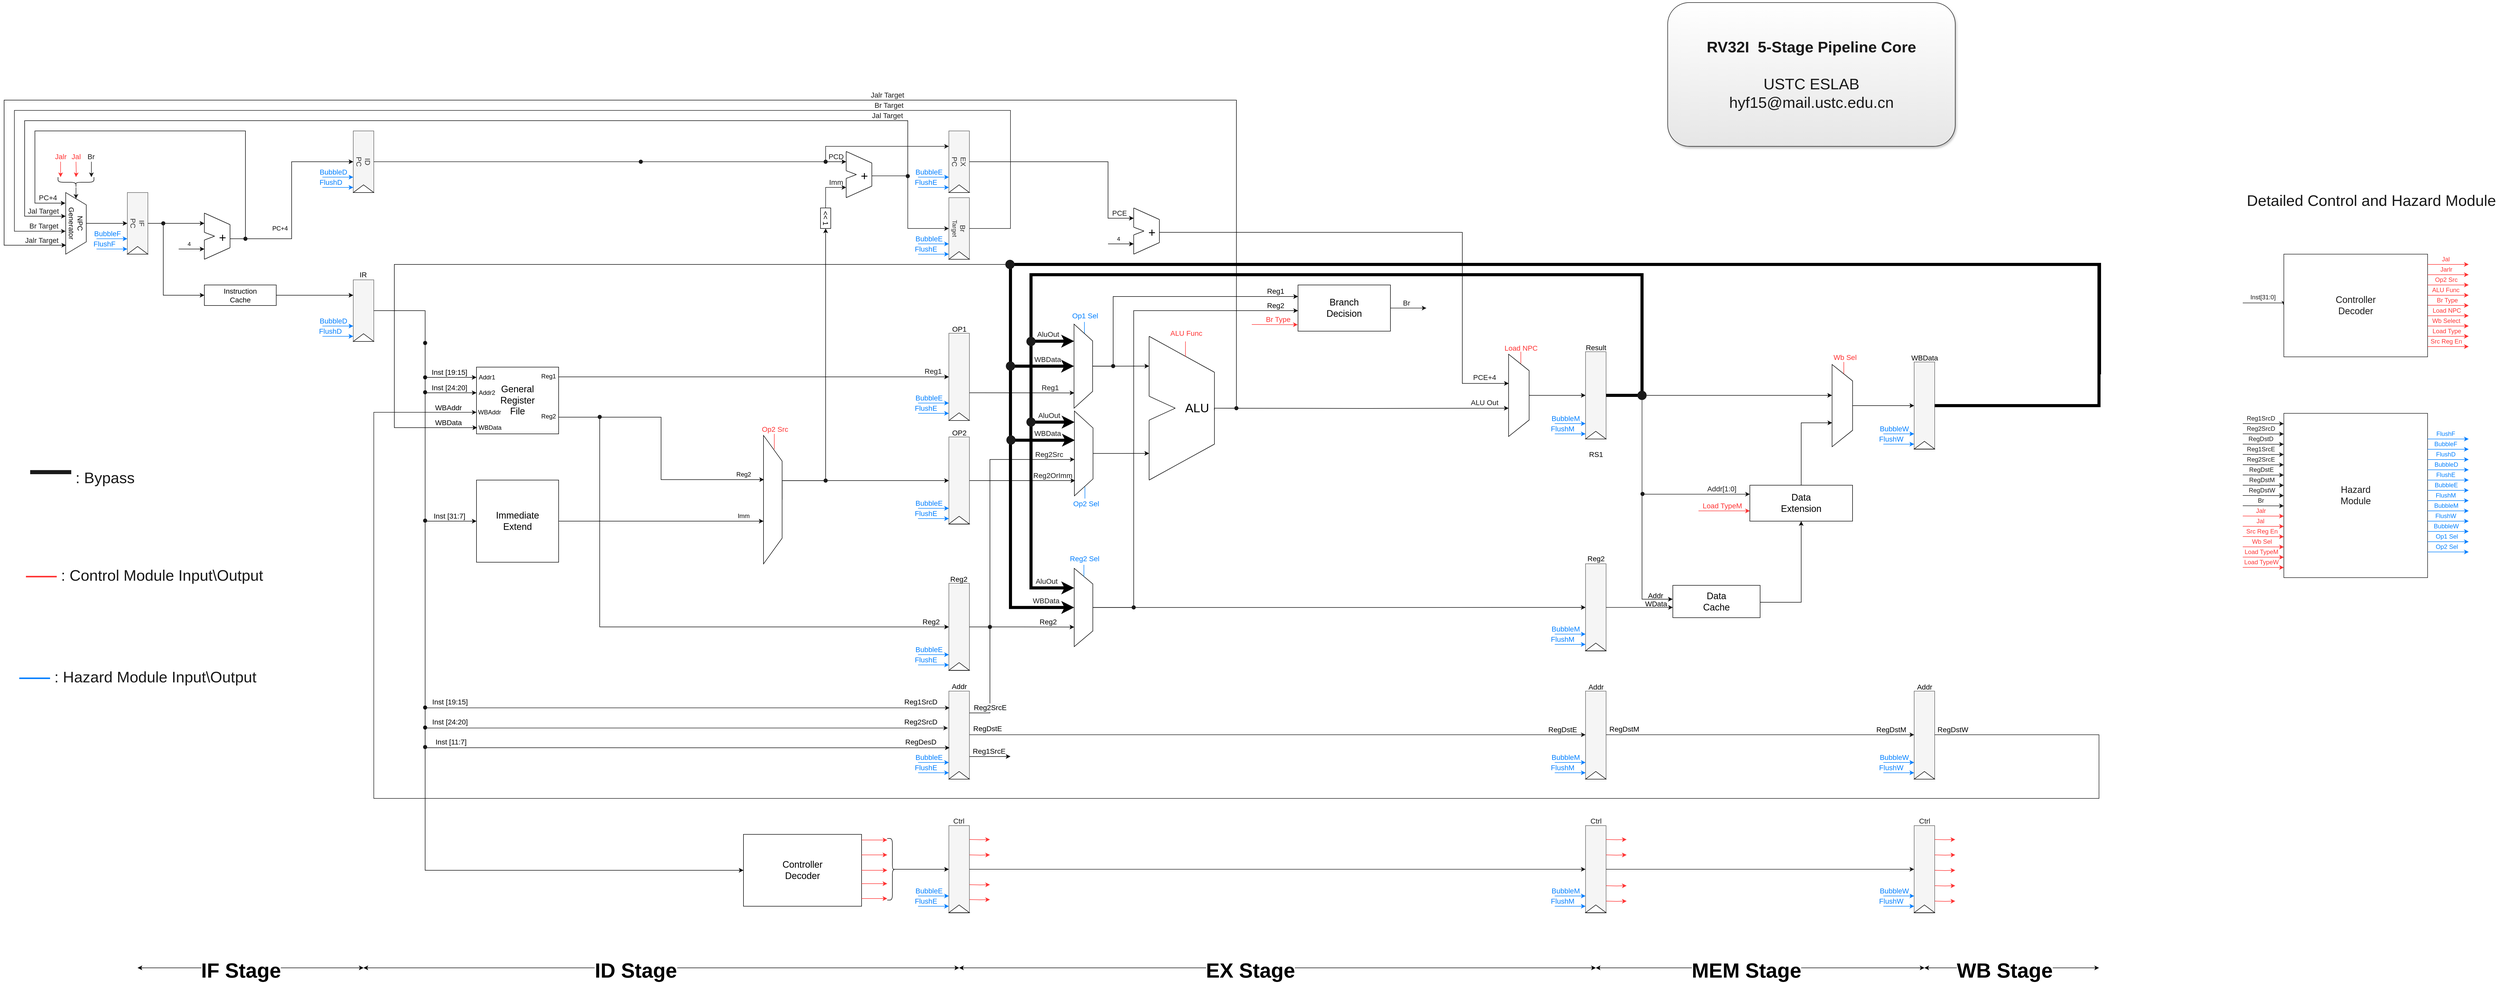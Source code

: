 <mxfile version="12.7.9" type="device"><diagram id="mWXYwklXvrpD-Mejrali" name="第 1 页"><mxGraphModel dx="1504" dy="4042" grid="1" gridSize="10" guides="1" tooltips="1" connect="1" arrows="1" fold="1" page="1" pageScale="1" pageWidth="4681" pageHeight="3300" math="0" shadow="0"><root><mxCell id="0"/><mxCell id="1" parent="0"/><mxCell id="Ow3LgyUv-XD6CLOPIikX-1" style="edgeStyle=orthogonalEdgeStyle;rounded=0;orthogonalLoop=1;jettySize=auto;html=1;exitX=0.5;exitY=0;exitDx=0;exitDy=0;entryX=0.5;entryY=1;entryDx=0;entryDy=0;" parent="1" source="Ow3LgyUv-XD6CLOPIikX-3" target="Ow3LgyUv-XD6CLOPIikX-13" edge="1"><mxGeometry relative="1" as="geometry"/></mxCell><mxCell id="Ow3LgyUv-XD6CLOPIikX-2" style="edgeStyle=orthogonalEdgeStyle;rounded=0;orthogonalLoop=1;jettySize=auto;html=1;exitX=0;exitY=0.5;exitDx=0;exitDy=0;strokeColor=#1A1A1A;fontSize=14;fontColor=#FF3333;entryX=0;entryY=0.5;entryDx=0;entryDy=0;" parent="1" target="Ow3LgyUv-XD6CLOPIikX-3" edge="1"><mxGeometry relative="1" as="geometry"><mxPoint x="180" y="150" as="sourcePoint"/></mxGeometry></mxCell><mxCell id="Ow3LgyUv-XD6CLOPIikX-3" value="&lt;font style=&quot;font-size: 14px&quot;&gt;NPC&lt;br&gt;Generator&lt;/font&gt;" style="shape=trapezoid;perimeter=trapezoidPerimeter;whiteSpace=wrap;html=1;rotation=90;" parent="1" vertex="1"><mxGeometry x="120" y="200" width="120" height="40" as="geometry"/></mxCell><mxCell id="Ow3LgyUv-XD6CLOPIikX-4" style="edgeStyle=orthogonalEdgeStyle;rounded=0;orthogonalLoop=1;jettySize=auto;html=1;" parent="1" source="Ow3LgyUv-XD6CLOPIikX-13" edge="1"><mxGeometry relative="1" as="geometry"><mxPoint x="430" y="220" as="targetPoint"/><Array as="points"><mxPoint x="380" y="220"/><mxPoint x="430" y="220"/><mxPoint x="380" y="220"/></Array></mxGeometry></mxCell><mxCell id="Ow3LgyUv-XD6CLOPIikX-5" value="4" style="edgeStyle=orthogonalEdgeStyle;rounded=0;orthogonalLoop=1;jettySize=auto;html=1;" parent="1" edge="1"><mxGeometry x="-0.201" y="10" relative="1" as="geometry"><mxPoint x="430" y="270.06" as="targetPoint"/><mxPoint x="380" y="270" as="sourcePoint"/><Array as="points"><mxPoint x="400" y="270"/><mxPoint x="400" y="270"/></Array><mxPoint as="offset"/></mxGeometry></mxCell><mxCell id="Ow3LgyUv-XD6CLOPIikX-6" style="edgeStyle=orthogonalEdgeStyle;rounded=0;orthogonalLoop=1;jettySize=auto;html=1;exitX=1;exitY=0.5;exitDx=0;exitDy=0;entryX=0.25;entryY=1;entryDx=0;entryDy=0;" parent="1" source="Ow3LgyUv-XD6CLOPIikX-7" target="Ow3LgyUv-XD6CLOPIikX-64" edge="1"><mxGeometry relative="1" as="geometry"><mxPoint x="740" y="360" as="targetPoint"/><Array as="points"/></mxGeometry></mxCell><mxCell id="Ow3LgyUv-XD6CLOPIikX-7" value="&lt;font style=&quot;font-size: 14px&quot;&gt;Instruction&lt;br&gt;Cache&lt;/font&gt;" style="rounded=0;whiteSpace=wrap;html=1;shadow=0;glass=0;comic=0;gradientColor=none;" parent="1" vertex="1"><mxGeometry x="430" y="340" width="140" height="40" as="geometry"/></mxCell><mxCell id="Ow3LgyUv-XD6CLOPIikX-8" style="edgeStyle=orthogonalEdgeStyle;rounded=0;orthogonalLoop=1;jettySize=auto;html=1;entryX=0.5;entryY=1;entryDx=0;entryDy=0;" parent="1" source="Ow3LgyUv-XD6CLOPIikX-28" target="Ow3LgyUv-XD6CLOPIikX-18" edge="1"><mxGeometry relative="1" as="geometry"><mxPoint x="600" y="100" as="targetPoint"/><Array as="points"><mxPoint x="600" y="250"/><mxPoint x="600" y="100"/></Array></mxGeometry></mxCell><mxCell id="Ow3LgyUv-XD6CLOPIikX-9" value="PC+4" style="text;html=1;align=center;verticalAlign=middle;resizable=0;points=[];labelBackgroundColor=#ffffff;" parent="Ow3LgyUv-XD6CLOPIikX-8" vertex="1" connectable="0"><mxGeometry x="-0.723" y="-1" relative="1" as="geometry"><mxPoint x="43.18" y="-20.97" as="offset"/></mxGeometry></mxCell><mxCell id="Ow3LgyUv-XD6CLOPIikX-10" value="" style="group" parent="1" vertex="1" connectable="0"><mxGeometry x="280" y="160" width="40" height="120" as="geometry"/></mxCell><mxCell id="Ow3LgyUv-XD6CLOPIikX-11" value="" style="group" parent="Ow3LgyUv-XD6CLOPIikX-10" vertex="1" connectable="0"><mxGeometry width="40" height="120" as="geometry"/></mxCell><mxCell id="Ow3LgyUv-XD6CLOPIikX-12" value="" style="group" parent="Ow3LgyUv-XD6CLOPIikX-11" vertex="1" connectable="0"><mxGeometry width="40" height="120" as="geometry"/></mxCell><mxCell id="Ow3LgyUv-XD6CLOPIikX-13" value="&lt;font style=&quot;font-size: 14px&quot;&gt;IF&lt;br&gt;PC&lt;/font&gt;" style="rounded=0;whiteSpace=wrap;html=1;rotation=90;fillColor=#f5f5f5;strokeColor=#666666;fontColor=#333333;flipH=0;" parent="Ow3LgyUv-XD6CLOPIikX-12" vertex="1"><mxGeometry x="-40" y="40" width="120" height="40" as="geometry"/></mxCell><mxCell id="Ow3LgyUv-XD6CLOPIikX-14" value="" style="triangle;whiteSpace=wrap;html=1;rotation=-90;flipH=0;" parent="Ow3LgyUv-XD6CLOPIikX-12" vertex="1"><mxGeometry x="12.5" y="92.5" width="15" height="40" as="geometry"/></mxCell><mxCell id="Ow3LgyUv-XD6CLOPIikX-15" value="" style="group" parent="1" vertex="1" connectable="0"><mxGeometry x="720" y="40" width="40" height="120" as="geometry"/></mxCell><mxCell id="Ow3LgyUv-XD6CLOPIikX-16" value="" style="group" parent="Ow3LgyUv-XD6CLOPIikX-15" vertex="1" connectable="0"><mxGeometry width="40" height="120" as="geometry"/></mxCell><mxCell id="Ow3LgyUv-XD6CLOPIikX-17" value="" style="group" parent="Ow3LgyUv-XD6CLOPIikX-16" vertex="1" connectable="0"><mxGeometry width="40" height="120" as="geometry"/></mxCell><mxCell id="Ow3LgyUv-XD6CLOPIikX-18" value="&lt;font style=&quot;font-size: 14px&quot;&gt;ID&lt;br&gt;PC&lt;/font&gt;" style="rounded=0;whiteSpace=wrap;html=1;rotation=90;fillColor=#f5f5f5;strokeColor=#666666;fontColor=#333333;flipH=0;" parent="Ow3LgyUv-XD6CLOPIikX-17" vertex="1"><mxGeometry x="-40" y="40" width="120" height="40" as="geometry"/></mxCell><mxCell id="Ow3LgyUv-XD6CLOPIikX-19" value="" style="triangle;whiteSpace=wrap;html=1;rotation=-90;flipH=0;" parent="Ow3LgyUv-XD6CLOPIikX-17" vertex="1"><mxGeometry x="12.5" y="92.5" width="15" height="40" as="geometry"/></mxCell><mxCell id="Ow3LgyUv-XD6CLOPIikX-20" value="" style="group" parent="1" vertex="1" connectable="0"><mxGeometry x="430" y="200" width="80" height="90" as="geometry"/></mxCell><mxCell id="Ow3LgyUv-XD6CLOPIikX-21" value="" style="endArrow=none;html=1;" parent="Ow3LgyUv-XD6CLOPIikX-20" edge="1"><mxGeometry width="50" height="50" relative="1" as="geometry"><mxPoint y="52.5" as="sourcePoint"/><mxPoint x="20" y="45" as="targetPoint"/></mxGeometry></mxCell><mxCell id="Ow3LgyUv-XD6CLOPIikX-22" value="" style="endArrow=none;html=1;" parent="Ow3LgyUv-XD6CLOPIikX-20" edge="1"><mxGeometry width="50" height="50" relative="1" as="geometry"><mxPoint y="37.5" as="sourcePoint"/><mxPoint x="20" y="45" as="targetPoint"/></mxGeometry></mxCell><mxCell id="Ow3LgyUv-XD6CLOPIikX-23" value="" style="endArrow=none;html=1;" parent="Ow3LgyUv-XD6CLOPIikX-20" edge="1"><mxGeometry width="50" height="50" relative="1" as="geometry"><mxPoint y="37.5" as="sourcePoint"/><mxPoint as="targetPoint"/></mxGeometry></mxCell><mxCell id="Ow3LgyUv-XD6CLOPIikX-24" value="" style="endArrow=none;html=1;" parent="Ow3LgyUv-XD6CLOPIikX-20" edge="1"><mxGeometry width="50" height="50" relative="1" as="geometry"><mxPoint y="90" as="sourcePoint"/><mxPoint y="52.5" as="targetPoint"/></mxGeometry></mxCell><mxCell id="Ow3LgyUv-XD6CLOPIikX-25" value="" style="endArrow=none;html=1;" parent="Ow3LgyUv-XD6CLOPIikX-20" edge="1"><mxGeometry width="50" height="50" relative="1" as="geometry"><mxPoint as="sourcePoint"/><mxPoint x="50" y="22.5" as="targetPoint"/></mxGeometry></mxCell><mxCell id="Ow3LgyUv-XD6CLOPIikX-26" value="" style="endArrow=none;html=1;" parent="Ow3LgyUv-XD6CLOPIikX-20" edge="1"><mxGeometry width="50" height="50" relative="1" as="geometry"><mxPoint y="90" as="sourcePoint"/><mxPoint x="50" y="67.5" as="targetPoint"/></mxGeometry></mxCell><mxCell id="Ow3LgyUv-XD6CLOPIikX-27" value="" style="endArrow=none;html=1;" parent="Ow3LgyUv-XD6CLOPIikX-20" edge="1"><mxGeometry width="50" height="50" relative="1" as="geometry"><mxPoint x="50" y="67.5" as="sourcePoint"/><mxPoint x="50" y="22.5" as="targetPoint"/></mxGeometry></mxCell><mxCell id="Ow3LgyUv-XD6CLOPIikX-28" value="&lt;font style=&quot;font-size: 24px&quot;&gt;+&lt;/font&gt;" style="text;html=1;align=center;verticalAlign=middle;resizable=0;points=[];autosize=1;" parent="Ow3LgyUv-XD6CLOPIikX-20" vertex="1"><mxGeometry x="20" y="37.5" width="30" height="20" as="geometry"/></mxCell><mxCell id="Ow3LgyUv-XD6CLOPIikX-29" style="edgeStyle=orthogonalEdgeStyle;rounded=0;orthogonalLoop=1;jettySize=auto;html=1;entryX=0;entryY=0.5;entryDx=0;entryDy=0;exitX=0.5;exitY=0;exitDx=0;exitDy=0;" parent="1" source="Ow3LgyUv-XD6CLOPIikX-13" target="Ow3LgyUv-XD6CLOPIikX-7" edge="1"><mxGeometry relative="1" as="geometry"><mxPoint x="400" y="360" as="targetPoint"/><Array as="points"><mxPoint x="350" y="220"/><mxPoint x="350" y="360"/></Array></mxGeometry></mxCell><mxCell id="Ow3LgyUv-XD6CLOPIikX-30" style="edgeStyle=orthogonalEdgeStyle;rounded=0;orthogonalLoop=1;jettySize=auto;html=1;entryX=0.172;entryY=1.018;entryDx=0;entryDy=0;entryPerimeter=0;" parent="1" source="Ow3LgyUv-XD6CLOPIikX-28" target="Ow3LgyUv-XD6CLOPIikX-3" edge="1"><mxGeometry relative="1" as="geometry"><mxPoint x="160" y="190" as="targetPoint"/><Array as="points"><mxPoint x="510" y="250"/><mxPoint x="510" y="40"/><mxPoint x="100" y="40"/><mxPoint x="100" y="181"/></Array></mxGeometry></mxCell><mxCell id="Ow3LgyUv-XD6CLOPIikX-31" style="edgeStyle=orthogonalEdgeStyle;rounded=0;orthogonalLoop=1;jettySize=auto;html=1;entryX=0.25;entryY=1;entryDx=0;entryDy=0;fontColor=#007FFF;strokeColor=#007FFF;" parent="1" edge="1"><mxGeometry relative="1" as="geometry"><mxPoint x="660" y="130" as="sourcePoint"/><mxPoint x="720.0" y="130.0" as="targetPoint"/><Array as="points"/></mxGeometry></mxCell><mxCell id="Ow3LgyUv-XD6CLOPIikX-32" value="&lt;font style=&quot;font-size: 14px&quot;&gt;BubbleD&lt;/font&gt;" style="text;html=1;align=center;verticalAlign=middle;resizable=0;points=[];labelBackgroundColor=#ffffff;fontColor=#007FFF;" parent="Ow3LgyUv-XD6CLOPIikX-31" vertex="1" connectable="0"><mxGeometry x="-0.187" y="-2" relative="1" as="geometry"><mxPoint x="-4.24" y="-12" as="offset"/></mxGeometry></mxCell><mxCell id="Ow3LgyUv-XD6CLOPIikX-33" style="edgeStyle=orthogonalEdgeStyle;rounded=0;orthogonalLoop=1;jettySize=auto;html=1;entryX=0.25;entryY=1;entryDx=0;entryDy=0;fontColor=#007FFF;strokeColor=#007FFF;" parent="1" edge="1"><mxGeometry relative="1" as="geometry"><mxPoint x="660" y="150" as="sourcePoint"/><mxPoint x="720.0" y="150.0" as="targetPoint"/><Array as="points"/></mxGeometry></mxCell><mxCell id="Ow3LgyUv-XD6CLOPIikX-34" value="&lt;font style=&quot;font-size: 14px&quot;&gt;FlushD&lt;/font&gt;" style="text;html=1;align=center;verticalAlign=middle;resizable=0;points=[];labelBackgroundColor=#ffffff;fontColor=#007FFF;" parent="Ow3LgyUv-XD6CLOPIikX-33" vertex="1" connectable="0"><mxGeometry x="-0.126" y="1" relative="1" as="geometry"><mxPoint x="-10.52" y="-9" as="offset"/></mxGeometry></mxCell><mxCell id="Ow3LgyUv-XD6CLOPIikX-35" style="edgeStyle=orthogonalEdgeStyle;rounded=0;orthogonalLoop=1;jettySize=auto;html=1;entryX=0.25;entryY=1;entryDx=0;entryDy=0;fontColor=#007FFF;strokeColor=#007FFF;" parent="1" edge="1"><mxGeometry relative="1" as="geometry"><mxPoint x="220" y="270" as="sourcePoint"/><mxPoint x="280.0" y="270.0" as="targetPoint"/><Array as="points"/></mxGeometry></mxCell><mxCell id="Ow3LgyUv-XD6CLOPIikX-36" value="&lt;font style=&quot;font-size: 14px&quot;&gt;FlushF&lt;/font&gt;" style="text;html=1;align=center;verticalAlign=middle;resizable=0;points=[];labelBackgroundColor=#ffffff;fontColor=#007FFF;" parent="Ow3LgyUv-XD6CLOPIikX-35" vertex="1" connectable="0"><mxGeometry x="-0.126" y="1" relative="1" as="geometry"><mxPoint x="-11.52" y="-9" as="offset"/></mxGeometry></mxCell><mxCell id="Ow3LgyUv-XD6CLOPIikX-37" style="edgeStyle=orthogonalEdgeStyle;rounded=0;orthogonalLoop=1;jettySize=auto;html=1;entryX=0.25;entryY=1;entryDx=0;entryDy=0;fontColor=#007FFF;strokeColor=#007FFF;" parent="1" edge="1"><mxGeometry relative="1" as="geometry"><mxPoint x="220" y="250" as="sourcePoint"/><mxPoint x="280.0" y="250.0" as="targetPoint"/><Array as="points"/></mxGeometry></mxCell><mxCell id="Ow3LgyUv-XD6CLOPIikX-38" value="BubbleF" style="text;html=1;align=center;verticalAlign=middle;resizable=0;points=[];labelBackgroundColor=#ffffff;fontSize=14;fontColor=#007FFF;" parent="Ow3LgyUv-XD6CLOPIikX-37" vertex="1" connectable="0"><mxGeometry x="-0.187" y="-2" relative="1" as="geometry"><mxPoint x="-4.24" y="-12" as="offset"/></mxGeometry></mxCell><mxCell id="Ow3LgyUv-XD6CLOPIikX-39" style="edgeStyle=orthogonalEdgeStyle;rounded=0;orthogonalLoop=1;jettySize=auto;html=1;exitX=1;exitY=0.75;exitDx=0;exitDy=0;entryX=0.344;entryY=0.975;entryDx=0;entryDy=0;entryPerimeter=0;" parent="1" source="Ow3LgyUv-XD6CLOPIikX-41" target="Ow3LgyUv-XD6CLOPIikX-52" edge="1"><mxGeometry relative="1" as="geometry"/></mxCell><mxCell id="Ow3LgyUv-XD6CLOPIikX-40" style="edgeStyle=orthogonalEdgeStyle;rounded=0;orthogonalLoop=1;jettySize=auto;html=1;exitX=1;exitY=0.75;exitDx=0;exitDy=0;entryX=0.5;entryY=1;entryDx=0;entryDy=0;" parent="1" source="Ow3LgyUv-XD6CLOPIikX-41" target="Ow3LgyUv-XD6CLOPIikX-93" edge="1"><mxGeometry relative="1" as="geometry"><mxPoint x="1797.5" y="1050" as="targetPoint"/><Array as="points"><mxPoint x="1200" y="598"/><mxPoint x="1200" y="1006"/></Array></mxGeometry></mxCell><mxCell id="Ow3LgyUv-XD6CLOPIikX-41" value="&lt;font style=&quot;font-size: 18px&quot;&gt;General&lt;br&gt;Register&lt;br&gt;File&lt;/font&gt;" style="rounded=0;whiteSpace=wrap;html=1;shadow=0;glass=0;comic=0;gradientColor=none;" parent="1" vertex="1"><mxGeometry x="960" y="500" width="160" height="130" as="geometry"/></mxCell><mxCell id="Ow3LgyUv-XD6CLOPIikX-42" style="edgeStyle=orthogonalEdgeStyle;rounded=0;orthogonalLoop=1;jettySize=auto;html=1;exitX=1;exitY=0.5;exitDx=0;exitDy=0;" parent="1" source="Ow3LgyUv-XD6CLOPIikX-43" edge="1"><mxGeometry relative="1" as="geometry"><Array as="points"><mxPoint x="1230" y="800"/><mxPoint x="1230" y="800"/></Array><mxPoint x="1519" y="800" as="targetPoint"/></mxGeometry></mxCell><mxCell id="Ow3LgyUv-XD6CLOPIikX-43" value="&lt;font style=&quot;font-size: 18px&quot;&gt;Immediate&lt;br&gt;Extend&lt;/font&gt;" style="rounded=0;whiteSpace=wrap;html=1;shadow=0;glass=0;comic=0;gradientColor=none;" parent="1" vertex="1"><mxGeometry x="960" y="720" width="160" height="160" as="geometry"/></mxCell><mxCell id="Ow3LgyUv-XD6CLOPIikX-44" style="edgeStyle=orthogonalEdgeStyle;rounded=0;orthogonalLoop=1;jettySize=auto;html=1;exitX=0.5;exitY=0;exitDx=0;exitDy=0;entryX=0;entryY=0.5;entryDx=0;entryDy=0;" parent="1" source="Ow3LgyUv-XD6CLOPIikX-64" target="Ow3LgyUv-XD6CLOPIikX-43" edge="1"><mxGeometry relative="1" as="geometry"/></mxCell><mxCell id="Ow3LgyUv-XD6CLOPIikX-45" style="edgeStyle=orthogonalEdgeStyle;rounded=0;orthogonalLoop=1;jettySize=auto;html=1;exitX=0.5;exitY=0;exitDx=0;exitDy=0;" parent="1" source="Ow3LgyUv-XD6CLOPIikX-64" edge="1"><mxGeometry relative="1" as="geometry"><mxPoint x="960" y="550" as="targetPoint"/><Array as="points"><mxPoint x="860" y="390"/><mxPoint x="860" y="550"/><mxPoint x="960" y="550"/></Array></mxGeometry></mxCell><mxCell id="Ow3LgyUv-XD6CLOPIikX-46" style="edgeStyle=orthogonalEdgeStyle;rounded=0;orthogonalLoop=1;jettySize=auto;html=1;exitX=0.5;exitY=0;exitDx=0;exitDy=0;strokeColor=#000000;" parent="1" source="Ow3LgyUv-XD6CLOPIikX-64" edge="1"><mxGeometry relative="1" as="geometry"><mxPoint x="960" y="520" as="targetPoint"/><Array as="points"><mxPoint x="860" y="390"/><mxPoint x="860" y="520"/><mxPoint x="960" y="520"/></Array></mxGeometry></mxCell><mxCell id="Ow3LgyUv-XD6CLOPIikX-47" value="&lt;font style=&quot;font-size: 14px&quot;&gt;Inst [24:20]&lt;/font&gt;" style="text;html=1;align=center;verticalAlign=middle;resizable=0;points=[];autosize=1;" parent="1" vertex="1"><mxGeometry x="867" y="530" width="80" height="20" as="geometry"/></mxCell><mxCell id="Ow3LgyUv-XD6CLOPIikX-48" value="&lt;font style=&quot;font-size: 14px&quot;&gt;Inst [19:15]&lt;/font&gt;" style="text;html=1;align=center;verticalAlign=middle;resizable=0;points=[];autosize=1;" parent="1" vertex="1"><mxGeometry x="867" y="500" width="80" height="20" as="geometry"/></mxCell><mxCell id="Ow3LgyUv-XD6CLOPIikX-49" value="&lt;font style=&quot;font-size: 14px&quot;&gt;Inst [31:7]&lt;/font&gt;" style="text;html=1;align=center;verticalAlign=middle;resizable=0;points=[];autosize=1;" parent="1" vertex="1"><mxGeometry x="867" y="780" width="80" height="20" as="geometry"/></mxCell><mxCell id="Ow3LgyUv-XD6CLOPIikX-50" style="edgeStyle=elbowEdgeStyle;rounded=0;orthogonalLoop=1;jettySize=auto;elbow=vertical;html=1;exitX=0.5;exitY=0;exitDx=0;exitDy=0;strokeColor=#000000;entryX=0.5;entryY=1;entryDx=0;entryDy=0;" parent="1" source="Ow3LgyUv-XD6CLOPIikX-52" target="Ow3LgyUv-XD6CLOPIikX-86" edge="1"><mxGeometry relative="1" as="geometry"><mxPoint x="1890" y="728" as="targetPoint"/><Array as="points"><mxPoint x="1720" y="721"/><mxPoint x="1810" y="757"/></Array></mxGeometry></mxCell><mxCell id="Ow3LgyUv-XD6CLOPIikX-51" style="edgeStyle=orthogonalEdgeStyle;rounded=0;orthogonalLoop=1;jettySize=auto;html=1;entryX=1;entryY=0.5;entryDx=0;entryDy=0;exitX=0.352;exitY=-0.065;exitDx=0;exitDy=0;exitPerimeter=0;" parent="1" source="Ow3LgyUv-XD6CLOPIikX-52" target="Ow3LgyUv-XD6CLOPIikX-283" edge="1"><mxGeometry relative="1" as="geometry"/></mxCell><mxCell id="Ow3LgyUv-XD6CLOPIikX-52" value="" style="shape=trapezoid;perimeter=trapezoidPerimeter;whiteSpace=wrap;html=1;rounded=0;shadow=0;glass=0;comic=0;gradientColor=none;rotation=90;" parent="1" vertex="1"><mxGeometry x="1412" y="740" width="250.25" height="36.25" as="geometry"/></mxCell><mxCell id="Ow3LgyUv-XD6CLOPIikX-53" value="" style="endArrow=none;html=1;strokeColor=#FF3333;" parent="1" edge="1"><mxGeometry width="50" height="50" relative="1" as="geometry"><mxPoint x="1540" y="660" as="sourcePoint"/><mxPoint x="1540" y="630" as="targetPoint"/></mxGeometry></mxCell><mxCell id="Ow3LgyUv-XD6CLOPIikX-54" value="&lt;font style=&quot;font-size: 14px&quot; color=&quot;#ff3333&quot;&gt;Op2 Src&lt;/font&gt;" style="text;html=1;align=center;verticalAlign=middle;resizable=0;points=[];labelBackgroundColor=#ffffff;" parent="Ow3LgyUv-XD6CLOPIikX-53" vertex="1" connectable="0"><mxGeometry x="0.375" y="-1" relative="1" as="geometry"><mxPoint y="-19.17" as="offset"/></mxGeometry></mxCell><mxCell id="Ow3LgyUv-XD6CLOPIikX-55" value="" style="shape=ellipse;fillColor=#1A1A1A;strokeColor=none;html=1;rounded=0;shadow=0;glass=0;comic=0;" parent="1" vertex="1"><mxGeometry x="1196" y="593" width="8" height="8" as="geometry"/></mxCell><mxCell id="Ow3LgyUv-XD6CLOPIikX-56" value="" style="shape=ellipse;fillColor=#1A1A1A;strokeColor=none;html=1;rounded=0;shadow=0;glass=0;comic=0;" parent="1" vertex="1"><mxGeometry x="856" y="449" width="8" height="8" as="geometry"/></mxCell><mxCell id="Ow3LgyUv-XD6CLOPIikX-57" value="" style="shape=ellipse;fillColor=#1A1A1A;strokeColor=none;html=1;rounded=0;shadow=0;glass=0;comic=0;" parent="1" vertex="1"><mxGeometry x="856" y="516" width="8" height="8" as="geometry"/></mxCell><mxCell id="Ow3LgyUv-XD6CLOPIikX-58" value="" style="shape=ellipse;fillColor=#1A1A1A;strokeColor=none;html=1;rounded=0;shadow=0;glass=0;comic=0;" parent="1" vertex="1"><mxGeometry x="856" y="545" width="8" height="8" as="geometry"/></mxCell><mxCell id="Ow3LgyUv-XD6CLOPIikX-59" value="" style="shape=ellipse;fillColor=#1A1A1A;strokeColor=none;html=1;rounded=0;shadow=0;glass=0;comic=0;" parent="1" vertex="1"><mxGeometry x="346" y="216" width="8" height="8" as="geometry"/></mxCell><mxCell id="Ow3LgyUv-XD6CLOPIikX-60" value="" style="group" parent="1" vertex="1" connectable="0"><mxGeometry x="660" y="330" width="100" height="120" as="geometry"/></mxCell><mxCell id="Ow3LgyUv-XD6CLOPIikX-61" value="" style="group" parent="Ow3LgyUv-XD6CLOPIikX-60" vertex="1" connectable="0"><mxGeometry x="60" width="40" height="120" as="geometry"/></mxCell><mxCell id="Ow3LgyUv-XD6CLOPIikX-62" value="" style="group" parent="Ow3LgyUv-XD6CLOPIikX-61" vertex="1" connectable="0"><mxGeometry width="40" height="120" as="geometry"/></mxCell><mxCell id="Ow3LgyUv-XD6CLOPIikX-63" value="" style="group" parent="Ow3LgyUv-XD6CLOPIikX-62" vertex="1" connectable="0"><mxGeometry width="40" height="120" as="geometry"/></mxCell><mxCell id="Ow3LgyUv-XD6CLOPIikX-64" value="" style="rounded=0;whiteSpace=wrap;html=1;rotation=90;fillColor=#f5f5f5;strokeColor=#666666;fontColor=#333333;flipH=0;" parent="Ow3LgyUv-XD6CLOPIikX-63" vertex="1"><mxGeometry x="-40" y="40" width="120" height="40" as="geometry"/></mxCell><mxCell id="Ow3LgyUv-XD6CLOPIikX-65" value="" style="triangle;whiteSpace=wrap;html=1;rotation=-90;flipH=0;" parent="Ow3LgyUv-XD6CLOPIikX-63" vertex="1"><mxGeometry x="12.5" y="92.5" width="15" height="40" as="geometry"/></mxCell><mxCell id="Ow3LgyUv-XD6CLOPIikX-66" style="edgeStyle=orthogonalEdgeStyle;rounded=0;orthogonalLoop=1;jettySize=auto;html=1;entryX=0.25;entryY=1;entryDx=0;entryDy=0;strokeColor=#007FFF;" parent="Ow3LgyUv-XD6CLOPIikX-60" edge="1"><mxGeometry relative="1" as="geometry"><mxPoint y="90" as="sourcePoint"/><mxPoint x="60.0" y="90.0" as="targetPoint"/><Array as="points"/></mxGeometry></mxCell><mxCell id="Ow3LgyUv-XD6CLOPIikX-67" value="&lt;font style=&quot;font-size: 14px&quot;&gt;BubbleD&lt;/font&gt;" style="text;html=1;align=center;verticalAlign=middle;resizable=0;points=[];labelBackgroundColor=#ffffff;fontColor=#007FFF;" parent="Ow3LgyUv-XD6CLOPIikX-66" vertex="1" connectable="0"><mxGeometry x="-0.187" y="-2" relative="1" as="geometry"><mxPoint x="-4.24" y="-12" as="offset"/></mxGeometry></mxCell><mxCell id="Ow3LgyUv-XD6CLOPIikX-68" style="edgeStyle=orthogonalEdgeStyle;rounded=0;orthogonalLoop=1;jettySize=auto;html=1;entryX=0.25;entryY=1;entryDx=0;entryDy=0;strokeColor=#007FFF;" parent="Ow3LgyUv-XD6CLOPIikX-60" edge="1"><mxGeometry relative="1" as="geometry"><mxPoint y="110" as="sourcePoint"/><mxPoint x="60.0" y="110.0" as="targetPoint"/><Array as="points"/></mxGeometry></mxCell><mxCell id="Ow3LgyUv-XD6CLOPIikX-69" value="&lt;font style=&quot;font-size: 14px&quot;&gt;FlushD&lt;/font&gt;" style="text;html=1;align=center;verticalAlign=middle;resizable=0;points=[];labelBackgroundColor=#ffffff;fontColor=#007FFF;" parent="Ow3LgyUv-XD6CLOPIikX-68" vertex="1" connectable="0"><mxGeometry x="-0.126" y="1" relative="1" as="geometry"><mxPoint x="-11.52" y="-9" as="offset"/></mxGeometry></mxCell><mxCell id="Ow3LgyUv-XD6CLOPIikX-70" value="" style="group" parent="1" vertex="1" connectable="0"><mxGeometry x="1880" y="40" width="40" height="120" as="geometry"/></mxCell><mxCell id="Ow3LgyUv-XD6CLOPIikX-71" value="" style="group" parent="Ow3LgyUv-XD6CLOPIikX-70" vertex="1" connectable="0"><mxGeometry width="40" height="120" as="geometry"/></mxCell><mxCell id="Ow3LgyUv-XD6CLOPIikX-72" value="" style="group" parent="Ow3LgyUv-XD6CLOPIikX-71" vertex="1" connectable="0"><mxGeometry width="40" height="120" as="geometry"/></mxCell><mxCell id="Ow3LgyUv-XD6CLOPIikX-73" value="&lt;font style=&quot;font-size: 14px&quot;&gt;EX&lt;br&gt;PC&lt;/font&gt;" style="rounded=0;whiteSpace=wrap;html=1;rotation=90;fillColor=#f5f5f5;strokeColor=#666666;fontColor=#333333;flipH=0;" parent="Ow3LgyUv-XD6CLOPIikX-72" vertex="1"><mxGeometry x="-40" y="40" width="120" height="40" as="geometry"/></mxCell><mxCell id="Ow3LgyUv-XD6CLOPIikX-74" value="" style="triangle;whiteSpace=wrap;html=1;rotation=-90;flipH=0;" parent="Ow3LgyUv-XD6CLOPIikX-72" vertex="1"><mxGeometry x="12.5" y="92.5" width="15" height="40" as="geometry"/></mxCell><mxCell id="Ow3LgyUv-XD6CLOPIikX-75" value="" style="group" parent="1" vertex="1" connectable="0"><mxGeometry x="1880" y="435" width="183.75" height="181.5" as="geometry"/></mxCell><mxCell id="Ow3LgyUv-XD6CLOPIikX-76" value="" style="group" parent="Ow3LgyUv-XD6CLOPIikX-75" vertex="1" connectable="0"><mxGeometry width="183.75" height="181.5" as="geometry"/></mxCell><mxCell id="Ow3LgyUv-XD6CLOPIikX-77" value="" style="group" parent="Ow3LgyUv-XD6CLOPIikX-76" vertex="1" connectable="0"><mxGeometry width="183.75" height="181.5" as="geometry"/></mxCell><mxCell id="Ow3LgyUv-XD6CLOPIikX-78" value="" style="group" parent="Ow3LgyUv-XD6CLOPIikX-77" vertex="1" connectable="0"><mxGeometry x="-3.553e-15" y="-1" width="40" height="182.5" as="geometry"/></mxCell><mxCell id="Ow3LgyUv-XD6CLOPIikX-79" value="" style="rounded=0;whiteSpace=wrap;html=1;rotation=90;fillColor=#f5f5f5;strokeColor=#666666;fontColor=#333333;flipH=0;" parent="Ow3LgyUv-XD6CLOPIikX-78" vertex="1"><mxGeometry x="-65" y="65" width="170" height="40" as="geometry"/></mxCell><mxCell id="Ow3LgyUv-XD6CLOPIikX-80" value="" style="triangle;whiteSpace=wrap;html=1;rotation=-90;flipH=0;" parent="Ow3LgyUv-XD6CLOPIikX-78" vertex="1"><mxGeometry x="12.5" y="142.5" width="15" height="40" as="geometry"/></mxCell><mxCell id="Ow3LgyUv-XD6CLOPIikX-81" value="" style="group" parent="1" vertex="1" connectable="0"><mxGeometry x="1880" y="630" width="175.25" height="188" as="geometry"/></mxCell><mxCell id="Ow3LgyUv-XD6CLOPIikX-82" value="" style="group" parent="Ow3LgyUv-XD6CLOPIikX-81" vertex="1" connectable="0"><mxGeometry y="7" width="175.25" height="181" as="geometry"/></mxCell><mxCell id="Ow3LgyUv-XD6CLOPIikX-83" value="" style="group" parent="Ow3LgyUv-XD6CLOPIikX-82" vertex="1" connectable="0"><mxGeometry width="175.25" height="181" as="geometry"/></mxCell><mxCell id="Ow3LgyUv-XD6CLOPIikX-84" value="" style="group" parent="Ow3LgyUv-XD6CLOPIikX-83" vertex="1" connectable="0"><mxGeometry width="175.25" height="181" as="geometry"/></mxCell><mxCell id="Ow3LgyUv-XD6CLOPIikX-85" value="" style="group" parent="Ow3LgyUv-XD6CLOPIikX-84" vertex="1" connectable="0"><mxGeometry x="-3.553e-15" y="-1" width="40" height="182" as="geometry"/></mxCell><mxCell id="Ow3LgyUv-XD6CLOPIikX-86" value="" style="rounded=0;whiteSpace=wrap;html=1;rotation=90;fillColor=#f5f5f5;strokeColor=#666666;fontColor=#333333;flipH=0;" parent="Ow3LgyUv-XD6CLOPIikX-85" vertex="1"><mxGeometry x="-65" y="65" width="170" height="40" as="geometry"/></mxCell><mxCell id="Ow3LgyUv-XD6CLOPIikX-87" value="" style="triangle;whiteSpace=wrap;html=1;rotation=-90;flipH=0;" parent="Ow3LgyUv-XD6CLOPIikX-85" vertex="1"><mxGeometry x="12.5" y="142" width="15" height="40" as="geometry"/></mxCell><mxCell id="Ow3LgyUv-XD6CLOPIikX-88" value="" style="group" parent="1" vertex="1" connectable="0"><mxGeometry x="1880" y="918" width="105" height="181" as="geometry"/></mxCell><mxCell id="Ow3LgyUv-XD6CLOPIikX-89" value="" style="group" parent="Ow3LgyUv-XD6CLOPIikX-88" vertex="1" connectable="0"><mxGeometry y="4" width="105" height="181" as="geometry"/></mxCell><mxCell id="Ow3LgyUv-XD6CLOPIikX-90" value="" style="group" parent="Ow3LgyUv-XD6CLOPIikX-89" vertex="1" connectable="0"><mxGeometry width="105" height="181" as="geometry"/></mxCell><mxCell id="Ow3LgyUv-XD6CLOPIikX-91" value="" style="group" parent="Ow3LgyUv-XD6CLOPIikX-90" vertex="1" connectable="0"><mxGeometry width="105" height="181" as="geometry"/></mxCell><mxCell id="Ow3LgyUv-XD6CLOPIikX-92" value="" style="group" parent="Ow3LgyUv-XD6CLOPIikX-91" vertex="1" connectable="0"><mxGeometry x="-3.553e-15" y="-1" width="40" height="182" as="geometry"/></mxCell><mxCell id="Ow3LgyUv-XD6CLOPIikX-93" value="" style="rounded=0;whiteSpace=wrap;html=1;rotation=90;fillColor=#f5f5f5;strokeColor=#666666;fontColor=#333333;flipH=0;" parent="Ow3LgyUv-XD6CLOPIikX-92" vertex="1"><mxGeometry x="-65" y="65" width="170" height="40" as="geometry"/></mxCell><mxCell id="Ow3LgyUv-XD6CLOPIikX-94" value="" style="triangle;whiteSpace=wrap;html=1;rotation=-90;flipH=0;" parent="Ow3LgyUv-XD6CLOPIikX-92" vertex="1"><mxGeometry x="12.5" y="142" width="15" height="40" as="geometry"/></mxCell><mxCell id="Ow3LgyUv-XD6CLOPIikX-95" style="edgeStyle=elbowEdgeStyle;rounded=0;orthogonalLoop=1;jettySize=auto;elbow=vertical;html=1;exitX=0.5;exitY=0;exitDx=0;exitDy=0;strokeColor=#000000;" parent="1" source="Ow3LgyUv-XD6CLOPIikX-18" edge="1"><mxGeometry relative="1" as="geometry"><mxPoint x="1680" y="100" as="targetPoint"/></mxGeometry></mxCell><mxCell id="Ow3LgyUv-XD6CLOPIikX-96" style="edgeStyle=orthogonalEdgeStyle;rounded=0;orthogonalLoop=1;jettySize=auto;html=1;entryX=0;entryY=0.556;entryDx=0;entryDy=0;entryPerimeter=0;" parent="1" source="Ow3LgyUv-XD6CLOPIikX-97" target="Ow3LgyUv-XD6CLOPIikX-136" edge="1"><mxGeometry relative="1" as="geometry"><mxPoint x="2240" y="390.0" as="targetPoint"/><Array as="points"><mxPoint x="2240" y="968"/><mxPoint x="2240" y="390"/></Array></mxGeometry></mxCell><mxCell id="Ow3LgyUv-XD6CLOPIikX-97" value="" style="shape=trapezoid;perimeter=trapezoidPerimeter;whiteSpace=wrap;html=1;rounded=0;shadow=0;glass=0;comic=0;gradientColor=none;rotation=90;" parent="1" vertex="1"><mxGeometry x="2066" y="950" width="152.5" height="36.25" as="geometry"/></mxCell><mxCell id="Ow3LgyUv-XD6CLOPIikX-98" style="edgeStyle=orthogonalEdgeStyle;rounded=0;orthogonalLoop=1;jettySize=auto;html=1;exitX=1.008;exitY=0.136;exitDx=0;exitDy=0;exitPerimeter=0;strokeColor=#FF3333;" parent="1" edge="1"><mxGeometry relative="1" as="geometry"><mxPoint x="1760" y="1421" as="targetPoint"/><mxPoint x="1710.84" y="1421.04" as="sourcePoint"/></mxGeometry></mxCell><mxCell id="Ow3LgyUv-XD6CLOPIikX-99" value="&lt;font style=&quot;font-size: 18px&quot;&gt;Controller&lt;br&gt;Decoder&lt;/font&gt;" style="rounded=0;whiteSpace=wrap;html=1;shadow=0;glass=0;comic=0;" parent="1" vertex="1"><mxGeometry x="1480" y="1410" width="230" height="140" as="geometry"/></mxCell><mxCell id="Ow3LgyUv-XD6CLOPIikX-100" style="edgeStyle=orthogonalEdgeStyle;rounded=0;orthogonalLoop=1;jettySize=auto;html=1;exitX=0.5;exitY=0;exitDx=0;exitDy=0;entryX=0;entryY=0.5;entryDx=0;entryDy=0;" parent="1" source="Ow3LgyUv-XD6CLOPIikX-64" target="Ow3LgyUv-XD6CLOPIikX-99" edge="1"><mxGeometry relative="1" as="geometry"><mxPoint x="860" y="1270" as="targetPoint"/><Array as="points"><mxPoint x="860" y="390"/><mxPoint x="860" y="1480"/></Array></mxGeometry></mxCell><mxCell id="Ow3LgyUv-XD6CLOPIikX-101" value="" style="group" parent="1" vertex="1" connectable="0"><mxGeometry x="1880" y="1390" width="105" height="181" as="geometry"/></mxCell><mxCell id="Ow3LgyUv-XD6CLOPIikX-102" value="" style="group" parent="Ow3LgyUv-XD6CLOPIikX-101" vertex="1" connectable="0"><mxGeometry y="4" width="105" height="181" as="geometry"/></mxCell><mxCell id="Ow3LgyUv-XD6CLOPIikX-103" value="" style="group" parent="Ow3LgyUv-XD6CLOPIikX-102" vertex="1" connectable="0"><mxGeometry width="105" height="181" as="geometry"/></mxCell><mxCell id="Ow3LgyUv-XD6CLOPIikX-104" value="" style="group" parent="Ow3LgyUv-XD6CLOPIikX-103" vertex="1" connectable="0"><mxGeometry width="105" height="181" as="geometry"/></mxCell><mxCell id="Ow3LgyUv-XD6CLOPIikX-105" value="" style="group" parent="Ow3LgyUv-XD6CLOPIikX-104" vertex="1" connectable="0"><mxGeometry x="-3.553e-15" y="-1" width="40" height="182" as="geometry"/></mxCell><mxCell id="Ow3LgyUv-XD6CLOPIikX-106" value="" style="rounded=0;whiteSpace=wrap;html=1;rotation=90;fillColor=#f5f5f5;strokeColor=#666666;fontColor=#333333;flipH=0;" parent="Ow3LgyUv-XD6CLOPIikX-105" vertex="1"><mxGeometry x="-65" y="65" width="170" height="40" as="geometry"/></mxCell><mxCell id="Ow3LgyUv-XD6CLOPIikX-107" value="" style="triangle;whiteSpace=wrap;html=1;rotation=-90;flipH=0;" parent="Ow3LgyUv-XD6CLOPIikX-105" vertex="1"><mxGeometry x="12.5" y="142" width="15" height="40" as="geometry"/></mxCell><mxCell id="Ow3LgyUv-XD6CLOPIikX-108" style="edgeStyle=orthogonalEdgeStyle;rounded=0;orthogonalLoop=1;jettySize=auto;html=1;exitX=1;exitY=0.25;exitDx=0;exitDy=0;strokeColor=#FF3333;" parent="Ow3LgyUv-XD6CLOPIikX-104" edge="1"><mxGeometry relative="1" as="geometry"><mxPoint x="80" y="26" as="targetPoint"/><mxPoint x="40" y="26" as="sourcePoint"/></mxGeometry></mxCell><mxCell id="Ow3LgyUv-XD6CLOPIikX-109" style="edgeStyle=orthogonalEdgeStyle;rounded=0;orthogonalLoop=1;jettySize=auto;html=1;exitX=1;exitY=0.25;exitDx=0;exitDy=0;strokeColor=#FF3333;" parent="Ow3LgyUv-XD6CLOPIikX-104" edge="1"><mxGeometry relative="1" as="geometry"><mxPoint x="80" y="114" as="targetPoint"/><mxPoint x="40" y="114" as="sourcePoint"/></mxGeometry></mxCell><mxCell id="Ow3LgyUv-XD6CLOPIikX-110" style="edgeStyle=orthogonalEdgeStyle;rounded=0;orthogonalLoop=1;jettySize=auto;html=1;exitX=1;exitY=0.25;exitDx=0;exitDy=0;strokeColor=#FF3333;" parent="Ow3LgyUv-XD6CLOPIikX-104" edge="1"><mxGeometry relative="1" as="geometry"><mxPoint x="80" y="143" as="targetPoint"/><mxPoint x="40" y="143.0" as="sourcePoint"/></mxGeometry></mxCell><mxCell id="Ow3LgyUv-XD6CLOPIikX-111" style="edgeStyle=orthogonalEdgeStyle;rounded=0;orthogonalLoop=1;jettySize=auto;html=1;exitX=1;exitY=0.25;exitDx=0;exitDy=0;strokeColor=#FF3333;" parent="Ow3LgyUv-XD6CLOPIikX-104" edge="1"><mxGeometry relative="1" as="geometry"><mxPoint x="80" y="56" as="targetPoint"/><mxPoint x="40" y="56" as="sourcePoint"/></mxGeometry></mxCell><mxCell id="Ow3LgyUv-XD6CLOPIikX-112" value="" style="group" parent="1" vertex="1" connectable="0"><mxGeometry x="1680" y="80" width="80" height="90" as="geometry"/></mxCell><mxCell id="Ow3LgyUv-XD6CLOPIikX-113" value="" style="endArrow=none;html=1;" parent="Ow3LgyUv-XD6CLOPIikX-112" edge="1"><mxGeometry width="50" height="50" relative="1" as="geometry"><mxPoint y="52.5" as="sourcePoint"/><mxPoint x="20" y="45" as="targetPoint"/></mxGeometry></mxCell><mxCell id="Ow3LgyUv-XD6CLOPIikX-114" value="" style="endArrow=none;html=1;" parent="Ow3LgyUv-XD6CLOPIikX-112" edge="1"><mxGeometry width="50" height="50" relative="1" as="geometry"><mxPoint y="37.5" as="sourcePoint"/><mxPoint x="20" y="45" as="targetPoint"/></mxGeometry></mxCell><mxCell id="Ow3LgyUv-XD6CLOPIikX-115" value="" style="endArrow=none;html=1;" parent="Ow3LgyUv-XD6CLOPIikX-112" edge="1"><mxGeometry width="50" height="50" relative="1" as="geometry"><mxPoint y="37.5" as="sourcePoint"/><mxPoint as="targetPoint"/></mxGeometry></mxCell><mxCell id="Ow3LgyUv-XD6CLOPIikX-116" value="" style="endArrow=none;html=1;" parent="Ow3LgyUv-XD6CLOPIikX-112" edge="1"><mxGeometry width="50" height="50" relative="1" as="geometry"><mxPoint y="90" as="sourcePoint"/><mxPoint y="52.5" as="targetPoint"/></mxGeometry></mxCell><mxCell id="Ow3LgyUv-XD6CLOPIikX-117" value="" style="endArrow=none;html=1;" parent="Ow3LgyUv-XD6CLOPIikX-112" edge="1"><mxGeometry width="50" height="50" relative="1" as="geometry"><mxPoint as="sourcePoint"/><mxPoint x="50" y="22.5" as="targetPoint"/></mxGeometry></mxCell><mxCell id="Ow3LgyUv-XD6CLOPIikX-118" value="" style="endArrow=none;html=1;" parent="Ow3LgyUv-XD6CLOPIikX-112" edge="1"><mxGeometry width="50" height="50" relative="1" as="geometry"><mxPoint y="90" as="sourcePoint"/><mxPoint x="50" y="67.5" as="targetPoint"/></mxGeometry></mxCell><mxCell id="Ow3LgyUv-XD6CLOPIikX-119" value="" style="endArrow=none;html=1;" parent="Ow3LgyUv-XD6CLOPIikX-112" edge="1"><mxGeometry width="50" height="50" relative="1" as="geometry"><mxPoint x="50" y="67.5" as="sourcePoint"/><mxPoint x="50" y="22.5" as="targetPoint"/></mxGeometry></mxCell><mxCell id="Ow3LgyUv-XD6CLOPIikX-120" value="&lt;font style=&quot;font-size: 24px&quot;&gt;+&lt;/font&gt;" style="text;html=1;align=center;verticalAlign=middle;resizable=0;points=[];autosize=1;" parent="Ow3LgyUv-XD6CLOPIikX-112" vertex="1"><mxGeometry x="20" y="37.5" width="30" height="20" as="geometry"/></mxCell><mxCell id="Ow3LgyUv-XD6CLOPIikX-121" value="" style="group" parent="1" vertex="1" connectable="0"><mxGeometry x="2240" y="190" width="80" height="90" as="geometry"/></mxCell><mxCell id="Ow3LgyUv-XD6CLOPIikX-122" value="" style="endArrow=none;html=1;" parent="Ow3LgyUv-XD6CLOPIikX-121" edge="1"><mxGeometry width="50" height="50" relative="1" as="geometry"><mxPoint y="52.5" as="sourcePoint"/><mxPoint x="20" y="45" as="targetPoint"/></mxGeometry></mxCell><mxCell id="Ow3LgyUv-XD6CLOPIikX-123" value="" style="endArrow=none;html=1;" parent="Ow3LgyUv-XD6CLOPIikX-121" edge="1"><mxGeometry width="50" height="50" relative="1" as="geometry"><mxPoint y="37.5" as="sourcePoint"/><mxPoint x="20" y="45" as="targetPoint"/></mxGeometry></mxCell><mxCell id="Ow3LgyUv-XD6CLOPIikX-124" value="" style="endArrow=none;html=1;" parent="Ow3LgyUv-XD6CLOPIikX-121" edge="1"><mxGeometry width="50" height="50" relative="1" as="geometry"><mxPoint y="37.5" as="sourcePoint"/><mxPoint as="targetPoint"/></mxGeometry></mxCell><mxCell id="Ow3LgyUv-XD6CLOPIikX-125" value="" style="endArrow=none;html=1;" parent="Ow3LgyUv-XD6CLOPIikX-121" edge="1"><mxGeometry width="50" height="50" relative="1" as="geometry"><mxPoint y="90" as="sourcePoint"/><mxPoint y="52.5" as="targetPoint"/></mxGeometry></mxCell><mxCell id="Ow3LgyUv-XD6CLOPIikX-126" value="" style="endArrow=none;html=1;" parent="Ow3LgyUv-XD6CLOPIikX-121" edge="1"><mxGeometry width="50" height="50" relative="1" as="geometry"><mxPoint as="sourcePoint"/><mxPoint x="50" y="22.5" as="targetPoint"/></mxGeometry></mxCell><mxCell id="Ow3LgyUv-XD6CLOPIikX-127" value="" style="endArrow=none;html=1;" parent="Ow3LgyUv-XD6CLOPIikX-121" edge="1"><mxGeometry width="50" height="50" relative="1" as="geometry"><mxPoint y="90" as="sourcePoint"/><mxPoint x="50" y="67.5" as="targetPoint"/></mxGeometry></mxCell><mxCell id="Ow3LgyUv-XD6CLOPIikX-128" value="" style="endArrow=none;html=1;" parent="Ow3LgyUv-XD6CLOPIikX-121" edge="1"><mxGeometry width="50" height="50" relative="1" as="geometry"><mxPoint x="50" y="67.5" as="sourcePoint"/><mxPoint x="50" y="22.5" as="targetPoint"/></mxGeometry></mxCell><mxCell id="Ow3LgyUv-XD6CLOPIikX-129" value="&lt;font style=&quot;font-size: 24px&quot;&gt;+&lt;/font&gt;" style="text;html=1;align=center;verticalAlign=middle;resizable=0;points=[];autosize=1;" parent="Ow3LgyUv-XD6CLOPIikX-121" vertex="1"><mxGeometry x="20" y="37.5" width="30" height="20" as="geometry"/></mxCell><mxCell id="Ow3LgyUv-XD6CLOPIikX-130" style="edgeStyle=orthogonalEdgeStyle;rounded=0;orthogonalLoop=1;jettySize=auto;html=1;" parent="1" source="Ow3LgyUv-XD6CLOPIikX-73" edge="1"><mxGeometry relative="1" as="geometry"><mxPoint x="2240" y="210" as="targetPoint"/><Array as="points"><mxPoint x="2190" y="100"/><mxPoint x="2190" y="210"/></Array></mxGeometry></mxCell><mxCell id="Ow3LgyUv-XD6CLOPIikX-131" value="4" style="edgeStyle=orthogonalEdgeStyle;rounded=0;orthogonalLoop=1;jettySize=auto;html=1;" parent="1" edge="1"><mxGeometry x="-0.201" y="10" relative="1" as="geometry"><mxPoint x="2240" y="260.06" as="targetPoint"/><mxPoint x="2190" y="260" as="sourcePoint"/><Array as="points"><mxPoint x="2210" y="260"/><mxPoint x="2210" y="260"/></Array><mxPoint as="offset"/></mxGeometry></mxCell><mxCell id="Ow3LgyUv-XD6CLOPIikX-132" style="edgeStyle=orthogonalEdgeStyle;rounded=0;orthogonalLoop=1;jettySize=auto;html=1;entryX=0.384;entryY=1.001;entryDx=0;entryDy=0;entryPerimeter=0;" parent="1" source="Ow3LgyUv-XD6CLOPIikX-120" target="Ow3LgyUv-XD6CLOPIikX-3" edge="1"><mxGeometry relative="1" as="geometry"><mxPoint x="99" y="220" as="targetPoint"/><Array as="points"><mxPoint x="1800" y="128"/><mxPoint x="1800" y="20"/><mxPoint x="80" y="20"/><mxPoint x="80" y="206"/></Array></mxGeometry></mxCell><mxCell id="Ow3LgyUv-XD6CLOPIikX-133" style="edgeStyle=orthogonalEdgeStyle;rounded=0;orthogonalLoop=1;jettySize=auto;html=1;entryX=0.855;entryY=0.984;entryDx=0;entryDy=0;entryPerimeter=0;exitX=1.064;exitY=0.689;exitDx=0;exitDy=0;exitPerimeter=0;" parent="1" source="Ow3LgyUv-XD6CLOPIikX-145" target="Ow3LgyUv-XD6CLOPIikX-3" edge="1"><mxGeometry relative="1" as="geometry"><mxPoint x="160" y="250" as="targetPoint"/><mxPoint x="2440" y="580" as="sourcePoint"/><Array as="points"><mxPoint x="2397" y="580"/><mxPoint x="2440" y="580"/><mxPoint x="2440" y="-20"/><mxPoint x="40" y="-20"/><mxPoint x="40" y="263"/></Array></mxGeometry></mxCell><mxCell id="Ow3LgyUv-XD6CLOPIikX-134" style="edgeStyle=orthogonalEdgeStyle;rounded=0;orthogonalLoop=1;jettySize=auto;html=1;strokeColor=#FF3333;fontSize=14;fontColor=#FF3333;entryX=-0.003;entryY=0.826;entryDx=0;entryDy=0;entryPerimeter=0;" parent="1" edge="1"><mxGeometry relative="1" as="geometry"><mxPoint x="2470" y="417" as="sourcePoint"/><Array as="points"><mxPoint x="2480" y="417"/></Array><mxPoint x="2559.46" y="417.34" as="targetPoint"/></mxGeometry></mxCell><mxCell id="Ow3LgyUv-XD6CLOPIikX-135" style="edgeStyle=orthogonalEdgeStyle;rounded=0;orthogonalLoop=1;jettySize=auto;html=1;exitX=1;exitY=0.5;exitDx=0;exitDy=0;strokeColor=#1A1A1A;fontSize=14;fontColor=#FF3333;" parent="1" source="Ow3LgyUv-XD6CLOPIikX-136" edge="1"><mxGeometry relative="1" as="geometry"><mxPoint x="2810" y="385" as="targetPoint"/></mxGeometry></mxCell><mxCell id="Ow3LgyUv-XD6CLOPIikX-136" value="&lt;font style=&quot;font-size: 18px&quot;&gt;Branch&lt;br&gt;Decision&lt;/font&gt;" style="rounded=0;whiteSpace=wrap;html=1;" parent="1" vertex="1"><mxGeometry x="2560" y="340" width="180" height="90" as="geometry"/></mxCell><mxCell id="Ow3LgyUv-XD6CLOPIikX-137" value="" style="group" parent="1" vertex="1" connectable="0"><mxGeometry x="2270" y="440" width="270" height="280" as="geometry"/></mxCell><mxCell id="Ow3LgyUv-XD6CLOPIikX-138" value="" style="endArrow=none;html=1;" parent="Ow3LgyUv-XD6CLOPIikX-137" edge="1"><mxGeometry width="50" height="50" relative="1" as="geometry"><mxPoint y="163.333" as="sourcePoint"/><mxPoint x="50.902" y="140" as="targetPoint"/></mxGeometry></mxCell><mxCell id="Ow3LgyUv-XD6CLOPIikX-139" value="" style="endArrow=none;html=1;" parent="Ow3LgyUv-XD6CLOPIikX-137" edge="1"><mxGeometry width="50" height="50" relative="1" as="geometry"><mxPoint y="116.667" as="sourcePoint"/><mxPoint x="50.902" y="140" as="targetPoint"/></mxGeometry></mxCell><mxCell id="Ow3LgyUv-XD6CLOPIikX-140" value="" style="endArrow=none;html=1;" parent="Ow3LgyUv-XD6CLOPIikX-137" edge="1"><mxGeometry width="50" height="50" relative="1" as="geometry"><mxPoint y="116.667" as="sourcePoint"/><mxPoint as="targetPoint"/></mxGeometry></mxCell><mxCell id="Ow3LgyUv-XD6CLOPIikX-141" value="" style="endArrow=none;html=1;" parent="Ow3LgyUv-XD6CLOPIikX-137" edge="1"><mxGeometry width="50" height="50" relative="1" as="geometry"><mxPoint y="280" as="sourcePoint"/><mxPoint y="163.333" as="targetPoint"/></mxGeometry></mxCell><mxCell id="Ow3LgyUv-XD6CLOPIikX-142" value="" style="endArrow=none;html=1;" parent="Ow3LgyUv-XD6CLOPIikX-137" edge="1"><mxGeometry width="50" height="50" relative="1" as="geometry"><mxPoint as="sourcePoint"/><mxPoint x="127.254" y="70" as="targetPoint"/></mxGeometry></mxCell><mxCell id="Ow3LgyUv-XD6CLOPIikX-143" value="" style="endArrow=none;html=1;" parent="Ow3LgyUv-XD6CLOPIikX-137" edge="1"><mxGeometry width="50" height="50" relative="1" as="geometry"><mxPoint y="280" as="sourcePoint"/><mxPoint x="127.254" y="210.0" as="targetPoint"/></mxGeometry></mxCell><mxCell id="Ow3LgyUv-XD6CLOPIikX-144" value="" style="endArrow=none;html=1;" parent="Ow3LgyUv-XD6CLOPIikX-137" edge="1"><mxGeometry width="50" height="50" relative="1" as="geometry"><mxPoint x="127.254" y="210.0" as="sourcePoint"/><mxPoint x="127.254" y="70" as="targetPoint"/></mxGeometry></mxCell><mxCell id="Ow3LgyUv-XD6CLOPIikX-145" value="&lt;font style=&quot;font-size: 24px&quot;&gt;ALU&lt;/font&gt;" style="text;html=1;align=center;verticalAlign=middle;resizable=0;points=[];autosize=1;" parent="Ow3LgyUv-XD6CLOPIikX-137" vertex="1"><mxGeometry x="63.188" y="129.997" width="60" height="20" as="geometry"/></mxCell><mxCell id="Ow3LgyUv-XD6CLOPIikX-146" value="" style="endArrow=none;html=1;fontColor=#FF3333;strokeColor=#FF3333;" parent="Ow3LgyUv-XD6CLOPIikX-137" edge="1"><mxGeometry width="50" height="50" relative="1" as="geometry"><mxPoint x="70.82" y="40" as="sourcePoint"/><mxPoint x="70.82" y="10" as="targetPoint"/></mxGeometry></mxCell><mxCell id="Ow3LgyUv-XD6CLOPIikX-147" value="&lt;font style=&quot;font-size: 14px&quot; color=&quot;#ff3333&quot;&gt;ALU Func&lt;/font&gt;" style="text;html=1;align=center;verticalAlign=middle;resizable=0;points=[];labelBackgroundColor=#ffffff;" parent="Ow3LgyUv-XD6CLOPIikX-146" vertex="1" connectable="0"><mxGeometry x="0.375" y="-1" relative="1" as="geometry"><mxPoint y="-25.83" as="offset"/></mxGeometry></mxCell><mxCell id="Ow3LgyUv-XD6CLOPIikX-148" style="edgeStyle=orthogonalEdgeStyle;rounded=0;orthogonalLoop=1;jettySize=auto;html=1;exitX=1;exitY=0.25;exitDx=0;exitDy=0;strokeColor=#FF3333;" parent="1" edge="1"><mxGeometry relative="1" as="geometry"><mxPoint x="1760" y="1450" as="targetPoint"/><mxPoint x="1710" y="1450" as="sourcePoint"/></mxGeometry></mxCell><mxCell id="Ow3LgyUv-XD6CLOPIikX-149" style="edgeStyle=orthogonalEdgeStyle;rounded=0;orthogonalLoop=1;jettySize=auto;html=1;exitX=1;exitY=0.25;exitDx=0;exitDy=0;strokeColor=#FF3333;" parent="1" edge="1"><mxGeometry relative="1" as="geometry"><mxPoint x="1760" y="1535" as="targetPoint"/><mxPoint x="1710" y="1535" as="sourcePoint"/></mxGeometry></mxCell><mxCell id="Ow3LgyUv-XD6CLOPIikX-150" style="edgeStyle=orthogonalEdgeStyle;rounded=0;orthogonalLoop=1;jettySize=auto;html=1;exitX=1;exitY=0.25;exitDx=0;exitDy=0;strokeColor=#FF3333;" parent="1" edge="1"><mxGeometry relative="1" as="geometry"><mxPoint x="1760" y="1506" as="targetPoint"/><mxPoint x="1710" y="1506" as="sourcePoint"/></mxGeometry></mxCell><mxCell id="Ow3LgyUv-XD6CLOPIikX-151" style="edgeStyle=orthogonalEdgeStyle;rounded=0;orthogonalLoop=1;jettySize=auto;html=1;exitX=0.1;exitY=0.5;exitDx=0;exitDy=0;exitPerimeter=0;entryX=0.5;entryY=1;entryDx=0;entryDy=0;" parent="1" source="Ow3LgyUv-XD6CLOPIikX-152" target="Ow3LgyUv-XD6CLOPIikX-106" edge="1"><mxGeometry relative="1" as="geometry"/></mxCell><mxCell id="Ow3LgyUv-XD6CLOPIikX-152" value="" style="shape=curlyBracket;whiteSpace=wrap;html=1;rounded=1;rotation=-180;" parent="1" vertex="1"><mxGeometry x="1760" y="1418" width="20" height="120" as="geometry"/></mxCell><mxCell id="Ow3LgyUv-XD6CLOPIikX-153" style="edgeStyle=orthogonalEdgeStyle;rounded=0;orthogonalLoop=1;jettySize=auto;html=1;entryX=0.656;entryY=1;entryDx=0;entryDy=0;entryPerimeter=0;" parent="1" target="Ow3LgyUv-XD6CLOPIikX-155" edge="1"><mxGeometry relative="1" as="geometry"><mxPoint x="2867" y="580" as="targetPoint"/><mxPoint x="2400" y="580" as="sourcePoint"/></mxGeometry></mxCell><mxCell id="Ow3LgyUv-XD6CLOPIikX-154" style="edgeStyle=orthogonalEdgeStyle;rounded=0;orthogonalLoop=1;jettySize=auto;html=1;exitX=0.5;exitY=0;exitDx=0;exitDy=0;strokeWidth=1;fontSize=1;" parent="1" source="Ow3LgyUv-XD6CLOPIikX-155" target="Ow3LgyUv-XD6CLOPIikX-163" edge="1"><mxGeometry relative="1" as="geometry"/></mxCell><mxCell id="Ow3LgyUv-XD6CLOPIikX-155" value="" style="shape=trapezoid;perimeter=trapezoidPerimeter;whiteSpace=wrap;html=1;rounded=0;shadow=0;glass=0;comic=0;gradientColor=none;rotation=90;" parent="1" vertex="1"><mxGeometry x="2910" y="535" width="160.25" height="40" as="geometry"/></mxCell><mxCell id="Ow3LgyUv-XD6CLOPIikX-156" style="edgeStyle=orthogonalEdgeStyle;rounded=0;orthogonalLoop=1;jettySize=auto;html=1;entryX=0.355;entryY=0.993;entryDx=0;entryDy=0;entryPerimeter=0;" parent="1" source="Ow3LgyUv-XD6CLOPIikX-129" target="Ow3LgyUv-XD6CLOPIikX-155" edge="1"><mxGeometry relative="1" as="geometry"><Array as="points"><mxPoint x="2880" y="237"/><mxPoint x="2880" y="532"/></Array></mxGeometry></mxCell><mxCell id="Ow3LgyUv-XD6CLOPIikX-157" value="" style="endArrow=none;html=1;strokeWidth=1;fontSize=14;strokeColor=#FF3333;" parent="1" edge="1"><mxGeometry width="50" height="50" relative="1" as="geometry"><mxPoint x="2994" y="493" as="sourcePoint"/><mxPoint x="2994" y="470" as="targetPoint"/></mxGeometry></mxCell><mxCell id="Ow3LgyUv-XD6CLOPIikX-158" value="&lt;span style=&quot;font-size: 14px&quot;&gt;&lt;font color=&quot;#ff3333&quot;&gt;Load NPC&lt;/font&gt;&lt;/span&gt;" style="text;html=1;align=center;verticalAlign=middle;resizable=0;points=[];autosize=1;fontSize=1;" parent="1" vertex="1"><mxGeometry x="2954" y="458" width="80" height="10" as="geometry"/></mxCell><mxCell id="Ow3LgyUv-XD6CLOPIikX-159" value="" style="group" parent="1" vertex="1" connectable="0"><mxGeometry x="3120" y="471" width="105" height="181.5" as="geometry"/></mxCell><mxCell id="Ow3LgyUv-XD6CLOPIikX-160" value="" style="group" parent="Ow3LgyUv-XD6CLOPIikX-159" vertex="1" connectable="0"><mxGeometry width="105" height="181.5" as="geometry"/></mxCell><mxCell id="Ow3LgyUv-XD6CLOPIikX-161" value="" style="group" parent="Ow3LgyUv-XD6CLOPIikX-160" vertex="1" connectable="0"><mxGeometry width="105" height="181.5" as="geometry"/></mxCell><mxCell id="Ow3LgyUv-XD6CLOPIikX-162" value="" style="group" parent="Ow3LgyUv-XD6CLOPIikX-161" vertex="1" connectable="0"><mxGeometry x="-3.553e-15" y="-1" width="40" height="182.5" as="geometry"/></mxCell><mxCell id="Ow3LgyUv-XD6CLOPIikX-163" value="" style="rounded=0;whiteSpace=wrap;html=1;rotation=90;fillColor=#f5f5f5;strokeColor=#666666;fontColor=#333333;flipH=0;" parent="Ow3LgyUv-XD6CLOPIikX-162" vertex="1"><mxGeometry x="-65" y="65" width="170" height="40" as="geometry"/></mxCell><mxCell id="Ow3LgyUv-XD6CLOPIikX-164" value="" style="triangle;whiteSpace=wrap;html=1;rotation=-90;flipH=0;" parent="Ow3LgyUv-XD6CLOPIikX-162" vertex="1"><mxGeometry x="12.5" y="142.5" width="15" height="40" as="geometry"/></mxCell><mxCell id="Ow3LgyUv-XD6CLOPIikX-165" value="" style="group" parent="1" vertex="1" connectable="0"><mxGeometry x="3120" y="880" width="105" height="181" as="geometry"/></mxCell><mxCell id="Ow3LgyUv-XD6CLOPIikX-166" value="" style="group" parent="Ow3LgyUv-XD6CLOPIikX-165" vertex="1" connectable="0"><mxGeometry y="4" width="105" height="181" as="geometry"/></mxCell><mxCell id="Ow3LgyUv-XD6CLOPIikX-167" value="" style="group" parent="Ow3LgyUv-XD6CLOPIikX-166" vertex="1" connectable="0"><mxGeometry width="105" height="181" as="geometry"/></mxCell><mxCell id="Ow3LgyUv-XD6CLOPIikX-168" value="" style="group" parent="Ow3LgyUv-XD6CLOPIikX-167" vertex="1" connectable="0"><mxGeometry width="105" height="181" as="geometry"/></mxCell><mxCell id="Ow3LgyUv-XD6CLOPIikX-169" value="" style="group" parent="Ow3LgyUv-XD6CLOPIikX-168" vertex="1" connectable="0"><mxGeometry x="-3.553e-15" y="-1" width="40" height="182" as="geometry"/></mxCell><mxCell id="Ow3LgyUv-XD6CLOPIikX-170" value="" style="rounded=0;whiteSpace=wrap;html=1;rotation=90;fillColor=#f5f5f5;strokeColor=#666666;fontColor=#333333;flipH=0;" parent="Ow3LgyUv-XD6CLOPIikX-169" vertex="1"><mxGeometry x="-65" y="65" width="170" height="40" as="geometry"/></mxCell><mxCell id="Ow3LgyUv-XD6CLOPIikX-171" value="" style="triangle;whiteSpace=wrap;html=1;rotation=-90;flipH=0;" parent="Ow3LgyUv-XD6CLOPIikX-169" vertex="1"><mxGeometry x="12.5" y="142" width="15" height="40" as="geometry"/></mxCell><mxCell id="Ow3LgyUv-XD6CLOPIikX-172" style="edgeStyle=orthogonalEdgeStyle;rounded=0;orthogonalLoop=1;jettySize=auto;html=1;strokeWidth=1;fontSize=1;" parent="1" source="Ow3LgyUv-XD6CLOPIikX-97" edge="1"><mxGeometry relative="1" as="geometry"><mxPoint x="3120" y="968" as="targetPoint"/></mxGeometry></mxCell><mxCell id="Ow3LgyUv-XD6CLOPIikX-173" value="&lt;font style=&quot;font-size: 14px&quot;&gt;OP1&lt;/font&gt;" style="text;html=1;align=center;verticalAlign=middle;resizable=0;points=[];autosize=1;fontSize=1;" parent="1" vertex="1"><mxGeometry x="1880" y="421" width="40" height="10" as="geometry"/></mxCell><mxCell id="Ow3LgyUv-XD6CLOPIikX-174" value="&lt;font style=&quot;font-size: 14px&quot;&gt;OP2&lt;/font&gt;" style="text;html=1;align=center;verticalAlign=middle;resizable=0;points=[];autosize=1;fontSize=1;" parent="1" vertex="1"><mxGeometry x="1880" y="623" width="40" height="10" as="geometry"/></mxCell><mxCell id="Ow3LgyUv-XD6CLOPIikX-175" value="&lt;font style=&quot;font-size: 14px&quot;&gt;Reg2&lt;/font&gt;" style="text;html=1;align=center;verticalAlign=middle;resizable=0;points=[];autosize=1;fontSize=1;" parent="1" vertex="1"><mxGeometry x="1874" y="908" width="50" height="10" as="geometry"/></mxCell><mxCell id="Ow3LgyUv-XD6CLOPIikX-176" value="&lt;font style=&quot;font-size: 14px&quot;&gt;Reg2&lt;/font&gt;" style="text;html=1;align=center;verticalAlign=middle;resizable=0;points=[];autosize=1;fontSize=1;" parent="1" vertex="1"><mxGeometry x="3115" y="868" width="50" height="10" as="geometry"/></mxCell><mxCell id="Ow3LgyUv-XD6CLOPIikX-177" value="&lt;font style=&quot;font-size: 14px&quot;&gt;RS1&lt;/font&gt;" style="text;html=1;align=center;verticalAlign=middle;resizable=0;points=[];autosize=1;fontSize=1;" parent="1" vertex="1"><mxGeometry x="3120" y="665" width="40" height="10" as="geometry"/></mxCell><mxCell id="Ow3LgyUv-XD6CLOPIikX-178" value="&lt;span style=&quot;font-size: 14px&quot;&gt;Result&lt;br&gt;&lt;/span&gt;" style="text;html=1;align=center;verticalAlign=middle;resizable=0;points=[];autosize=1;fontSize=1;" parent="1" vertex="1"><mxGeometry x="3110" y="457" width="60" height="10" as="geometry"/></mxCell><mxCell id="Ow3LgyUv-XD6CLOPIikX-179" style="edgeStyle=orthogonalEdgeStyle;rounded=0;orthogonalLoop=1;jettySize=auto;html=1;entryX=0.709;entryY=0.996;entryDx=0;entryDy=0;entryPerimeter=0;strokeWidth=1;fontSize=1;" parent="1" source="Ow3LgyUv-XD6CLOPIikX-327" target="Ow3LgyUv-XD6CLOPIikX-186" edge="1"><mxGeometry relative="1" as="geometry"/></mxCell><mxCell id="Ow3LgyUv-XD6CLOPIikX-180" value="&lt;font style=&quot;font-size: 18px&quot;&gt;Data&lt;br&gt;Cache&lt;/font&gt;" style="rounded=0;whiteSpace=wrap;html=1;shadow=0;glass=0;comic=0;gradientColor=none;" parent="1" vertex="1"><mxGeometry x="3290" y="925" width="170" height="63" as="geometry"/></mxCell><mxCell id="Ow3LgyUv-XD6CLOPIikX-181" style="edgeStyle=orthogonalEdgeStyle;rounded=0;orthogonalLoop=1;jettySize=auto;html=1;strokeWidth=1;fontSize=1;exitX=0.5;exitY=0;exitDx=0;exitDy=0;entryX=-0.002;entryY=0.424;entryDx=0;entryDy=0;entryPerimeter=0;" parent="1" source="Ow3LgyUv-XD6CLOPIikX-163" target="Ow3LgyUv-XD6CLOPIikX-180" edge="1"><mxGeometry relative="1" as="geometry"><mxPoint x="3290" y="940" as="targetPoint"/><mxPoint x="3160" y="560" as="sourcePoint"/><Array as="points"><mxPoint x="3230" y="555"/><mxPoint x="3230" y="952"/><mxPoint x="3290" y="952"/></Array></mxGeometry></mxCell><mxCell id="Ow3LgyUv-XD6CLOPIikX-182" value="&lt;font style=&quot;font-size: 14px&quot;&gt;Addr&lt;/font&gt;" style="text;html=1;align=center;verticalAlign=middle;resizable=0;points=[];autosize=1;fontSize=1;" parent="1" vertex="1"><mxGeometry x="3231" y="940" width="50" height="10" as="geometry"/></mxCell><mxCell id="Ow3LgyUv-XD6CLOPIikX-183" value="&lt;font style=&quot;font-size: 14px&quot;&gt;WData&lt;br&gt;&lt;br&gt;&lt;/font&gt;" style="text;html=1;align=center;verticalAlign=middle;resizable=0;points=[];autosize=1;fontSize=1;" parent="1" vertex="1"><mxGeometry x="3227" y="964" width="60" height="10" as="geometry"/></mxCell><mxCell id="Ow3LgyUv-XD6CLOPIikX-184" style="edgeStyle=orthogonalEdgeStyle;rounded=0;orthogonalLoop=1;jettySize=auto;html=1;exitX=0.5;exitY=0;exitDx=0;exitDy=0;entryX=0.5;entryY=1;entryDx=0;entryDy=0;strokeWidth=1;fontSize=1;" parent="1" source="Ow3LgyUv-XD6CLOPIikX-186" target="Ow3LgyUv-XD6CLOPIikX-193" edge="1"><mxGeometry relative="1" as="geometry"/></mxCell><mxCell id="Ow3LgyUv-XD6CLOPIikX-185" style="edgeStyle=orthogonalEdgeStyle;rounded=0;orthogonalLoop=1;jettySize=auto;html=1;exitX=0.5;exitY=0;exitDx=0;exitDy=0;strokeWidth=6;fontSize=1;entryX=0.203;entryY=0.994;entryDx=0;entryDy=0;entryPerimeter=0;" parent="1" source="Ow3LgyUv-XD6CLOPIikX-163" target="Ow3LgyUv-XD6CLOPIikX-405" edge="1"><mxGeometry relative="1" as="geometry"><mxPoint x="2100" y="450" as="targetPoint"/><Array as="points"><mxPoint x="3230" y="555"/><mxPoint x="3230" y="320"/><mxPoint x="2040" y="320"/><mxPoint x="2040" y="450"/></Array></mxGeometry></mxCell><mxCell id="Ow3LgyUv-XD6CLOPIikX-186" value="" style="shape=trapezoid;perimeter=trapezoidPerimeter;whiteSpace=wrap;html=1;rounded=0;shadow=0;glass=0;comic=0;gradientColor=none;rotation=90;" parent="1" vertex="1"><mxGeometry x="3540" y="555" width="160.25" height="40" as="geometry"/></mxCell><mxCell id="Ow3LgyUv-XD6CLOPIikX-187" style="edgeStyle=orthogonalEdgeStyle;rounded=0;orthogonalLoop=1;jettySize=auto;html=1;exitX=0.5;exitY=0;exitDx=0;exitDy=0;entryX=0.375;entryY=1.003;entryDx=0;entryDy=0;entryPerimeter=0;strokeWidth=1;fontSize=1;" parent="1" source="Ow3LgyUv-XD6CLOPIikX-163" target="Ow3LgyUv-XD6CLOPIikX-186" edge="1"><mxGeometry relative="1" as="geometry"/></mxCell><mxCell id="Ow3LgyUv-XD6CLOPIikX-188" value="" style="group" parent="1" vertex="1" connectable="0"><mxGeometry x="3760" y="487" width="105" height="181" as="geometry"/></mxCell><mxCell id="Ow3LgyUv-XD6CLOPIikX-189" value="" style="group" parent="Ow3LgyUv-XD6CLOPIikX-188" vertex="1" connectable="0"><mxGeometry y="4" width="105" height="181" as="geometry"/></mxCell><mxCell id="Ow3LgyUv-XD6CLOPIikX-190" value="" style="group" parent="Ow3LgyUv-XD6CLOPIikX-189" vertex="1" connectable="0"><mxGeometry width="105" height="181" as="geometry"/></mxCell><mxCell id="Ow3LgyUv-XD6CLOPIikX-191" value="" style="group" parent="Ow3LgyUv-XD6CLOPIikX-190" vertex="1" connectable="0"><mxGeometry width="105" height="181" as="geometry"/></mxCell><mxCell id="Ow3LgyUv-XD6CLOPIikX-192" value="" style="group" parent="Ow3LgyUv-XD6CLOPIikX-191" vertex="1" connectable="0"><mxGeometry x="-3.553e-15" y="-1" width="40" height="182" as="geometry"/></mxCell><mxCell id="Ow3LgyUv-XD6CLOPIikX-193" value="&lt;span style=&quot;color: rgba(0 , 0 , 0 , 0) ; font-family: monospace ; font-size: 0px ; background-color: rgb(248 , 249 , 250)&quot;&gt;%3CmxGraphModel%3E%3Croot%3E%3CmxCell%20id%3D%220%22%2F%3E%3CmxCell%20id%3D%221%22%20parent%3D%220%22%2F%3E%3CmxCell%20id%3D%222%22%20value%3D%22%22%20style%3D%22rounded%3D0%3BwhiteSpace%3Dwrap%3Bhtml%3D1%3Brotation%3D90%3BfillColor%3D%23f5f5f5%3BstrokeColor%3D%23666666%3BfontColor%3D%23333333%3BflipH%3D0%3B%22%20vertex%3D%221%22%20parent%3D%221%22%3E%3CmxGeometry%20x%3D%223055%22%20y%3D%22535%22%20width%3D%22170%22%20height%3D%2240%22%20as%3D%22geometry%22%2F%3E%3C%2FmxCell%3E%3C%2Froot%3E%3C%2FmxGraphModel%3E&lt;/span&gt;" style="rounded=0;whiteSpace=wrap;html=1;rotation=90;fillColor=#f5f5f5;strokeColor=#666666;fontColor=#333333;flipH=0;" parent="Ow3LgyUv-XD6CLOPIikX-192" vertex="1"><mxGeometry x="-65" y="65" width="170" height="40" as="geometry"/></mxCell><mxCell id="Ow3LgyUv-XD6CLOPIikX-194" value="" style="triangle;whiteSpace=wrap;html=1;rotation=-90;flipH=0;" parent="Ow3LgyUv-XD6CLOPIikX-192" vertex="1"><mxGeometry x="12.5" y="142" width="15" height="40" as="geometry"/></mxCell><mxCell id="Ow3LgyUv-XD6CLOPIikX-195" style="edgeStyle=orthogonalEdgeStyle;rounded=0;orthogonalLoop=1;jettySize=auto;html=1;exitX=0.5;exitY=0;exitDx=0;exitDy=0;strokeWidth=6;fontSize=6;entryX=0.5;entryY=1;entryDx=0;entryDy=0;" parent="1" source="Ow3LgyUv-XD6CLOPIikX-193" target="Ow3LgyUv-XD6CLOPIikX-405" edge="1"><mxGeometry relative="1" as="geometry"><mxPoint x="1680" y="490" as="targetPoint"/><Array as="points"><mxPoint x="4120" y="575"/><mxPoint x="4120" y="300"/><mxPoint x="2000" y="300"/><mxPoint x="2000" y="498"/></Array></mxGeometry></mxCell><mxCell id="Ow3LgyUv-XD6CLOPIikX-196" style="edgeStyle=orthogonalEdgeStyle;rounded=0;orthogonalLoop=1;jettySize=auto;html=1;exitX=0.5;exitY=0;exitDx=0;exitDy=0;strokeWidth=6;fontSize=6;entryX=0.344;entryY=0.973;entryDx=0;entryDy=0;entryPerimeter=0;" parent="1" source="Ow3LgyUv-XD6CLOPIikX-193" target="Ow3LgyUv-XD6CLOPIikX-400" edge="1"><mxGeometry relative="1" as="geometry"><mxPoint x="2100" y="700" as="targetPoint"/><Array as="points"><mxPoint x="4120" y="575"/><mxPoint x="4120" y="300"/><mxPoint x="2000" y="300"/><mxPoint x="2000" y="642"/></Array></mxGeometry></mxCell><mxCell id="Ow3LgyUv-XD6CLOPIikX-197" style="edgeStyle=orthogonalEdgeStyle;rounded=0;orthogonalLoop=1;jettySize=auto;html=1;exitX=0.5;exitY=0;exitDx=0;exitDy=0;strokeWidth=6;fontSize=6;entryX=0.5;entryY=1;entryDx=0;entryDy=0;" parent="1" target="Ow3LgyUv-XD6CLOPIikX-97" edge="1"><mxGeometry relative="1" as="geometry"><mxPoint x="2445.125" y="907.125" as="targetPoint"/><mxPoint x="4121" y="514" as="sourcePoint"/><Array as="points"><mxPoint x="4121" y="300"/><mxPoint x="2000" y="300"/><mxPoint x="2000" y="968"/></Array></mxGeometry></mxCell><mxCell id="Ow3LgyUv-XD6CLOPIikX-198" style="edgeStyle=orthogonalEdgeStyle;rounded=0;orthogonalLoop=1;jettySize=auto;html=1;exitX=0.5;exitY=0;exitDx=0;exitDy=0;strokeWidth=6;fontSize=1;entryX=0.131;entryY=0.99;entryDx=0;entryDy=0;entryPerimeter=0;" parent="1" source="Ow3LgyUv-XD6CLOPIikX-163" target="Ow3LgyUv-XD6CLOPIikX-400" edge="1"><mxGeometry relative="1" as="geometry"><mxPoint x="2090" y="647" as="targetPoint"/><mxPoint x="3640.125" y="575" as="sourcePoint"/><Array as="points"><mxPoint x="3230" y="555"/><mxPoint x="3230" y="320"/><mxPoint x="2040" y="320"/><mxPoint x="2040" y="607"/></Array></mxGeometry></mxCell><mxCell id="Ow3LgyUv-XD6CLOPIikX-199" style="edgeStyle=orthogonalEdgeStyle;rounded=0;orthogonalLoop=1;jettySize=auto;html=1;exitX=0.5;exitY=0;exitDx=0;exitDy=0;strokeWidth=6;fontSize=1;entryX=0.25;entryY=1;entryDx=0;entryDy=0;" parent="1" source="Ow3LgyUv-XD6CLOPIikX-163" target="Ow3LgyUv-XD6CLOPIikX-97" edge="1"><mxGeometry relative="1" as="geometry"><mxPoint x="1800" y="950" as="targetPoint"/><mxPoint x="3640.125" y="575" as="sourcePoint"/><Array as="points"><mxPoint x="3230" y="555"/><mxPoint x="3230" y="320"/><mxPoint x="2040" y="320"/><mxPoint x="2040" y="930"/></Array></mxGeometry></mxCell><mxCell id="Ow3LgyUv-XD6CLOPIikX-200" value="" style="shape=ellipse;fillColor=#1A1A1A;strokeColor=none;html=1;rounded=0;shadow=0;glass=0;comic=0;" parent="1" vertex="1"><mxGeometry x="1992" y="633" width="18" height="18" as="geometry"/></mxCell><mxCell id="Ow3LgyUv-XD6CLOPIikX-201" value="" style="shape=ellipse;fillColor=#1A1A1A;strokeColor=none;html=1;rounded=0;shadow=0;glass=0;comic=0;" parent="1" vertex="1"><mxGeometry x="2031" y="598" width="18" height="18" as="geometry"/></mxCell><mxCell id="Ow3LgyUv-XD6CLOPIikX-202" value="" style="shape=ellipse;fillColor=#1A1A1A;strokeColor=none;html=1;rounded=0;shadow=0;glass=0;comic=0;" parent="1" vertex="1"><mxGeometry x="1991" y="489" width="18" height="18" as="geometry"/></mxCell><mxCell id="Ow3LgyUv-XD6CLOPIikX-203" value="" style="shape=ellipse;fillColor=#1A1A1A;strokeColor=none;html=1;rounded=0;shadow=0;glass=0;comic=0;" parent="1" vertex="1"><mxGeometry x="2031" y="441" width="18" height="18" as="geometry"/></mxCell><mxCell id="Ow3LgyUv-XD6CLOPIikX-204" style="edgeStyle=orthogonalEdgeStyle;rounded=0;orthogonalLoop=1;jettySize=auto;html=1;exitX=0.5;exitY=0;exitDx=0;exitDy=0;strokeWidth=1;fontSize=6;entryX=0.008;entryY=0.907;entryDx=0;entryDy=0;entryPerimeter=0;" parent="1" target="Ow3LgyUv-XD6CLOPIikX-41" edge="1"><mxGeometry relative="1" as="geometry"><mxPoint x="980" y="650" as="targetPoint"/><mxPoint x="3800" y="575" as="sourcePoint"/><Array as="points"><mxPoint x="4120" y="575"/><mxPoint x="4120" y="300"/><mxPoint x="800" y="300"/><mxPoint x="800" y="618"/></Array></mxGeometry></mxCell><mxCell id="Ow3LgyUv-XD6CLOPIikX-205" value="&lt;font style=&quot;font-size: 14px&quot;&gt;WBData&lt;/font&gt;" style="text;html=1;align=center;verticalAlign=middle;resizable=0;points=[];autosize=1;" parent="1" vertex="1"><mxGeometry x="870" y="598" width="70" height="20" as="geometry"/></mxCell><mxCell id="Ow3LgyUv-XD6CLOPIikX-206" value="" style="shape=ellipse;fillColor=#1A1A1A;strokeColor=none;html=1;rounded=0;shadow=0;glass=0;comic=0;" parent="1" vertex="1"><mxGeometry x="1990" y="291" width="18" height="18" as="geometry"/></mxCell><mxCell id="Ow3LgyUv-XD6CLOPIikX-207" value="" style="endArrow=none;html=1;strokeWidth=1;fontSize=14;strokeColor=#FF3333;" parent="1" edge="1"><mxGeometry width="50" height="50" relative="1" as="geometry"><mxPoint x="3623.0" y="513" as="sourcePoint"/><mxPoint x="3623.0" y="490" as="targetPoint"/></mxGeometry></mxCell><mxCell id="Ow3LgyUv-XD6CLOPIikX-208" value="&lt;font style=&quot;font-size: 14px&quot; color=&quot;#ff3333&quot;&gt;Wb Sel&lt;/font&gt;" style="text;html=1;align=center;verticalAlign=middle;resizable=0;points=[];autosize=1;fontSize=1;" parent="1" vertex="1"><mxGeometry x="3595" y="476" width="60" height="10" as="geometry"/></mxCell><mxCell id="Ow3LgyUv-XD6CLOPIikX-209" value="&lt;span style=&quot;font-size: 14px&quot;&gt;WBData&lt;br&gt;&lt;/span&gt;" style="text;html=1;align=center;verticalAlign=middle;resizable=0;points=[];autosize=1;fontSize=1;" parent="1" vertex="1"><mxGeometry x="3745" y="477" width="70" height="10" as="geometry"/></mxCell><mxCell id="Ow3LgyUv-XD6CLOPIikX-210" value="&lt;font style=&quot;font-size: 12px&quot;&gt;Addr1&lt;/font&gt;" style="text;html=1;align=center;verticalAlign=middle;resizable=0;points=[];autosize=1;" parent="1" vertex="1"><mxGeometry x="955" y="510" width="50" height="20" as="geometry"/></mxCell><mxCell id="Ow3LgyUv-XD6CLOPIikX-211" value="&lt;font style=&quot;font-size: 12px&quot;&gt;Addr2&lt;/font&gt;" style="text;html=1;align=center;verticalAlign=middle;resizable=0;points=[];autosize=1;" parent="1" vertex="1"><mxGeometry x="955" y="540" width="50" height="20" as="geometry"/></mxCell><mxCell id="Ow3LgyUv-XD6CLOPIikX-212" style="edgeStyle=orthogonalEdgeStyle;rounded=0;orthogonalLoop=1;jettySize=auto;html=1;" parent="1" source="Ow3LgyUv-XD6CLOPIikX-213" target="Ow3LgyUv-XD6CLOPIikX-79" edge="1"><mxGeometry relative="1" as="geometry"><Array as="points"><mxPoint x="1500" y="519"/></Array></mxGeometry></mxCell><mxCell id="Ow3LgyUv-XD6CLOPIikX-213" value="&lt;font style=&quot;font-size: 12px&quot;&gt;Reg1&lt;/font&gt;" style="text;html=1;align=center;verticalAlign=middle;resizable=0;points=[];autosize=1;" parent="1" vertex="1"><mxGeometry x="1080" y="508" width="40" height="20" as="geometry"/></mxCell><mxCell id="Ow3LgyUv-XD6CLOPIikX-214" value="&lt;font style=&quot;font-size: 12px&quot;&gt;Reg2&lt;/font&gt;" style="text;html=1;align=center;verticalAlign=middle;resizable=0;points=[];autosize=1;" parent="1" vertex="1"><mxGeometry x="1080" y="586" width="40" height="20" as="geometry"/></mxCell><mxCell id="Ow3LgyUv-XD6CLOPIikX-215" value="WBData" style="text;html=1;align=center;verticalAlign=middle;resizable=0;points=[];autosize=1;" parent="1" vertex="1"><mxGeometry x="956" y="608" width="60" height="20" as="geometry"/></mxCell><mxCell id="Ow3LgyUv-XD6CLOPIikX-216" value="&lt;font style=&quot;font-size: 14px&quot;&gt;WBAddr&lt;/font&gt;" style="text;html=1;align=center;verticalAlign=middle;resizable=0;points=[];autosize=1;" parent="1" vertex="1"><mxGeometry x="870" y="569" width="70" height="20" as="geometry"/></mxCell><mxCell id="Ow3LgyUv-XD6CLOPIikX-217" value="" style="endArrow=none;html=1;strokeColor=#007FFF;" parent="1" edge="1"><mxGeometry width="50" height="50" relative="1" as="geometry"><mxPoint x="2144" y="435" as="sourcePoint"/><mxPoint x="2144" y="412" as="targetPoint"/></mxGeometry></mxCell><mxCell id="Ow3LgyUv-XD6CLOPIikX-218" value="&lt;font style=&quot;font-size: 14px&quot; color=&quot;#007fff&quot;&gt;Op1 Sel&lt;/font&gt;" style="text;html=1;align=center;verticalAlign=middle;resizable=0;points=[];labelBackgroundColor=#ffffff;" parent="Ow3LgyUv-XD6CLOPIikX-217" vertex="1" connectable="0"><mxGeometry x="0.375" y="-1" relative="1" as="geometry"><mxPoint y="-19.17" as="offset"/></mxGeometry></mxCell><mxCell id="Ow3LgyUv-XD6CLOPIikX-219" value="&lt;font style=&quot;font-size: 14px&quot;&gt;IR&lt;/font&gt;" style="text;html=1;align=center;verticalAlign=middle;resizable=0;points=[];autosize=1;" parent="1" vertex="1"><mxGeometry x="724" y="310" width="30" height="20" as="geometry"/></mxCell><mxCell id="Ow3LgyUv-XD6CLOPIikX-220" value="" style="shape=ellipse;fillColor=#1A1A1A;strokeColor=none;html=1;rounded=0;shadow=0;glass=0;comic=0;" parent="1" vertex="1"><mxGeometry x="1276" y="96" width="8" height="8" as="geometry"/></mxCell><mxCell id="Ow3LgyUv-XD6CLOPIikX-221" value="Reg1" style="text;html=1;align=center;verticalAlign=middle;resizable=0;points=[];autosize=1;fontSize=14;" parent="1" vertex="1"><mxGeometry x="2491" y="342" width="50" height="20" as="geometry"/></mxCell><mxCell id="Ow3LgyUv-XD6CLOPIikX-222" value="" style="shape=ellipse;fillColor=#1A1A1A;strokeColor=none;html=1;rounded=0;shadow=0;glass=0;comic=0;" parent="1" vertex="1"><mxGeometry x="3221" y="546" width="18" height="18" as="geometry"/></mxCell><mxCell id="Ow3LgyUv-XD6CLOPIikX-223" value="" style="group" parent="1" vertex="1" connectable="0"><mxGeometry x="1880" y="1130" width="110" height="185" as="geometry"/></mxCell><mxCell id="Ow3LgyUv-XD6CLOPIikX-224" value="" style="group" parent="Ow3LgyUv-XD6CLOPIikX-223" vertex="1" connectable="0"><mxGeometry y="4" width="110" height="181" as="geometry"/></mxCell><mxCell id="Ow3LgyUv-XD6CLOPIikX-225" value="" style="group" parent="Ow3LgyUv-XD6CLOPIikX-224" vertex="1" connectable="0"><mxGeometry width="110" height="181" as="geometry"/></mxCell><mxCell id="Ow3LgyUv-XD6CLOPIikX-226" value="" style="group" parent="Ow3LgyUv-XD6CLOPIikX-225" vertex="1" connectable="0"><mxGeometry width="110" height="181" as="geometry"/></mxCell><mxCell id="Ow3LgyUv-XD6CLOPIikX-227" value="" style="group" parent="Ow3LgyUv-XD6CLOPIikX-226" vertex="1" connectable="0"><mxGeometry x="-3.553e-15" y="-1" width="40" height="182" as="geometry"/></mxCell><mxCell id="Ow3LgyUv-XD6CLOPIikX-228" value="" style="rounded=0;whiteSpace=wrap;html=1;rotation=90;fillColor=#f5f5f5;strokeColor=#666666;fontColor=#333333;flipH=0;" parent="Ow3LgyUv-XD6CLOPIikX-227" vertex="1"><mxGeometry x="-65" y="63" width="170" height="40" as="geometry"/></mxCell><mxCell id="Ow3LgyUv-XD6CLOPIikX-229" value="" style="triangle;whiteSpace=wrap;html=1;rotation=-90;flipH=0;" parent="Ow3LgyUv-XD6CLOPIikX-227" vertex="1"><mxGeometry x="12.5" y="142" width="15" height="40" as="geometry"/></mxCell><mxCell id="Ow3LgyUv-XD6CLOPIikX-230" style="edgeStyle=orthogonalEdgeStyle;rounded=0;orthogonalLoop=1;jettySize=auto;html=1;strokeColor=#1A1A1A;fontSize=14;fontColor=#FF3333;entryX=0.192;entryY=0.969;entryDx=0;entryDy=0;entryPerimeter=0;" parent="1" source="Ow3LgyUv-XD6CLOPIikX-64" target="Ow3LgyUv-XD6CLOPIikX-228" edge="1"><mxGeometry relative="1" as="geometry"><mxPoint x="860" y="1210" as="targetPoint"/><Array as="points"><mxPoint x="860" y="390"/><mxPoint x="860" y="1164"/></Array></mxGeometry></mxCell><mxCell id="Ow3LgyUv-XD6CLOPIikX-231" style="edgeStyle=orthogonalEdgeStyle;rounded=0;orthogonalLoop=1;jettySize=auto;html=1;strokeColor=#1A1A1A;fontSize=14;fontColor=#FF3333;entryX=0.423;entryY=1.045;entryDx=0;entryDy=0;entryPerimeter=0;" parent="1" target="Ow3LgyUv-XD6CLOPIikX-228" edge="1"><mxGeometry relative="1" as="geometry"><mxPoint x="860" y="1230" as="targetPoint"/><Array as="points"><mxPoint x="860" y="390"/><mxPoint x="860" y="1203"/></Array><mxPoint x="860" y="1240.727" as="sourcePoint"/></mxGeometry></mxCell><mxCell id="Ow3LgyUv-XD6CLOPIikX-232" value="&lt;font style=&quot;font-size: 14px&quot;&gt;Inst [19:15]&lt;/font&gt;" style="text;html=1;align=center;verticalAlign=middle;resizable=0;points=[];autosize=1;" parent="1" vertex="1"><mxGeometry x="868" y="1142" width="80" height="20" as="geometry"/></mxCell><mxCell id="Ow3LgyUv-XD6CLOPIikX-233" value="&lt;font style=&quot;font-size: 14px&quot;&gt;Inst [24:20]&lt;/font&gt;" style="text;html=1;align=center;verticalAlign=middle;resizable=0;points=[];autosize=1;" parent="1" vertex="1"><mxGeometry x="868" y="1181" width="80" height="20" as="geometry"/></mxCell><mxCell id="Ow3LgyUv-XD6CLOPIikX-234" value="&lt;font style=&quot;font-size: 14px&quot;&gt;Reg1SrcD&lt;/font&gt;" style="text;html=1;align=center;verticalAlign=middle;resizable=0;points=[];autosize=1;" parent="1" vertex="1"><mxGeometry x="1785" y="1142" width="80" height="20" as="geometry"/></mxCell><mxCell id="Ow3LgyUv-XD6CLOPIikX-235" value="&lt;font style=&quot;font-size: 14px&quot;&gt;Reg2SrcD&lt;/font&gt;" style="text;html=1;align=center;verticalAlign=middle;resizable=0;points=[];autosize=1;" parent="1" vertex="1"><mxGeometry x="1785" y="1181" width="80" height="20" as="geometry"/></mxCell><mxCell id="Ow3LgyUv-XD6CLOPIikX-236" value="" style="shape=ellipse;fillColor=#1A1A1A;strokeColor=none;html=1;rounded=0;shadow=0;glass=0;comic=0;" parent="1" vertex="1"><mxGeometry x="856" y="1159" width="8" height="8" as="geometry"/></mxCell><mxCell id="Ow3LgyUv-XD6CLOPIikX-237" value="" style="shape=ellipse;fillColor=#1A1A1A;strokeColor=none;html=1;rounded=0;shadow=0;glass=0;comic=0;" parent="1" vertex="1"><mxGeometry x="856" y="1198" width="8" height="8" as="geometry"/></mxCell><mxCell id="Ow3LgyUv-XD6CLOPIikX-238" value="&lt;font color=&quot;#1a1a1a&quot;&gt;Reg2OrImm&lt;/font&gt;" style="text;html=1;align=center;verticalAlign=middle;resizable=0;points=[];autosize=1;fontSize=14;fontColor=#FF3333;" parent="1" vertex="1"><mxGeometry x="2037" y="701" width="90" height="20" as="geometry"/></mxCell><mxCell id="Ow3LgyUv-XD6CLOPIikX-239" value="&lt;font color=&quot;#1a1a1a&quot;&gt;Reg2Src&lt;/font&gt;" style="text;html=1;align=center;verticalAlign=middle;resizable=0;points=[];autosize=1;fontSize=14;fontColor=#FF3333;" parent="1" vertex="1"><mxGeometry x="2040" y="660" width="70" height="20" as="geometry"/></mxCell><mxCell id="Ow3LgyUv-XD6CLOPIikX-240" value="&lt;font color=&quot;#1a1a1a&quot;&gt;WBData&lt;/font&gt;" style="text;html=1;align=center;verticalAlign=middle;resizable=0;points=[];autosize=1;fontSize=14;fontColor=#FF3333;" parent="1" vertex="1"><mxGeometry x="2037" y="619" width="70" height="20" as="geometry"/></mxCell><mxCell id="Ow3LgyUv-XD6CLOPIikX-241" value="&lt;font color=&quot;#1a1a1a&quot;&gt;AluOut&lt;/font&gt;" style="text;html=1;align=center;verticalAlign=middle;resizable=0;points=[];autosize=1;fontSize=14;fontColor=#FF3333;" parent="1" vertex="1"><mxGeometry x="2045" y="584" width="60" height="20" as="geometry"/></mxCell><mxCell id="Ow3LgyUv-XD6CLOPIikX-242" value="&lt;font color=&quot;#1a1a1a&quot;&gt;AluOut&lt;/font&gt;" style="text;html=1;align=center;verticalAlign=middle;resizable=0;points=[];autosize=1;fontSize=14;fontColor=#FF3333;" parent="1" vertex="1"><mxGeometry x="2043" y="426" width="60" height="20" as="geometry"/></mxCell><mxCell id="Ow3LgyUv-XD6CLOPIikX-243" value="&lt;font color=&quot;#1a1a1a&quot;&gt;WBData&lt;/font&gt;" style="text;html=1;align=center;verticalAlign=middle;resizable=0;points=[];autosize=1;fontSize=14;fontColor=#FF3333;" parent="1" vertex="1"><mxGeometry x="2037" y="475" width="70" height="20" as="geometry"/></mxCell><mxCell id="Ow3LgyUv-XD6CLOPIikX-244" value="" style="group" parent="1" vertex="1" connectable="0"><mxGeometry x="3120" y="1130" width="105" height="181" as="geometry"/></mxCell><mxCell id="Ow3LgyUv-XD6CLOPIikX-245" value="" style="group" parent="Ow3LgyUv-XD6CLOPIikX-244" vertex="1" connectable="0"><mxGeometry y="4" width="105" height="181" as="geometry"/></mxCell><mxCell id="Ow3LgyUv-XD6CLOPIikX-246" value="" style="group" parent="Ow3LgyUv-XD6CLOPIikX-245" vertex="1" connectable="0"><mxGeometry width="105" height="181" as="geometry"/></mxCell><mxCell id="Ow3LgyUv-XD6CLOPIikX-247" value="" style="group" parent="Ow3LgyUv-XD6CLOPIikX-246" vertex="1" connectable="0"><mxGeometry width="105" height="181" as="geometry"/></mxCell><mxCell id="Ow3LgyUv-XD6CLOPIikX-248" value="" style="group" parent="Ow3LgyUv-XD6CLOPIikX-247" vertex="1" connectable="0"><mxGeometry x="-3.553e-15" y="-1" width="40" height="182" as="geometry"/></mxCell><mxCell id="Ow3LgyUv-XD6CLOPIikX-249" value="" style="rounded=0;whiteSpace=wrap;html=1;rotation=90;fillColor=#f5f5f5;strokeColor=#666666;fontColor=#333333;flipH=0;" parent="Ow3LgyUv-XD6CLOPIikX-248" vertex="1"><mxGeometry x="-65" y="63" width="170" height="40" as="geometry"/></mxCell><mxCell id="Ow3LgyUv-XD6CLOPIikX-250" value="" style="triangle;whiteSpace=wrap;html=1;rotation=-90;flipH=0;" parent="Ow3LgyUv-XD6CLOPIikX-248" vertex="1"><mxGeometry x="12.5" y="142" width="15" height="40" as="geometry"/></mxCell><mxCell id="Ow3LgyUv-XD6CLOPIikX-251" style="edgeStyle=orthogonalEdgeStyle;rounded=0;orthogonalLoop=1;jettySize=auto;html=1;exitX=0.5;exitY=0;exitDx=0;exitDy=0;entryX=0.5;entryY=1;entryDx=0;entryDy=0;strokeColor=#1A1A1A;fontSize=14;fontColor=#FF3333;" parent="1" source="Ow3LgyUv-XD6CLOPIikX-228" target="Ow3LgyUv-XD6CLOPIikX-249" edge="1"><mxGeometry relative="1" as="geometry"/></mxCell><mxCell id="Ow3LgyUv-XD6CLOPIikX-252" value="&lt;font style=&quot;font-size: 14px&quot;&gt;RegDstE&lt;/font&gt;" style="text;html=1;align=center;verticalAlign=middle;resizable=0;points=[];autosize=1;" parent="1" vertex="1"><mxGeometry x="3040" y="1196" width="70" height="20" as="geometry"/></mxCell><mxCell id="Ow3LgyUv-XD6CLOPIikX-253" value="&lt;font color=&quot;#1a1a1a&quot;&gt;Ctrl&lt;/font&gt;" style="text;html=1;align=center;verticalAlign=middle;resizable=0;points=[];autosize=1;fontSize=14;fontColor=#FF3333;" parent="1" vertex="1"><mxGeometry x="1879" y="1374" width="40" height="20" as="geometry"/></mxCell><mxCell id="Ow3LgyUv-XD6CLOPIikX-254" value="&lt;span style=&quot;font-size: 14px&quot;&gt;Addr&lt;/span&gt;" style="text;html=1;align=center;verticalAlign=middle;resizable=0;points=[];autosize=1;fontSize=1;" parent="1" vertex="1"><mxGeometry x="1875" y="1117" width="50" height="10" as="geometry"/></mxCell><mxCell id="Ow3LgyUv-XD6CLOPIikX-255" value="&lt;font style=&quot;font-size: 14px&quot;&gt;Addr&lt;/font&gt;" style="text;html=1;align=center;verticalAlign=middle;resizable=0;points=[];autosize=1;fontSize=1;" parent="1" vertex="1"><mxGeometry x="3115" y="1118" width="50" height="10" as="geometry"/></mxCell><mxCell id="Ow3LgyUv-XD6CLOPIikX-256" value="Reg2" style="text;html=1;align=center;verticalAlign=middle;resizable=0;points=[];autosize=1;fontSize=14;" parent="1" vertex="1"><mxGeometry x="2491" y="370" width="50" height="20" as="geometry"/></mxCell><mxCell id="Ow3LgyUv-XD6CLOPIikX-257" value="&lt;font color=&quot;#ff3333&quot;&gt;Br Type&lt;/font&gt;" style="text;html=1;align=center;verticalAlign=middle;resizable=0;points=[];autosize=1;fontSize=14;" parent="1" vertex="1"><mxGeometry x="2491" y="397" width="60" height="20" as="geometry"/></mxCell><mxCell id="Ow3LgyUv-XD6CLOPIikX-258" value="" style="group" parent="1" vertex="1" connectable="0"><mxGeometry x="3760" y="1130" width="105" height="181" as="geometry"/></mxCell><mxCell id="Ow3LgyUv-XD6CLOPIikX-259" value="" style="group" parent="Ow3LgyUv-XD6CLOPIikX-258" vertex="1" connectable="0"><mxGeometry y="4" width="105" height="181" as="geometry"/></mxCell><mxCell id="Ow3LgyUv-XD6CLOPIikX-260" value="" style="group" parent="Ow3LgyUv-XD6CLOPIikX-259" vertex="1" connectable="0"><mxGeometry width="105" height="181" as="geometry"/></mxCell><mxCell id="Ow3LgyUv-XD6CLOPIikX-261" value="" style="group" parent="Ow3LgyUv-XD6CLOPIikX-260" vertex="1" connectable="0"><mxGeometry width="105" height="181" as="geometry"/></mxCell><mxCell id="Ow3LgyUv-XD6CLOPIikX-262" value="" style="group" parent="Ow3LgyUv-XD6CLOPIikX-261" vertex="1" connectable="0"><mxGeometry x="-3.553e-15" y="-1" width="40" height="182" as="geometry"/></mxCell><mxCell id="Ow3LgyUv-XD6CLOPIikX-263" value="" style="rounded=0;whiteSpace=wrap;html=1;rotation=90;fillColor=#f5f5f5;strokeColor=#666666;fontColor=#333333;flipH=0;" parent="Ow3LgyUv-XD6CLOPIikX-262" vertex="1"><mxGeometry x="-65" y="63" width="170" height="40" as="geometry"/></mxCell><mxCell id="Ow3LgyUv-XD6CLOPIikX-264" value="" style="triangle;whiteSpace=wrap;html=1;rotation=-90;flipH=0;" parent="Ow3LgyUv-XD6CLOPIikX-262" vertex="1"><mxGeometry x="12.5" y="142" width="15" height="40" as="geometry"/></mxCell><mxCell id="Ow3LgyUv-XD6CLOPIikX-265" style="edgeStyle=orthogonalEdgeStyle;rounded=0;orthogonalLoop=1;jettySize=auto;html=1;exitX=0.5;exitY=0;exitDx=0;exitDy=0;entryX=0.5;entryY=1;entryDx=0;entryDy=0;strokeColor=#1A1A1A;fontSize=14;fontColor=#FF3333;" parent="1" source="Ow3LgyUv-XD6CLOPIikX-249" target="Ow3LgyUv-XD6CLOPIikX-263" edge="1"><mxGeometry relative="1" as="geometry"/></mxCell><mxCell id="Ow3LgyUv-XD6CLOPIikX-266" value="&lt;span style=&quot;font-size: 14px&quot;&gt;Addr&lt;/span&gt;" style="text;html=1;align=center;verticalAlign=middle;resizable=0;points=[];autosize=1;fontSize=1;" parent="1" vertex="1"><mxGeometry x="3755" y="1118" width="50" height="10" as="geometry"/></mxCell><mxCell id="Ow3LgyUv-XD6CLOPIikX-267" value="&lt;font style=&quot;font-size: 14px&quot;&gt;RegDstM&lt;/font&gt;" style="text;html=1;align=center;verticalAlign=middle;resizable=0;points=[];autosize=1;" parent="1" vertex="1"><mxGeometry x="3680" y="1196" width="70" height="20" as="geometry"/></mxCell><mxCell id="Ow3LgyUv-XD6CLOPIikX-268" style="edgeStyle=orthogonalEdgeStyle;rounded=0;orthogonalLoop=1;jettySize=auto;html=1;exitX=0.5;exitY=0;exitDx=0;exitDy=0;strokeColor=#1A1A1A;fontSize=14;fontColor=#FF3333;entryX=0;entryY=0.677;entryDx=0;entryDy=0;entryPerimeter=0;" parent="1" source="Ow3LgyUv-XD6CLOPIikX-263" target="Ow3LgyUv-XD6CLOPIikX-41" edge="1"><mxGeometry relative="1" as="geometry"><mxPoint x="955" y="588" as="targetPoint"/><Array as="points"><mxPoint x="4120" y="1216"/><mxPoint x="4120" y="1340"/><mxPoint x="760" y="1340"/><mxPoint x="760" y="588"/></Array></mxGeometry></mxCell><mxCell id="Ow3LgyUv-XD6CLOPIikX-269" value="WBAddr" style="text;html=1;align=center;verticalAlign=middle;resizable=0;points=[];autosize=1;" parent="1" vertex="1"><mxGeometry x="955" y="578" width="60" height="20" as="geometry"/></mxCell><mxCell id="Ow3LgyUv-XD6CLOPIikX-270" value="&lt;font color=&quot;#1a1a1a&quot;&gt;PC+4&lt;/font&gt;" style="text;html=1;align=center;verticalAlign=middle;resizable=0;points=[];autosize=1;fontSize=14;fontColor=#FF3333;" parent="1" vertex="1"><mxGeometry x="100" y="160" width="50" height="20" as="geometry"/></mxCell><mxCell id="Ow3LgyUv-XD6CLOPIikX-271" value="&lt;font color=&quot;#1a1a1a&quot;&gt;Jal Target&lt;/font&gt;" style="text;html=1;align=center;verticalAlign=middle;resizable=0;points=[];autosize=1;fontSize=14;fontColor=#FF3333;" parent="1" vertex="1"><mxGeometry x="76" y="186" width="80" height="20" as="geometry"/></mxCell><mxCell id="Ow3LgyUv-XD6CLOPIikX-272" value="" style="group" parent="1" vertex="1" connectable="0"><mxGeometry x="1880" y="170" width="40" height="120" as="geometry"/></mxCell><mxCell id="Ow3LgyUv-XD6CLOPIikX-273" value="" style="group" parent="Ow3LgyUv-XD6CLOPIikX-272" vertex="1" connectable="0"><mxGeometry width="40" height="120" as="geometry"/></mxCell><mxCell id="Ow3LgyUv-XD6CLOPIikX-274" value="" style="group" parent="Ow3LgyUv-XD6CLOPIikX-273" vertex="1" connectable="0"><mxGeometry width="40" height="120" as="geometry"/></mxCell><mxCell id="Ow3LgyUv-XD6CLOPIikX-275" value="&lt;span style=&quot;font-size: 14px&quot;&gt;Br&lt;br&gt;&lt;/span&gt;Target" style="rounded=0;whiteSpace=wrap;html=1;rotation=90;fillColor=#f5f5f5;strokeColor=#666666;fontColor=#333333;flipH=0;" parent="Ow3LgyUv-XD6CLOPIikX-274" vertex="1"><mxGeometry x="-40" y="40" width="120" height="40" as="geometry"/></mxCell><mxCell id="Ow3LgyUv-XD6CLOPIikX-276" value="" style="triangle;whiteSpace=wrap;html=1;rotation=-90;flipH=0;" parent="Ow3LgyUv-XD6CLOPIikX-274" vertex="1"><mxGeometry x="12.5" y="92.5" width="15" height="40" as="geometry"/></mxCell><mxCell id="Ow3LgyUv-XD6CLOPIikX-277" style="edgeStyle=orthogonalEdgeStyle;rounded=0;orthogonalLoop=1;jettySize=auto;html=1;strokeColor=#1A1A1A;fontSize=14;fontColor=#FF3333;entryX=0.25;entryY=1;entryDx=0;entryDy=0;" parent="1" source="Ow3LgyUv-XD6CLOPIikX-18" target="Ow3LgyUv-XD6CLOPIikX-73" edge="1"><mxGeometry relative="1" as="geometry"><mxPoint x="2010" y="80" as="targetPoint"/><Array as="points"><mxPoint x="1640" y="100"/><mxPoint x="1640" y="70"/></Array></mxGeometry></mxCell><mxCell id="Ow3LgyUv-XD6CLOPIikX-278" style="edgeStyle=orthogonalEdgeStyle;rounded=0;orthogonalLoop=1;jettySize=auto;html=1;strokeColor=#1A1A1A;fontSize=14;fontColor=#FF3333;entryX=0.5;entryY=1;entryDx=0;entryDy=0;" parent="1" source="Ow3LgyUv-XD6CLOPIikX-120" target="Ow3LgyUv-XD6CLOPIikX-275" edge="1"><mxGeometry relative="1" as="geometry"><mxPoint x="1960" y="240" as="targetPoint"/><Array as="points"><mxPoint x="1800" y="128"/><mxPoint x="1800" y="230"/></Array></mxGeometry></mxCell><mxCell id="Ow3LgyUv-XD6CLOPIikX-279" value="" style="shape=ellipse;fillColor=#1A1A1A;strokeColor=none;html=1;rounded=0;shadow=0;glass=0;comic=0;" parent="1" vertex="1"><mxGeometry x="1636" y="717" width="8" height="8" as="geometry"/></mxCell><mxCell id="Ow3LgyUv-XD6CLOPIikX-280" value="" style="shape=ellipse;fillColor=#1A1A1A;strokeColor=none;html=1;rounded=0;shadow=0;glass=0;comic=0;" parent="1" vertex="1"><mxGeometry x="1636" y="96" width="8" height="8" as="geometry"/></mxCell><mxCell id="Ow3LgyUv-XD6CLOPIikX-281" value="" style="shape=ellipse;fillColor=#1A1A1A;strokeColor=none;html=1;rounded=0;shadow=0;glass=0;comic=0;" parent="1" vertex="1"><mxGeometry x="1796" y="124" width="8" height="8" as="geometry"/></mxCell><mxCell id="Ow3LgyUv-XD6CLOPIikX-282" style="edgeStyle=orthogonalEdgeStyle;rounded=0;orthogonalLoop=1;jettySize=auto;html=1;strokeColor=#1A1A1A;fontSize=14;fontColor=#FF3333;" parent="1" source="Ow3LgyUv-XD6CLOPIikX-283" edge="1"><mxGeometry relative="1" as="geometry"><mxPoint x="1680" y="150" as="targetPoint"/><Array as="points"><mxPoint x="1640" y="200"/><mxPoint x="1640" y="150"/></Array></mxGeometry></mxCell><mxCell id="Ow3LgyUv-XD6CLOPIikX-283" value="&lt;font style=&quot;font-size: 14px&quot;&gt;&amp;lt;&amp;lt; 1&lt;/font&gt;" style="rounded=0;whiteSpace=wrap;html=1;rotation=90;" parent="1" vertex="1"><mxGeometry x="1620" y="200" width="40" height="20" as="geometry"/></mxCell><mxCell id="Ow3LgyUv-XD6CLOPIikX-284" value="&lt;font color=&quot;#1a1a1a&quot;&gt;Imm&lt;/font&gt;" style="text;html=1;align=center;verticalAlign=middle;resizable=0;points=[];autosize=1;fontSize=14;fontColor=#FF3333;" parent="1" vertex="1"><mxGeometry x="1640" y="130" width="40" height="20" as="geometry"/></mxCell><mxCell id="Ow3LgyUv-XD6CLOPIikX-285" value="&lt;font color=&quot;#1a1a1a&quot;&gt;PCD&lt;/font&gt;" style="text;html=1;align=center;verticalAlign=middle;resizable=0;points=[];autosize=1;fontSize=14;fontColor=#FF3333;" parent="1" vertex="1"><mxGeometry x="1635" y="80" width="50" height="20" as="geometry"/></mxCell><mxCell id="Ow3LgyUv-XD6CLOPIikX-286" style="edgeStyle=orthogonalEdgeStyle;rounded=0;orthogonalLoop=1;jettySize=auto;html=1;exitX=0.5;exitY=0;exitDx=0;exitDy=0;strokeColor=#1A1A1A;fontSize=14;fontColor=#FF3333;entryX=0.628;entryY=1.005;entryDx=0;entryDy=0;entryPerimeter=0;" parent="1" source="Ow3LgyUv-XD6CLOPIikX-275" target="Ow3LgyUv-XD6CLOPIikX-3" edge="1"><mxGeometry relative="1" as="geometry"><mxPoint x="159" y="233" as="targetPoint"/><Array as="points"><mxPoint x="2000" y="230"/><mxPoint x="2000"/><mxPoint x="60"/><mxPoint x="60" y="235"/></Array></mxGeometry></mxCell><mxCell id="Ow3LgyUv-XD6CLOPIikX-287" value="&lt;font color=&quot;#1a1a1a&quot;&gt;Br Target&lt;/font&gt;" style="text;html=1;align=center;verticalAlign=middle;resizable=0;points=[];autosize=1;fontSize=14;fontColor=#FF3333;" parent="1" vertex="1"><mxGeometry x="82" y="215" width="70" height="20" as="geometry"/></mxCell><mxCell id="Ow3LgyUv-XD6CLOPIikX-288" value="&lt;font color=&quot;#1a1a1a&quot;&gt;Jalr Target&lt;/font&gt;" style="text;html=1;align=center;verticalAlign=middle;resizable=0;points=[];autosize=1;fontSize=14;fontColor=#FF3333;" parent="1" vertex="1"><mxGeometry x="73" y="243" width="80" height="20" as="geometry"/></mxCell><mxCell id="Ow3LgyUv-XD6CLOPIikX-289" value="&lt;font color=&quot;#1a1a1a&quot;&gt;Jal Target&lt;/font&gt;" style="text;html=1;align=center;verticalAlign=middle;resizable=0;points=[];autosize=1;fontSize=14;fontColor=#FF3333;" parent="1" vertex="1"><mxGeometry x="1720" width="80" height="20" as="geometry"/></mxCell><mxCell id="Ow3LgyUv-XD6CLOPIikX-290" value="&lt;font color=&quot;#1a1a1a&quot;&gt;Br Target&lt;/font&gt;" style="text;html=1;align=center;verticalAlign=middle;resizable=0;points=[];autosize=1;fontSize=14;fontColor=#FF3333;" parent="1" vertex="1"><mxGeometry x="1728" y="-20" width="70" height="20" as="geometry"/></mxCell><mxCell id="Ow3LgyUv-XD6CLOPIikX-291" value="&lt;font color=&quot;#1a1a1a&quot;&gt;Br&lt;/font&gt;" style="text;html=1;align=center;verticalAlign=middle;resizable=0;points=[];autosize=1;fontSize=14;fontColor=#FF3333;" parent="1" vertex="1"><mxGeometry x="2756" y="365" width="30" height="20" as="geometry"/></mxCell><mxCell id="Ow3LgyUv-XD6CLOPIikX-292" style="edgeStyle=orthogonalEdgeStyle;rounded=0;orthogonalLoop=1;jettySize=auto;html=1;strokeColor=#FF3333;fontSize=14;fontColor=#FF3333;" parent="1" target="Ow3LgyUv-XD6CLOPIikX-293" edge="1"><mxGeometry relative="1" as="geometry"><mxPoint x="180" y="100" as="sourcePoint"/></mxGeometry></mxCell><mxCell id="Ow3LgyUv-XD6CLOPIikX-293" value="" style="shape=curlyBracket;whiteSpace=wrap;html=1;rounded=1;rotation=-180;direction=south;" parent="1" vertex="1"><mxGeometry x="145" y="130" width="70" height="20" as="geometry"/></mxCell><mxCell id="Ow3LgyUv-XD6CLOPIikX-294" style="edgeStyle=orthogonalEdgeStyle;rounded=0;orthogonalLoop=1;jettySize=auto;html=1;strokeColor=#1A1A1A;fontSize=14;fontColor=#FF3333;" parent="1" edge="1"><mxGeometry relative="1" as="geometry"><mxPoint x="210" y="130" as="targetPoint"/><mxPoint x="210" y="100" as="sourcePoint"/></mxGeometry></mxCell><mxCell id="Ow3LgyUv-XD6CLOPIikX-295" style="edgeStyle=orthogonalEdgeStyle;rounded=0;orthogonalLoop=1;jettySize=auto;html=1;strokeColor=#FF3333;fontSize=14;fontColor=#FF3333;" parent="1" edge="1"><mxGeometry relative="1" as="geometry"><mxPoint x="150" y="130" as="targetPoint"/><mxPoint x="150" y="100" as="sourcePoint"/></mxGeometry></mxCell><mxCell id="Ow3LgyUv-XD6CLOPIikX-296" value="Jalr" style="text;html=1;align=center;verticalAlign=middle;resizable=0;points=[];autosize=1;fontSize=14;fontColor=#FF3333;" parent="1" vertex="1"><mxGeometry x="130" y="80" width="40" height="20" as="geometry"/></mxCell><mxCell id="Ow3LgyUv-XD6CLOPIikX-297" value="Jal" style="text;html=1;align=center;verticalAlign=middle;resizable=0;points=[];autosize=1;fontSize=14;fontColor=#FF3333;" parent="1" vertex="1"><mxGeometry x="165" y="80" width="30" height="20" as="geometry"/></mxCell><mxCell id="Ow3LgyUv-XD6CLOPIikX-298" value="&lt;font color=&quot;#1a1a1a&quot;&gt;Br&lt;/font&gt;" style="text;html=1;align=center;verticalAlign=middle;resizable=0;points=[];autosize=1;fontSize=14;fontColor=#FF3333;" parent="1" vertex="1"><mxGeometry x="194" y="80" width="30" height="20" as="geometry"/></mxCell><mxCell id="Ow3LgyUv-XD6CLOPIikX-299" value="" style="shape=ellipse;fillColor=#1A1A1A;strokeColor=none;html=1;rounded=0;shadow=0;glass=0;comic=0;" parent="1" vertex="1"><mxGeometry x="506" y="246" width="8" height="8" as="geometry"/></mxCell><mxCell id="Ow3LgyUv-XD6CLOPIikX-300" value="" style="group;fontStyle=1" parent="1" vertex="1" connectable="0"><mxGeometry x="3120" y="1390" width="105" height="181" as="geometry"/></mxCell><mxCell id="Ow3LgyUv-XD6CLOPIikX-301" value="" style="group" parent="Ow3LgyUv-XD6CLOPIikX-300" vertex="1" connectable="0"><mxGeometry y="4" width="105" height="181" as="geometry"/></mxCell><mxCell id="Ow3LgyUv-XD6CLOPIikX-302" value="" style="group" parent="Ow3LgyUv-XD6CLOPIikX-301" vertex="1" connectable="0"><mxGeometry width="105" height="181" as="geometry"/></mxCell><mxCell id="Ow3LgyUv-XD6CLOPIikX-303" value="" style="group" parent="Ow3LgyUv-XD6CLOPIikX-302" vertex="1" connectable="0"><mxGeometry width="105" height="181" as="geometry"/></mxCell><mxCell id="Ow3LgyUv-XD6CLOPIikX-304" value="" style="group" parent="Ow3LgyUv-XD6CLOPIikX-303" vertex="1" connectable="0"><mxGeometry x="-3.553e-15" y="-1" width="45" height="182" as="geometry"/></mxCell><mxCell id="Ow3LgyUv-XD6CLOPIikX-305" value="" style="rounded=0;whiteSpace=wrap;html=1;rotation=90;fillColor=#f5f5f5;strokeColor=#666666;fontColor=#333333;flipH=0;" parent="Ow3LgyUv-XD6CLOPIikX-304" vertex="1"><mxGeometry x="-65" y="65" width="170" height="40" as="geometry"/></mxCell><mxCell id="Ow3LgyUv-XD6CLOPIikX-306" value="" style="triangle;whiteSpace=wrap;html=1;rotation=-90;flipH=0;" parent="Ow3LgyUv-XD6CLOPIikX-304" vertex="1"><mxGeometry x="12.5" y="142" width="15" height="40" as="geometry"/></mxCell><mxCell id="Ow3LgyUv-XD6CLOPIikX-307" style="edgeStyle=orthogonalEdgeStyle;rounded=0;orthogonalLoop=1;jettySize=auto;html=1;exitX=1;exitY=0.25;exitDx=0;exitDy=0;strokeColor=#FF3333;" parent="Ow3LgyUv-XD6CLOPIikX-303" edge="1"><mxGeometry relative="1" as="geometry"><mxPoint x="80" y="56" as="targetPoint"/><mxPoint x="40" y="56" as="sourcePoint"/></mxGeometry></mxCell><mxCell id="Ow3LgyUv-XD6CLOPIikX-308" style="edgeStyle=orthogonalEdgeStyle;rounded=0;orthogonalLoop=1;jettySize=auto;html=1;exitX=1;exitY=0.25;exitDx=0;exitDy=0;strokeColor=#FF3333;" parent="Ow3LgyUv-XD6CLOPIikX-303" edge="1"><mxGeometry relative="1" as="geometry"><mxPoint x="80" y="26" as="targetPoint"/><mxPoint x="40" y="26" as="sourcePoint"/></mxGeometry></mxCell><mxCell id="Ow3LgyUv-XD6CLOPIikX-309" style="edgeStyle=orthogonalEdgeStyle;rounded=0;orthogonalLoop=1;jettySize=auto;html=1;exitX=1;exitY=0.25;exitDx=0;exitDy=0;strokeColor=#FF3333;" parent="Ow3LgyUv-XD6CLOPIikX-303" edge="1"><mxGeometry relative="1" as="geometry"><mxPoint x="80" y="116" as="targetPoint"/><mxPoint x="40" y="116" as="sourcePoint"/></mxGeometry></mxCell><mxCell id="Ow3LgyUv-XD6CLOPIikX-310" style="edgeStyle=orthogonalEdgeStyle;rounded=0;orthogonalLoop=1;jettySize=auto;html=1;exitX=1;exitY=0.25;exitDx=0;exitDy=0;strokeColor=#FF3333;" parent="Ow3LgyUv-XD6CLOPIikX-303" edge="1"><mxGeometry relative="1" as="geometry"><mxPoint x="80" y="146" as="targetPoint"/><mxPoint x="40" y="146" as="sourcePoint"/></mxGeometry></mxCell><mxCell id="Ow3LgyUv-XD6CLOPIikX-311" style="edgeStyle=orthogonalEdgeStyle;rounded=0;orthogonalLoop=1;jettySize=auto;html=1;exitX=0.5;exitY=0;exitDx=0;exitDy=0;entryX=0.5;entryY=1;entryDx=0;entryDy=0;strokeColor=#1A1A1A;fontSize=14;fontColor=#FF3333;" parent="1" source="Ow3LgyUv-XD6CLOPIikX-106" target="Ow3LgyUv-XD6CLOPIikX-305" edge="1"><mxGeometry relative="1" as="geometry"/></mxCell><mxCell id="Ow3LgyUv-XD6CLOPIikX-312" value="&lt;font color=&quot;#1a1a1a&quot;&gt;Ctrl&lt;/font&gt;" style="text;html=1;align=center;verticalAlign=middle;resizable=0;points=[];autosize=1;fontSize=14;fontColor=#FF3333;" parent="1" vertex="1"><mxGeometry x="3120" y="1374" width="40" height="20" as="geometry"/></mxCell><mxCell id="Ow3LgyUv-XD6CLOPIikX-313" value="" style="group" parent="1" vertex="1" connectable="0"><mxGeometry x="3760" y="1390" width="105" height="181" as="geometry"/></mxCell><mxCell id="Ow3LgyUv-XD6CLOPIikX-314" value="" style="group" parent="Ow3LgyUv-XD6CLOPIikX-313" vertex="1" connectable="0"><mxGeometry y="4" width="105" height="181" as="geometry"/></mxCell><mxCell id="Ow3LgyUv-XD6CLOPIikX-315" value="" style="group" parent="Ow3LgyUv-XD6CLOPIikX-314" vertex="1" connectable="0"><mxGeometry width="105" height="181" as="geometry"/></mxCell><mxCell id="Ow3LgyUv-XD6CLOPIikX-316" value="" style="group" parent="Ow3LgyUv-XD6CLOPIikX-315" vertex="1" connectable="0"><mxGeometry width="105" height="181" as="geometry"/></mxCell><mxCell id="Ow3LgyUv-XD6CLOPIikX-317" value="" style="group" parent="Ow3LgyUv-XD6CLOPIikX-316" vertex="1" connectable="0"><mxGeometry x="-3.553e-15" y="-1" width="45" height="182" as="geometry"/></mxCell><mxCell id="Ow3LgyUv-XD6CLOPIikX-318" value="" style="rounded=0;whiteSpace=wrap;html=1;rotation=90;fillColor=#f5f5f5;strokeColor=#666666;fontColor=#333333;flipH=0;" parent="Ow3LgyUv-XD6CLOPIikX-317" vertex="1"><mxGeometry x="-65" y="65" width="170" height="40" as="geometry"/></mxCell><mxCell id="Ow3LgyUv-XD6CLOPIikX-319" value="" style="triangle;whiteSpace=wrap;html=1;rotation=-90;flipH=0;" parent="Ow3LgyUv-XD6CLOPIikX-317" vertex="1"><mxGeometry x="12.5" y="142" width="15" height="40" as="geometry"/></mxCell><mxCell id="Ow3LgyUv-XD6CLOPIikX-320" style="edgeStyle=orthogonalEdgeStyle;rounded=0;orthogonalLoop=1;jettySize=auto;html=1;exitX=1;exitY=0.25;exitDx=0;exitDy=0;strokeColor=#FF3333;" parent="Ow3LgyUv-XD6CLOPIikX-316" edge="1"><mxGeometry relative="1" as="geometry"><mxPoint x="80" y="86" as="targetPoint"/><mxPoint x="40" y="86" as="sourcePoint"/></mxGeometry></mxCell><mxCell id="Ow3LgyUv-XD6CLOPIikX-321" style="edgeStyle=orthogonalEdgeStyle;rounded=0;orthogonalLoop=1;jettySize=auto;html=1;exitX=1;exitY=0.25;exitDx=0;exitDy=0;strokeColor=#FF3333;" parent="Ow3LgyUv-XD6CLOPIikX-316" edge="1"><mxGeometry relative="1" as="geometry"><mxPoint x="80" y="116" as="targetPoint"/><mxPoint x="40" y="116" as="sourcePoint"/></mxGeometry></mxCell><mxCell id="Ow3LgyUv-XD6CLOPIikX-322" style="edgeStyle=orthogonalEdgeStyle;rounded=0;orthogonalLoop=1;jettySize=auto;html=1;exitX=1;exitY=0.25;exitDx=0;exitDy=0;strokeColor=#FF3333;" parent="Ow3LgyUv-XD6CLOPIikX-316" edge="1"><mxGeometry relative="1" as="geometry"><mxPoint x="80" y="146" as="targetPoint"/><mxPoint x="40" y="146" as="sourcePoint"/></mxGeometry></mxCell><mxCell id="Ow3LgyUv-XD6CLOPIikX-323" style="edgeStyle=orthogonalEdgeStyle;rounded=0;orthogonalLoop=1;jettySize=auto;html=1;exitX=1;exitY=0.25;exitDx=0;exitDy=0;strokeColor=#FF3333;" parent="Ow3LgyUv-XD6CLOPIikX-316" edge="1"><mxGeometry relative="1" as="geometry"><mxPoint x="80" y="56" as="targetPoint"/><mxPoint x="40" y="56.0" as="sourcePoint"/></mxGeometry></mxCell><mxCell id="Ow3LgyUv-XD6CLOPIikX-324" style="edgeStyle=orthogonalEdgeStyle;rounded=0;orthogonalLoop=1;jettySize=auto;html=1;exitX=1;exitY=0.25;exitDx=0;exitDy=0;strokeColor=#FF3333;" parent="Ow3LgyUv-XD6CLOPIikX-316" edge="1"><mxGeometry relative="1" as="geometry"><mxPoint x="80" y="26" as="targetPoint"/><mxPoint x="40" y="26.0" as="sourcePoint"/></mxGeometry></mxCell><mxCell id="Ow3LgyUv-XD6CLOPIikX-325" value="&lt;font color=&quot;#1a1a1a&quot;&gt;Ctrl&lt;/font&gt;" style="text;html=1;align=center;verticalAlign=middle;resizable=0;points=[];autosize=1;fontSize=14;fontColor=#FF3333;" parent="1" vertex="1"><mxGeometry x="3760" y="1374" width="40" height="20" as="geometry"/></mxCell><mxCell id="Ow3LgyUv-XD6CLOPIikX-326" style="edgeStyle=orthogonalEdgeStyle;rounded=0;orthogonalLoop=1;jettySize=auto;html=1;exitX=0.5;exitY=0;exitDx=0;exitDy=0;strokeColor=#1A1A1A;fontSize=14;fontColor=#FF3333;" parent="1" source="Ow3LgyUv-XD6CLOPIikX-305" target="Ow3LgyUv-XD6CLOPIikX-318" edge="1"><mxGeometry relative="1" as="geometry"/></mxCell><mxCell id="Ow3LgyUv-XD6CLOPIikX-327" value="&lt;font style=&quot;font-size: 18px&quot;&gt;Data&lt;br&gt;Extension&lt;/font&gt;" style="rounded=0;whiteSpace=wrap;html=1;shadow=0;glass=0;comic=0;gradientColor=none;" parent="1" vertex="1"><mxGeometry x="3440" y="730" width="200" height="70" as="geometry"/></mxCell><mxCell id="Ow3LgyUv-XD6CLOPIikX-328" style="edgeStyle=orthogonalEdgeStyle;rounded=0;orthogonalLoop=1;jettySize=auto;html=1;exitX=1;exitY=0.5;exitDx=0;exitDy=0;strokeWidth=1;fontSize=1;entryX=0.5;entryY=1;entryDx=0;entryDy=0;" parent="1" source="Ow3LgyUv-XD6CLOPIikX-180" target="Ow3LgyUv-XD6CLOPIikX-327" edge="1"><mxGeometry relative="1" as="geometry"><mxPoint x="3430" y="958.0" as="sourcePoint"/><mxPoint x="3540" y="839" as="targetPoint"/><Array as="points"><mxPoint x="3540" y="958"/></Array></mxGeometry></mxCell><mxCell id="Ow3LgyUv-XD6CLOPIikX-329" style="edgeStyle=orthogonalEdgeStyle;rounded=0;orthogonalLoop=1;jettySize=auto;html=1;strokeColor=#FF3333;fontSize=14;fontColor=#FF3333;" parent="1" edge="1"><mxGeometry relative="1" as="geometry"><mxPoint x="3440" y="780" as="targetPoint"/><mxPoint x="3340" y="780" as="sourcePoint"/></mxGeometry></mxCell><mxCell id="Ow3LgyUv-XD6CLOPIikX-330" value="&lt;font color=&quot;#1a1a1a&quot;&gt;Addr[1:0]&lt;/font&gt;" style="text;html=1;align=center;verticalAlign=middle;resizable=0;points=[];autosize=1;fontSize=14;fontColor=#FF3333;" parent="1" vertex="1"><mxGeometry x="3350" y="727" width="70" height="20" as="geometry"/></mxCell><mxCell id="Ow3LgyUv-XD6CLOPIikX-331" value="Load TypeM" style="text;html=1;align=center;verticalAlign=middle;resizable=0;points=[];autosize=1;fontSize=14;fontColor=#FF3333;" parent="1" vertex="1"><mxGeometry x="3341" y="760" width="90" height="20" as="geometry"/></mxCell><mxCell id="Ow3LgyUv-XD6CLOPIikX-332" style="edgeStyle=orthogonalEdgeStyle;rounded=0;orthogonalLoop=1;jettySize=auto;html=1;exitX=0.5;exitY=0;exitDx=0;exitDy=0;entryX=0;entryY=0.683;entryDx=0;entryDy=0;entryPerimeter=0;strokeColor=#1A1A1A;fontSize=14;fontColor=#FF3333;" parent="1" source="Ow3LgyUv-XD6CLOPIikX-170" target="Ow3LgyUv-XD6CLOPIikX-180" edge="1"><mxGeometry relative="1" as="geometry"/></mxCell><mxCell id="Ow3LgyUv-XD6CLOPIikX-333" value="" style="endArrow=classic;startArrow=classic;html=1;" parent="1" edge="1"><mxGeometry width="50" height="50" relative="1" as="geometry"><mxPoint x="300" y="1670" as="sourcePoint"/><mxPoint x="740" y="1670" as="targetPoint"/></mxGeometry></mxCell><mxCell id="Ow3LgyUv-XD6CLOPIikX-334" value="&lt;font style=&quot;font-size: 40px&quot;&gt;&lt;b&gt;IF Stage&lt;/b&gt;&lt;/font&gt;" style="text;html=1;align=center;verticalAlign=middle;resizable=0;points=[];labelBackgroundColor=#ffffff;" parent="Ow3LgyUv-XD6CLOPIikX-333" vertex="1" connectable="0"><mxGeometry x="-0.086" y="-4" relative="1" as="geometry"><mxPoint as="offset"/></mxGeometry></mxCell><mxCell id="Ow3LgyUv-XD6CLOPIikX-335" value="" style="endArrow=classic;startArrow=classic;html=1;" parent="1" edge="1"><mxGeometry width="50" height="50" relative="1" as="geometry"><mxPoint x="740" y="1670" as="sourcePoint"/><mxPoint x="1900" y="1670" as="targetPoint"/></mxGeometry></mxCell><mxCell id="Ow3LgyUv-XD6CLOPIikX-336" value="&lt;font style=&quot;font-size: 40px&quot;&gt;&lt;b&gt;ID Stage&lt;/b&gt;&lt;/font&gt;" style="text;html=1;align=center;verticalAlign=middle;resizable=0;points=[];labelBackgroundColor=#ffffff;" parent="Ow3LgyUv-XD6CLOPIikX-335" vertex="1" connectable="0"><mxGeometry x="-0.086" y="-4" relative="1" as="geometry"><mxPoint as="offset"/></mxGeometry></mxCell><mxCell id="Ow3LgyUv-XD6CLOPIikX-337" value="" style="endArrow=classic;startArrow=classic;html=1;" parent="1" edge="1"><mxGeometry width="50" height="50" relative="1" as="geometry"><mxPoint x="1900" y="1670" as="sourcePoint"/><mxPoint x="3140" y="1670" as="targetPoint"/></mxGeometry></mxCell><mxCell id="Ow3LgyUv-XD6CLOPIikX-338" value="&lt;font style=&quot;font-size: 40px&quot;&gt;&lt;b&gt;EX Stage&lt;/b&gt;&lt;/font&gt;" style="text;html=1;align=center;verticalAlign=middle;resizable=0;points=[];labelBackgroundColor=#ffffff;" parent="Ow3LgyUv-XD6CLOPIikX-337" vertex="1" connectable="0"><mxGeometry x="-0.086" y="-4" relative="1" as="geometry"><mxPoint as="offset"/></mxGeometry></mxCell><mxCell id="Ow3LgyUv-XD6CLOPIikX-339" value="" style="endArrow=classic;startArrow=classic;html=1;" parent="1" edge="1"><mxGeometry width="50" height="50" relative="1" as="geometry"><mxPoint x="3140" y="1670" as="sourcePoint"/><mxPoint x="3780" y="1670" as="targetPoint"/></mxGeometry></mxCell><mxCell id="Ow3LgyUv-XD6CLOPIikX-340" value="&lt;font style=&quot;font-size: 40px&quot;&gt;&lt;b&gt;MEM Stage&lt;/b&gt;&lt;/font&gt;" style="text;html=1;align=center;verticalAlign=middle;resizable=0;points=[];labelBackgroundColor=#ffffff;" parent="Ow3LgyUv-XD6CLOPIikX-339" vertex="1" connectable="0"><mxGeometry x="-0.086" y="-4" relative="1" as="geometry"><mxPoint as="offset"/></mxGeometry></mxCell><mxCell id="Ow3LgyUv-XD6CLOPIikX-341" value="" style="endArrow=classic;startArrow=classic;html=1;" parent="1" edge="1"><mxGeometry width="50" height="50" relative="1" as="geometry"><mxPoint x="3780" y="1670" as="sourcePoint"/><mxPoint x="4120" y="1670" as="targetPoint"/></mxGeometry></mxCell><mxCell id="Ow3LgyUv-XD6CLOPIikX-342" value="&lt;font style=&quot;font-size: 40px&quot;&gt;&lt;b&gt;WB Stage&lt;/b&gt;&lt;/font&gt;" style="text;html=1;align=center;verticalAlign=middle;resizable=0;points=[];labelBackgroundColor=#ffffff;" parent="Ow3LgyUv-XD6CLOPIikX-341" vertex="1" connectable="0"><mxGeometry x="-0.086" y="-4" relative="1" as="geometry"><mxPoint as="offset"/></mxGeometry></mxCell><mxCell id="Ow3LgyUv-XD6CLOPIikX-343" style="edgeStyle=orthogonalEdgeStyle;rounded=0;orthogonalLoop=1;jettySize=auto;html=1;entryX=0.25;entryY=1;entryDx=0;entryDy=0;strokeColor=#007FFF;" parent="1" edge="1"><mxGeometry relative="1" as="geometry"><mxPoint x="3060" y="610" as="sourcePoint"/><mxPoint x="3120" y="610.0" as="targetPoint"/><Array as="points"/></mxGeometry></mxCell><mxCell id="Ow3LgyUv-XD6CLOPIikX-344" value="BubbleM" style="text;html=1;align=center;verticalAlign=middle;resizable=0;points=[];labelBackgroundColor=#ffffff;fontSize=14;fontColor=#007FFF;" parent="Ow3LgyUv-XD6CLOPIikX-343" vertex="1" connectable="0"><mxGeometry x="-0.187" y="-2" relative="1" as="geometry"><mxPoint x="-4.24" y="-12" as="offset"/></mxGeometry></mxCell><mxCell id="Ow3LgyUv-XD6CLOPIikX-345" style="edgeStyle=orthogonalEdgeStyle;rounded=0;orthogonalLoop=1;jettySize=auto;html=1;entryX=0.25;entryY=1;entryDx=0;entryDy=0;strokeColor=#007FFF;" parent="1" edge="1"><mxGeometry relative="1" as="geometry"><mxPoint x="3060" y="630" as="sourcePoint"/><mxPoint x="3120" y="630.0" as="targetPoint"/><Array as="points"/></mxGeometry></mxCell><mxCell id="Ow3LgyUv-XD6CLOPIikX-346" value="FlushM" style="text;html=1;align=center;verticalAlign=middle;resizable=0;points=[];labelBackgroundColor=#ffffff;fontSize=14;fontColor=#007FFF;" parent="Ow3LgyUv-XD6CLOPIikX-345" vertex="1" connectable="0"><mxGeometry x="-0.126" y="1" relative="1" as="geometry"><mxPoint x="-11.52" y="-9" as="offset"/></mxGeometry></mxCell><mxCell id="Ow3LgyUv-XD6CLOPIikX-347" style="edgeStyle=orthogonalEdgeStyle;rounded=0;orthogonalLoop=1;jettySize=auto;html=1;entryX=0.25;entryY=1;entryDx=0;entryDy=0;strokeWidth=1;strokeColor=#007FFF;" parent="1" edge="1"><mxGeometry relative="1" as="geometry"><mxPoint x="3060" y="1020" as="sourcePoint"/><mxPoint x="3120" y="1020.0" as="targetPoint"/><Array as="points"/></mxGeometry></mxCell><mxCell id="Ow3LgyUv-XD6CLOPIikX-348" value="BubbleM" style="text;html=1;align=center;verticalAlign=middle;resizable=0;points=[];labelBackgroundColor=#ffffff;fontSize=14;fontColor=#007FFF;" parent="Ow3LgyUv-XD6CLOPIikX-347" vertex="1" connectable="0"><mxGeometry x="-0.187" y="-2" relative="1" as="geometry"><mxPoint x="-4.24" y="-12" as="offset"/></mxGeometry></mxCell><mxCell id="Ow3LgyUv-XD6CLOPIikX-349" style="edgeStyle=orthogonalEdgeStyle;rounded=0;orthogonalLoop=1;jettySize=auto;html=1;entryX=0.25;entryY=1;entryDx=0;entryDy=0;strokeWidth=1;strokeColor=#007FFF;" parent="1" edge="1"><mxGeometry relative="1" as="geometry"><mxPoint x="3060" y="1040" as="sourcePoint"/><mxPoint x="3120" y="1040" as="targetPoint"/><Array as="points"/></mxGeometry></mxCell><mxCell id="Ow3LgyUv-XD6CLOPIikX-350" value="FlushM" style="text;html=1;align=center;verticalAlign=middle;resizable=0;points=[];labelBackgroundColor=#ffffff;fontSize=14;fontColor=#007FFF;" parent="Ow3LgyUv-XD6CLOPIikX-349" vertex="1" connectable="0"><mxGeometry x="-0.126" y="1" relative="1" as="geometry"><mxPoint x="-11.52" y="-9" as="offset"/></mxGeometry></mxCell><mxCell id="Ow3LgyUv-XD6CLOPIikX-351" style="edgeStyle=orthogonalEdgeStyle;rounded=0;orthogonalLoop=1;jettySize=auto;html=1;entryX=0.25;entryY=1;entryDx=0;entryDy=0;strokeColor=#007FFF;" parent="1" edge="1"><mxGeometry relative="1" as="geometry"><mxPoint x="3060" y="1270" as="sourcePoint"/><mxPoint x="3120" y="1270" as="targetPoint"/><Array as="points"/></mxGeometry></mxCell><mxCell id="Ow3LgyUv-XD6CLOPIikX-352" value="BubbleM" style="text;html=1;align=center;verticalAlign=middle;resizable=0;points=[];labelBackgroundColor=#ffffff;fontSize=14;fontColor=#007FFF;" parent="Ow3LgyUv-XD6CLOPIikX-351" vertex="1" connectable="0"><mxGeometry x="-0.187" y="-2" relative="1" as="geometry"><mxPoint x="-4.24" y="-12" as="offset"/></mxGeometry></mxCell><mxCell id="Ow3LgyUv-XD6CLOPIikX-353" style="edgeStyle=orthogonalEdgeStyle;rounded=0;orthogonalLoop=1;jettySize=auto;html=1;entryX=0.25;entryY=1;entryDx=0;entryDy=0;strokeColor=#007FFF;" parent="1" edge="1"><mxGeometry relative="1" as="geometry"><mxPoint x="3060" y="1290" as="sourcePoint"/><mxPoint x="3120" y="1290" as="targetPoint"/><Array as="points"/></mxGeometry></mxCell><mxCell id="Ow3LgyUv-XD6CLOPIikX-354" value="FlushM" style="text;html=1;align=center;verticalAlign=middle;resizable=0;points=[];labelBackgroundColor=#ffffff;fontSize=14;fontColor=#007FFF;" parent="Ow3LgyUv-XD6CLOPIikX-353" vertex="1" connectable="0"><mxGeometry x="-0.126" y="1" relative="1" as="geometry"><mxPoint x="-11.52" y="-9" as="offset"/></mxGeometry></mxCell><mxCell id="Ow3LgyUv-XD6CLOPIikX-355" style="edgeStyle=orthogonalEdgeStyle;rounded=0;orthogonalLoop=1;jettySize=auto;html=1;entryX=0.25;entryY=1;entryDx=0;entryDy=0;strokeColor=#007FFF;" parent="1" edge="1"><mxGeometry relative="1" as="geometry"><mxPoint x="3060" y="1530" as="sourcePoint"/><mxPoint x="3120" y="1530" as="targetPoint"/><Array as="points"/></mxGeometry></mxCell><mxCell id="Ow3LgyUv-XD6CLOPIikX-356" value="BubbleM" style="text;html=1;align=center;verticalAlign=middle;resizable=0;points=[];labelBackgroundColor=#ffffff;fontSize=14;fontColor=#007FFF;" parent="Ow3LgyUv-XD6CLOPIikX-355" vertex="1" connectable="0"><mxGeometry x="-0.187" y="-2" relative="1" as="geometry"><mxPoint x="-4.24" y="-12" as="offset"/></mxGeometry></mxCell><mxCell id="Ow3LgyUv-XD6CLOPIikX-357" style="edgeStyle=orthogonalEdgeStyle;rounded=0;orthogonalLoop=1;jettySize=auto;html=1;entryX=0.25;entryY=1;entryDx=0;entryDy=0;strokeColor=#007FFF;" parent="1" edge="1"><mxGeometry relative="1" as="geometry"><mxPoint x="3060" y="1550" as="sourcePoint"/><mxPoint x="3120" y="1550" as="targetPoint"/><Array as="points"/></mxGeometry></mxCell><mxCell id="Ow3LgyUv-XD6CLOPIikX-358" value="FlushM" style="text;html=1;align=center;verticalAlign=middle;resizable=0;points=[];labelBackgroundColor=#ffffff;fontSize=14;fontColor=#007FFF;" parent="Ow3LgyUv-XD6CLOPIikX-357" vertex="1" connectable="0"><mxGeometry x="-0.126" y="1" relative="1" as="geometry"><mxPoint x="-11.52" y="-9" as="offset"/></mxGeometry></mxCell><mxCell id="Ow3LgyUv-XD6CLOPIikX-359" style="edgeStyle=orthogonalEdgeStyle;rounded=0;orthogonalLoop=1;jettySize=auto;html=1;entryX=0.25;entryY=1;entryDx=0;entryDy=0;strokeColor=#007FFF;" parent="1" edge="1"><mxGeometry relative="1" as="geometry"><mxPoint x="3700" y="630" as="sourcePoint"/><mxPoint x="3760" y="630.0" as="targetPoint"/><Array as="points"/></mxGeometry></mxCell><mxCell id="Ow3LgyUv-XD6CLOPIikX-360" value="BubbleW" style="text;html=1;align=center;verticalAlign=middle;resizable=0;points=[];labelBackgroundColor=#ffffff;fontSize=14;fontColor=#007FFF;" parent="Ow3LgyUv-XD6CLOPIikX-359" vertex="1" connectable="0"><mxGeometry x="-0.187" y="-2" relative="1" as="geometry"><mxPoint x="-4.24" y="-12" as="offset"/></mxGeometry></mxCell><mxCell id="Ow3LgyUv-XD6CLOPIikX-361" style="edgeStyle=orthogonalEdgeStyle;rounded=0;orthogonalLoop=1;jettySize=auto;html=1;entryX=0.25;entryY=1;entryDx=0;entryDy=0;strokeColor=#007FFF;" parent="1" edge="1"><mxGeometry relative="1" as="geometry"><mxPoint x="3700" y="650" as="sourcePoint"/><mxPoint x="3760" y="650.0" as="targetPoint"/><Array as="points"/></mxGeometry></mxCell><mxCell id="Ow3LgyUv-XD6CLOPIikX-362" value="FlushW" style="text;html=1;align=center;verticalAlign=middle;resizable=0;points=[];labelBackgroundColor=#ffffff;fontSize=14;fontColor=#007FFF;" parent="Ow3LgyUv-XD6CLOPIikX-361" vertex="1" connectable="0"><mxGeometry x="-0.126" y="1" relative="1" as="geometry"><mxPoint x="-11.52" y="-9" as="offset"/></mxGeometry></mxCell><mxCell id="Ow3LgyUv-XD6CLOPIikX-363" style="edgeStyle=orthogonalEdgeStyle;rounded=0;orthogonalLoop=1;jettySize=auto;html=1;entryX=0.25;entryY=1;entryDx=0;entryDy=0;strokeColor=#007FFF;" parent="1" edge="1"><mxGeometry relative="1" as="geometry"><mxPoint x="3700" y="1270" as="sourcePoint"/><mxPoint x="3760" y="1270" as="targetPoint"/><Array as="points"/></mxGeometry></mxCell><mxCell id="Ow3LgyUv-XD6CLOPIikX-364" value="BubbleW" style="text;html=1;align=center;verticalAlign=middle;resizable=0;points=[];labelBackgroundColor=#ffffff;fontSize=14;fontColor=#007FFF;" parent="Ow3LgyUv-XD6CLOPIikX-363" vertex="1" connectable="0"><mxGeometry x="-0.187" y="-2" relative="1" as="geometry"><mxPoint x="-4.24" y="-12" as="offset"/></mxGeometry></mxCell><mxCell id="Ow3LgyUv-XD6CLOPIikX-365" style="edgeStyle=orthogonalEdgeStyle;rounded=0;orthogonalLoop=1;jettySize=auto;html=1;entryX=0.25;entryY=1;entryDx=0;entryDy=0;strokeColor=#007FFF;" parent="1" edge="1"><mxGeometry relative="1" as="geometry"><mxPoint x="3700" y="1290" as="sourcePoint"/><mxPoint x="3760" y="1290" as="targetPoint"/><Array as="points"/></mxGeometry></mxCell><mxCell id="Ow3LgyUv-XD6CLOPIikX-366" value="FlushW" style="text;html=1;align=center;verticalAlign=middle;resizable=0;points=[];labelBackgroundColor=#ffffff;fontSize=14;fontColor=#007FFF;" parent="Ow3LgyUv-XD6CLOPIikX-365" vertex="1" connectable="0"><mxGeometry x="-0.126" y="1" relative="1" as="geometry"><mxPoint x="-11.52" y="-9" as="offset"/></mxGeometry></mxCell><mxCell id="Ow3LgyUv-XD6CLOPIikX-367" style="edgeStyle=orthogonalEdgeStyle;rounded=0;orthogonalLoop=1;jettySize=auto;html=1;entryX=0.25;entryY=1;entryDx=0;entryDy=0;strokeColor=#007FFF;" parent="1" edge="1"><mxGeometry relative="1" as="geometry"><mxPoint x="3700" y="1530" as="sourcePoint"/><mxPoint x="3760" y="1530" as="targetPoint"/><Array as="points"/></mxGeometry></mxCell><mxCell id="Ow3LgyUv-XD6CLOPIikX-368" value="BubbleW" style="text;html=1;align=center;verticalAlign=middle;resizable=0;points=[];labelBackgroundColor=#ffffff;fontSize=14;fontColor=#007FFF;" parent="Ow3LgyUv-XD6CLOPIikX-367" vertex="1" connectable="0"><mxGeometry x="-0.187" y="-2" relative="1" as="geometry"><mxPoint x="-4.24" y="-12" as="offset"/></mxGeometry></mxCell><mxCell id="Ow3LgyUv-XD6CLOPIikX-369" style="edgeStyle=orthogonalEdgeStyle;rounded=0;orthogonalLoop=1;jettySize=auto;html=1;entryX=0.25;entryY=1;entryDx=0;entryDy=0;strokeColor=#007FFF;" parent="1" edge="1"><mxGeometry relative="1" as="geometry"><mxPoint x="3700" y="1550" as="sourcePoint"/><mxPoint x="3760" y="1550" as="targetPoint"/><Array as="points"/></mxGeometry></mxCell><mxCell id="Ow3LgyUv-XD6CLOPIikX-370" value="FlushW" style="text;html=1;align=center;verticalAlign=middle;resizable=0;points=[];labelBackgroundColor=#ffffff;fontSize=14;fontColor=#007FFF;" parent="Ow3LgyUv-XD6CLOPIikX-369" vertex="1" connectable="0"><mxGeometry x="-0.126" y="1" relative="1" as="geometry"><mxPoint x="-11.52" y="-9" as="offset"/></mxGeometry></mxCell><mxCell id="Ow3LgyUv-XD6CLOPIikX-371" value="" style="group" parent="1" vertex="1" connectable="0"><mxGeometry x="2149" y="740" height="23" as="geometry"/></mxCell><mxCell id="Ow3LgyUv-XD6CLOPIikX-372" value="" style="endArrow=none;html=1;strokeColor=#007FFF;" parent="Ow3LgyUv-XD6CLOPIikX-371" edge="1"><mxGeometry width="50" height="50" relative="1" as="geometry"><mxPoint x="-4" y="16" as="sourcePoint"/><mxPoint x="-4" y="-7" as="targetPoint"/></mxGeometry></mxCell><mxCell id="Ow3LgyUv-XD6CLOPIikX-373" value="" style="group" parent="1" vertex="1" connectable="0"><mxGeometry x="2150" y="886" height="23" as="geometry"/></mxCell><mxCell id="Ow3LgyUv-XD6CLOPIikX-374" value="" style="endArrow=none;html=1;strokeColor=#007FFF;" parent="Ow3LgyUv-XD6CLOPIikX-373" edge="1"><mxGeometry width="50" height="50" relative="1" as="geometry"><mxPoint x="-7" y="22" as="sourcePoint"/><mxPoint x="-7" y="-1" as="targetPoint"/></mxGeometry></mxCell><mxCell id="Ow3LgyUv-XD6CLOPIikX-375" value="&lt;font style=&quot;font-size: 14px&quot; color=&quot;#007fff&quot;&gt;Reg2 Sel&lt;/font&gt;" style="text;html=1;align=center;verticalAlign=middle;resizable=0;points=[];labelBackgroundColor=#ffffff;" parent="Ow3LgyUv-XD6CLOPIikX-374" vertex="1" connectable="0"><mxGeometry x="0.375" y="-1" relative="1" as="geometry"><mxPoint y="-19.17" as="offset"/></mxGeometry></mxCell><mxCell id="Ow3LgyUv-XD6CLOPIikX-376" value="&lt;font style=&quot;font-size: 30px&quot;&gt;&lt;b&gt;——&amp;nbsp;&lt;/b&gt;&lt;font color=&quot;#1a1a1a&quot;&gt;: Hazard&amp;nbsp;&lt;/font&gt;&lt;/font&gt;&lt;span style=&quot;color: rgb(26 , 26 , 26) ; font-size: 30px&quot;&gt;Module Input\Output&lt;/span&gt;" style="text;html=1;align=center;verticalAlign=middle;resizable=0;points=[];autosize=1;fontColor=#007FFF;" parent="1" vertex="1"><mxGeometry x="60" y="1088" width="480" height="30" as="geometry"/></mxCell><mxCell id="Ow3LgyUv-XD6CLOPIikX-377" value="&lt;font style=&quot;font-size: 30px&quot;&gt;&lt;b&gt;&lt;font color=&quot;#ff3333&quot;&gt;——&lt;/font&gt;&amp;nbsp;&lt;/b&gt;&lt;font color=&quot;#1a1a1a&quot;&gt;: Control Module Input\Output&lt;/font&gt;&lt;/font&gt;" style="text;html=1;align=center;verticalAlign=middle;resizable=0;points=[];autosize=1;fontColor=#007FFF;" parent="1" vertex="1"><mxGeometry x="73" y="890" width="480" height="30" as="geometry"/></mxCell><mxCell id="Ow3LgyUv-XD6CLOPIikX-378" value="&lt;font style=&quot;font-size: 30px&quot; color=&quot;#1a1a1a&quot;&gt;&lt;b&gt;RV32I&amp;nbsp; 5-Stage Pipeline Core&lt;/b&gt;&lt;br&gt;&lt;br&gt;USTC ESLAB&lt;br&gt;hyf15@mail.ustc.edu.cn&lt;br&gt;&lt;/font&gt;" style="rounded=1;whiteSpace=wrap;html=1;labelBackgroundColor=none;strokeColor=#1A1A1A;fontColor=#007FFF;shadow=1;comic=0;glass=0;gradientColor=#E6E6E6;" parent="1" vertex="1"><mxGeometry x="3280" y="-210" width="560" height="280" as="geometry"/></mxCell><mxCell id="Ow3LgyUv-XD6CLOPIikX-379" style="edgeStyle=orthogonalEdgeStyle;rounded=0;orthogonalLoop=1;jettySize=auto;html=1;strokeColor=#1A1A1A;strokeWidth=1;fontColor=#007FFF;entryX=0;entryY=0.5;entryDx=0;entryDy=0;" parent="1" target="Ow3LgyUv-XD6CLOPIikX-381" edge="1"><mxGeometry relative="1" as="geometry"><mxPoint x="4400" y="375" as="sourcePoint"/><Array as="points"><mxPoint x="4400" y="375"/></Array></mxGeometry></mxCell><mxCell id="Ow3LgyUv-XD6CLOPIikX-380" style="edgeStyle=orthogonalEdgeStyle;rounded=0;orthogonalLoop=1;jettySize=auto;html=1;exitX=-0.031;exitY=-0.026;exitDx=0;exitDy=0;strokeColor=#FF3333;strokeWidth=1;fontColor=#007FFF;exitPerimeter=0;" parent="1" source="Ow3LgyUv-XD6CLOPIikX-394" edge="1"><mxGeometry relative="1" as="geometry"><mxPoint x="4840" y="380" as="targetPoint"/><Array as="points"><mxPoint x="4780" y="380"/></Array></mxGeometry></mxCell><mxCell id="Ow3LgyUv-XD6CLOPIikX-381" value="&lt;font color=&quot;#1a1a1a&quot; style=&quot;font-size: 18px&quot;&gt;Controller&lt;br&gt;Decoder&lt;/font&gt;" style="rounded=0;whiteSpace=wrap;html=1;shadow=0;glass=0;comic=0;labelBackgroundColor=none;strokeColor=#1A1A1A;gradientColor=none;fontColor=#007FFF;" parent="1" vertex="1"><mxGeometry x="4480" y="280" width="280" height="200" as="geometry"/></mxCell><mxCell id="Ow3LgyUv-XD6CLOPIikX-382" value="&lt;font color=&quot;#1a1a1a&quot; style=&quot;font-size: 30px&quot;&gt;Detailed Control and Hazard Module&lt;/font&gt;" style="text;html=1;align=center;verticalAlign=middle;resizable=0;points=[];autosize=1;fontColor=#007FFF;" parent="1" vertex="1"><mxGeometry x="4400" y="160" width="500" height="30" as="geometry"/></mxCell><mxCell id="Ow3LgyUv-XD6CLOPIikX-383" value="&lt;font color=&quot;#1a1a1a&quot;&gt;Inst[31:0]&lt;/font&gt;" style="text;html=1;align=center;verticalAlign=middle;resizable=0;points=[];autosize=1;fontColor=#007FFF;" parent="1" vertex="1"><mxGeometry x="4409" y="354" width="60" height="20" as="geometry"/></mxCell><mxCell id="Ow3LgyUv-XD6CLOPIikX-384" value="&lt;font color=&quot;#ff3333&quot;&gt;Jal&lt;/font&gt;" style="text;html=1;align=center;verticalAlign=middle;resizable=0;points=[];autosize=1;fontColor=#007FFF;" parent="1" vertex="1"><mxGeometry x="4780" y="280" width="30" height="20" as="geometry"/></mxCell><mxCell id="Ow3LgyUv-XD6CLOPIikX-385" style="edgeStyle=orthogonalEdgeStyle;rounded=0;orthogonalLoop=1;jettySize=auto;html=1;exitX=1;exitY=0.5;exitDx=0;exitDy=0;strokeColor=#FF3333;strokeWidth=1;fontColor=#007FFF;" parent="1" edge="1"><mxGeometry relative="1" as="geometry"><mxPoint x="4840" y="400" as="targetPoint"/><mxPoint x="4760" y="400" as="sourcePoint"/></mxGeometry></mxCell><mxCell id="Ow3LgyUv-XD6CLOPIikX-386" value="&lt;font color=&quot;#ff3333&quot;&gt;Jarlr&lt;/font&gt;" style="text;html=1;align=center;verticalAlign=middle;resizable=0;points=[];autosize=1;fontColor=#007FFF;" parent="1" vertex="1"><mxGeometry x="4776" y="300" width="40" height="20" as="geometry"/></mxCell><mxCell id="Ow3LgyUv-XD6CLOPIikX-387" style="edgeStyle=orthogonalEdgeStyle;rounded=0;orthogonalLoop=1;jettySize=auto;html=1;exitX=1;exitY=0.5;exitDx=0;exitDy=0;strokeColor=#FF3333;strokeWidth=1;fontColor=#007FFF;" parent="1" edge="1"><mxGeometry relative="1" as="geometry"><mxPoint x="4840" y="300" as="targetPoint"/><mxPoint x="4760" y="300" as="sourcePoint"/></mxGeometry></mxCell><mxCell id="Ow3LgyUv-XD6CLOPIikX-388" style="edgeStyle=orthogonalEdgeStyle;rounded=0;orthogonalLoop=1;jettySize=auto;html=1;exitX=1;exitY=0.5;exitDx=0;exitDy=0;strokeColor=#FF3333;strokeWidth=1;fontColor=#007FFF;" parent="1" edge="1"><mxGeometry relative="1" as="geometry"><mxPoint x="4840" y="320" as="targetPoint"/><mxPoint x="4760" y="320" as="sourcePoint"/></mxGeometry></mxCell><mxCell id="Ow3LgyUv-XD6CLOPIikX-389" style="edgeStyle=orthogonalEdgeStyle;rounded=0;orthogonalLoop=1;jettySize=auto;html=1;exitX=1;exitY=0.5;exitDx=0;exitDy=0;strokeColor=#FF3333;strokeWidth=1;fontColor=#007FFF;" parent="1" edge="1"><mxGeometry relative="1" as="geometry"><mxPoint x="4840" y="340" as="targetPoint"/><mxPoint x="4760" y="340" as="sourcePoint"/></mxGeometry></mxCell><mxCell id="Ow3LgyUv-XD6CLOPIikX-390" value="&lt;font color=&quot;#ff3333&quot;&gt;Op2 Src&lt;/font&gt;" style="text;html=1;align=center;verticalAlign=middle;resizable=0;points=[];autosize=1;fontColor=#007FFF;" parent="1" vertex="1"><mxGeometry x="4766" y="320" width="60" height="20" as="geometry"/></mxCell><mxCell id="Ow3LgyUv-XD6CLOPIikX-391" style="edgeStyle=orthogonalEdgeStyle;rounded=0;orthogonalLoop=1;jettySize=auto;html=1;exitX=1;exitY=0.5;exitDx=0;exitDy=0;strokeColor=#FF3333;strokeWidth=1;fontColor=#007FFF;" parent="1" edge="1"><mxGeometry relative="1" as="geometry"><mxPoint x="4840" y="360" as="targetPoint"/><mxPoint x="4760" y="360" as="sourcePoint"/></mxGeometry></mxCell><mxCell id="Ow3LgyUv-XD6CLOPIikX-392" value="&lt;font color=&quot;#ff3333&quot;&gt;ALU Func&lt;/font&gt;" style="text;html=1;align=center;verticalAlign=middle;resizable=0;points=[];autosize=1;fontColor=#007FFF;" parent="1" vertex="1"><mxGeometry x="4760" y="340" width="70" height="20" as="geometry"/></mxCell><mxCell id="Ow3LgyUv-XD6CLOPIikX-393" value="&lt;font color=&quot;#ff3333&quot;&gt;Br Type&lt;/font&gt;" style="text;html=1;align=center;verticalAlign=middle;resizable=0;points=[];autosize=1;fontColor=#007FFF;" parent="1" vertex="1"><mxGeometry x="4768" y="360" width="60" height="20" as="geometry"/></mxCell><mxCell id="Ow3LgyUv-XD6CLOPIikX-394" value="&lt;font color=&quot;#ff3333&quot;&gt;Load NPC&lt;/font&gt;" style="text;html=1;align=center;verticalAlign=middle;resizable=0;points=[];autosize=1;fontColor=#007FFF;" parent="1" vertex="1"><mxGeometry x="4762" y="380" width="70" height="20" as="geometry"/></mxCell><mxCell id="Ow3LgyUv-XD6CLOPIikX-395" style="edgeStyle=orthogonalEdgeStyle;rounded=0;orthogonalLoop=1;jettySize=auto;html=1;exitX=1;exitY=0.5;exitDx=0;exitDy=0;strokeColor=#FF3333;strokeWidth=1;fontColor=#007FFF;" parent="1" edge="1"><mxGeometry relative="1" as="geometry"><mxPoint x="4840.0" y="420" as="targetPoint"/><mxPoint x="4760.0" y="420" as="sourcePoint"/></mxGeometry></mxCell><mxCell id="Ow3LgyUv-XD6CLOPIikX-396" value="&lt;font color=&quot;#ff3333&quot;&gt;Wb Select&lt;/font&gt;" style="text;html=1;align=center;verticalAlign=middle;resizable=0;points=[];autosize=1;fontColor=#007FFF;" parent="1" vertex="1"><mxGeometry x="4761" y="400" width="70" height="20" as="geometry"/></mxCell><mxCell id="Ow3LgyUv-XD6CLOPIikX-397" style="edgeStyle=orthogonalEdgeStyle;rounded=0;orthogonalLoop=1;jettySize=auto;html=1;exitX=1;exitY=0.5;exitDx=0;exitDy=0;strokeColor=#FF3333;strokeWidth=1;fontColor=#007FFF;" parent="1" edge="1"><mxGeometry relative="1" as="geometry"><mxPoint x="4840.0" y="440" as="targetPoint"/><mxPoint x="4760.0" y="440" as="sourcePoint"/></mxGeometry></mxCell><mxCell id="Ow3LgyUv-XD6CLOPIikX-398" style="edgeStyle=orthogonalEdgeStyle;rounded=0;orthogonalLoop=1;jettySize=auto;html=1;exitX=0.5;exitY=0;exitDx=0;exitDy=0;entryX=0;entryY=0.25;entryDx=0;entryDy=0;strokeColor=#1A1A1A;strokeWidth=1;fontColor=#007FFF;" parent="1" source="Ow3LgyUv-XD6CLOPIikX-163" target="Ow3LgyUv-XD6CLOPIikX-327" edge="1"><mxGeometry relative="1" as="geometry"><Array as="points"><mxPoint x="3230" y="555"/><mxPoint x="3230" y="748"/></Array></mxGeometry></mxCell><mxCell id="Ow3LgyUv-XD6CLOPIikX-399" style="edgeStyle=orthogonalEdgeStyle;rounded=0;orthogonalLoop=1;jettySize=auto;html=1;" parent="1" source="Ow3LgyUv-XD6CLOPIikX-400" edge="1"><mxGeometry relative="1" as="geometry"><mxPoint x="2270" y="668" as="targetPoint"/></mxGeometry></mxCell><mxCell id="Ow3LgyUv-XD6CLOPIikX-400" value="" style="shape=trapezoid;perimeter=trapezoidPerimeter;whiteSpace=wrap;html=1;rounded=0;shadow=0;glass=0;comic=0;gradientColor=none;rotation=90;" parent="1" vertex="1"><mxGeometry x="2060" y="650" width="165.25" height="36.25" as="geometry"/></mxCell><mxCell id="Ow3LgyUv-XD6CLOPIikX-401" style="edgeStyle=orthogonalEdgeStyle;rounded=0;orthogonalLoop=1;jettySize=auto;html=1;exitX=0.5;exitY=0;exitDx=0;exitDy=0;entryX=0.82;entryY=0.961;entryDx=0;entryDy=0;entryPerimeter=0;" parent="1" source="Ow3LgyUv-XD6CLOPIikX-86" target="Ow3LgyUv-XD6CLOPIikX-400" edge="1"><mxGeometry relative="1" as="geometry"/></mxCell><mxCell id="Ow3LgyUv-XD6CLOPIikX-402" style="edgeStyle=orthogonalEdgeStyle;rounded=0;orthogonalLoop=1;jettySize=auto;html=1;" parent="1" source="Ow3LgyUv-XD6CLOPIikX-405" edge="1"><mxGeometry relative="1" as="geometry"><mxPoint x="2270" y="498" as="targetPoint"/></mxGeometry></mxCell><mxCell id="Ow3LgyUv-XD6CLOPIikX-403" style="edgeStyle=orthogonalEdgeStyle;rounded=0;orthogonalLoop=1;jettySize=auto;html=1;exitX=0.818;exitY=0.986;exitDx=0;exitDy=0;exitPerimeter=0;entryX=0.818;entryY=0.986;entryDx=0;entryDy=0;entryPerimeter=0;" parent="1" target="Ow3LgyUv-XD6CLOPIikX-405" edge="1"><mxGeometry relative="1" as="geometry"><mxPoint x="1920" y="550" as="sourcePoint"/><Array as="points"><mxPoint x="1920" y="550"/></Array></mxGeometry></mxCell><mxCell id="Ow3LgyUv-XD6CLOPIikX-404" style="edgeStyle=orthogonalEdgeStyle;rounded=0;orthogonalLoop=1;jettySize=auto;html=1;exitX=0.5;exitY=0;exitDx=0;exitDy=0;entryX=0;entryY=0.25;entryDx=0;entryDy=0;" parent="1" source="Ow3LgyUv-XD6CLOPIikX-405" target="Ow3LgyUv-XD6CLOPIikX-136" edge="1"><mxGeometry relative="1" as="geometry"><Array as="points"><mxPoint x="2200" y="498"/><mxPoint x="2200" y="363"/></Array></mxGeometry></mxCell><mxCell id="Ow3LgyUv-XD6CLOPIikX-405" value="" style="shape=trapezoid;perimeter=trapezoidPerimeter;whiteSpace=wrap;html=1;rounded=0;shadow=0;glass=0;comic=0;gradientColor=none;rotation=90;" parent="1" vertex="1"><mxGeometry x="2060" y="480" width="163.75" height="36.25" as="geometry"/></mxCell><mxCell id="Ow3LgyUv-XD6CLOPIikX-406" value="" style="shape=ellipse;fillColor=#1A1A1A;strokeColor=none;html=1;rounded=0;shadow=0;glass=0;comic=0;" parent="1" vertex="1"><mxGeometry x="2196" y="494" width="8" height="8" as="geometry"/></mxCell><mxCell id="Ow3LgyUv-XD6CLOPIikX-407" value="" style="group" parent="1" vertex="1" connectable="0"><mxGeometry x="1820" y="570" width="60.0" height="20.0" as="geometry"/></mxCell><mxCell id="Ow3LgyUv-XD6CLOPIikX-408" value="" style="group" parent="Ow3LgyUv-XD6CLOPIikX-407" vertex="1" connectable="0"><mxGeometry width="60.0" height="20.0" as="geometry"/></mxCell><mxCell id="Ow3LgyUv-XD6CLOPIikX-409" style="edgeStyle=orthogonalEdgeStyle;rounded=0;orthogonalLoop=1;jettySize=auto;html=1;entryX=0.25;entryY=1;entryDx=0;entryDy=0;strokeColor=#007FFF;" parent="Ow3LgyUv-XD6CLOPIikX-408" edge="1"><mxGeometry relative="1" as="geometry"><mxPoint as="sourcePoint"/><mxPoint x="60.0" y="1.137e-13" as="targetPoint"/><Array as="points"/></mxGeometry></mxCell><mxCell id="Ow3LgyUv-XD6CLOPIikX-410" value="BubbleE" style="text;html=1;align=center;verticalAlign=middle;resizable=0;points=[];labelBackgroundColor=#ffffff;fontSize=14;fontColor=#007FFF;" parent="Ow3LgyUv-XD6CLOPIikX-409" vertex="1" connectable="0"><mxGeometry x="-0.187" y="-2" relative="1" as="geometry"><mxPoint x="-4.24" y="-12" as="offset"/></mxGeometry></mxCell><mxCell id="Ow3LgyUv-XD6CLOPIikX-411" style="edgeStyle=orthogonalEdgeStyle;rounded=0;orthogonalLoop=1;jettySize=auto;html=1;entryX=0.25;entryY=1;entryDx=0;entryDy=0;strokeColor=#007FFF;" parent="Ow3LgyUv-XD6CLOPIikX-408" edge="1"><mxGeometry relative="1" as="geometry"><mxPoint y="20" as="sourcePoint"/><mxPoint x="60.0" y="20.0" as="targetPoint"/><Array as="points"/></mxGeometry></mxCell><mxCell id="Ow3LgyUv-XD6CLOPIikX-412" value="FlushE" style="text;html=1;align=center;verticalAlign=middle;resizable=0;points=[];labelBackgroundColor=#ffffff;fontSize=14;fontColor=#007FFF;" parent="Ow3LgyUv-XD6CLOPIikX-411" vertex="1" connectable="0"><mxGeometry x="-0.126" y="1" relative="1" as="geometry"><mxPoint x="-11.52" y="-9" as="offset"/></mxGeometry></mxCell><mxCell id="Ow3LgyUv-XD6CLOPIikX-413" value="" style="group" parent="1" vertex="1" connectable="0"><mxGeometry x="1820" y="775" width="60.0" height="20.0" as="geometry"/></mxCell><mxCell id="Ow3LgyUv-XD6CLOPIikX-414" value="" style="group" parent="Ow3LgyUv-XD6CLOPIikX-413" vertex="1" connectable="0"><mxGeometry width="60.0" height="20.0" as="geometry"/></mxCell><mxCell id="Ow3LgyUv-XD6CLOPIikX-415" style="edgeStyle=orthogonalEdgeStyle;rounded=0;orthogonalLoop=1;jettySize=auto;html=1;entryX=0.25;entryY=1;entryDx=0;entryDy=0;strokeColor=#007FFF;" parent="Ow3LgyUv-XD6CLOPIikX-414" edge="1"><mxGeometry relative="1" as="geometry"><mxPoint as="sourcePoint"/><mxPoint x="60.0" y="1.137e-13" as="targetPoint"/><Array as="points"/></mxGeometry></mxCell><mxCell id="Ow3LgyUv-XD6CLOPIikX-416" value="BubbleE" style="text;html=1;align=center;verticalAlign=middle;resizable=0;points=[];labelBackgroundColor=#ffffff;fontSize=14;fontColor=#007FFF;" parent="Ow3LgyUv-XD6CLOPIikX-415" vertex="1" connectable="0"><mxGeometry x="-0.187" y="-2" relative="1" as="geometry"><mxPoint x="-4.24" y="-12" as="offset"/></mxGeometry></mxCell><mxCell id="Ow3LgyUv-XD6CLOPIikX-417" style="edgeStyle=orthogonalEdgeStyle;rounded=0;orthogonalLoop=1;jettySize=auto;html=1;entryX=0.25;entryY=1;entryDx=0;entryDy=0;strokeColor=#007FFF;" parent="Ow3LgyUv-XD6CLOPIikX-414" edge="1"><mxGeometry relative="1" as="geometry"><mxPoint y="20" as="sourcePoint"/><mxPoint x="60.0" y="20.0" as="targetPoint"/><Array as="points"/></mxGeometry></mxCell><mxCell id="Ow3LgyUv-XD6CLOPIikX-418" value="FlushE" style="text;html=1;align=center;verticalAlign=middle;resizable=0;points=[];labelBackgroundColor=#ffffff;fontSize=14;fontColor=#007FFF;" parent="Ow3LgyUv-XD6CLOPIikX-417" vertex="1" connectable="0"><mxGeometry x="-0.126" y="1" relative="1" as="geometry"><mxPoint x="-11.52" y="-9" as="offset"/></mxGeometry></mxCell><mxCell id="Ow3LgyUv-XD6CLOPIikX-419" value="&lt;font style=&quot;font-size: 14px&quot; color=&quot;#007fff&quot;&gt;Op2 Sel&lt;/font&gt;" style="text;html=1;align=center;verticalAlign=middle;resizable=0;points=[];labelBackgroundColor=#ffffff;" parent="1" vertex="1" connectable="0"><mxGeometry x="2147" y="785.0" as="geometry"><mxPoint y="-19.17" as="offset"/></mxGeometry></mxCell><mxCell id="Ow3LgyUv-XD6CLOPIikX-420" style="edgeStyle=orthogonalEdgeStyle;rounded=0;orthogonalLoop=1;jettySize=auto;html=1;exitX=0.5;exitY=0;exitDx=0;exitDy=0;entryX=0.75;entryY=1;entryDx=0;entryDy=0;" parent="1" source="Ow3LgyUv-XD6CLOPIikX-93" target="Ow3LgyUv-XD6CLOPIikX-97" edge="1"><mxGeometry relative="1" as="geometry"/></mxCell><mxCell id="Ow3LgyUv-XD6CLOPIikX-421" value="" style="shape=ellipse;fillColor=#1A1A1A;strokeColor=none;html=1;rounded=0;shadow=0;glass=0;comic=0;" parent="1" vertex="1"><mxGeometry x="2236" y="964" width="8" height="8" as="geometry"/></mxCell><mxCell id="Ow3LgyUv-XD6CLOPIikX-422" value="" style="group" parent="1" vertex="1" connectable="0"><mxGeometry x="1820" y="130" width="60.0" height="20.0" as="geometry"/></mxCell><mxCell id="Ow3LgyUv-XD6CLOPIikX-423" style="edgeStyle=orthogonalEdgeStyle;rounded=0;orthogonalLoop=1;jettySize=auto;html=1;entryX=0.25;entryY=1;entryDx=0;entryDy=0;strokeColor=#007FFF;" parent="Ow3LgyUv-XD6CLOPIikX-422" edge="1"><mxGeometry relative="1" as="geometry"><mxPoint as="sourcePoint"/><mxPoint x="60.0" y="1.137e-13" as="targetPoint"/><Array as="points"/></mxGeometry></mxCell><mxCell id="Ow3LgyUv-XD6CLOPIikX-424" value="BubbleE" style="text;html=1;align=center;verticalAlign=middle;resizable=0;points=[];labelBackgroundColor=#ffffff;fontSize=14;fontColor=#007FFF;" parent="Ow3LgyUv-XD6CLOPIikX-423" vertex="1" connectable="0"><mxGeometry x="-0.187" y="-2" relative="1" as="geometry"><mxPoint x="-4.24" y="-12" as="offset"/></mxGeometry></mxCell><mxCell id="Ow3LgyUv-XD6CLOPIikX-425" style="edgeStyle=orthogonalEdgeStyle;rounded=0;orthogonalLoop=1;jettySize=auto;html=1;entryX=0.25;entryY=1;entryDx=0;entryDy=0;strokeColor=#007FFF;" parent="Ow3LgyUv-XD6CLOPIikX-422" edge="1"><mxGeometry relative="1" as="geometry"><mxPoint y="20" as="sourcePoint"/><mxPoint x="60.0" y="20.0" as="targetPoint"/><Array as="points"/></mxGeometry></mxCell><mxCell id="Ow3LgyUv-XD6CLOPIikX-426" value="FlushE" style="text;html=1;align=center;verticalAlign=middle;resizable=0;points=[];labelBackgroundColor=#ffffff;fontSize=14;fontColor=#007FFF;" parent="Ow3LgyUv-XD6CLOPIikX-425" vertex="1" connectable="0"><mxGeometry x="-0.126" y="1" relative="1" as="geometry"><mxPoint x="-11.52" y="-9" as="offset"/></mxGeometry></mxCell><mxCell id="Ow3LgyUv-XD6CLOPIikX-427" value="" style="group" parent="1" vertex="1" connectable="0"><mxGeometry x="1820" y="260" width="60.0" height="20.0" as="geometry"/></mxCell><mxCell id="Ow3LgyUv-XD6CLOPIikX-428" style="edgeStyle=orthogonalEdgeStyle;rounded=0;orthogonalLoop=1;jettySize=auto;html=1;entryX=0.25;entryY=1;entryDx=0;entryDy=0;strokeColor=#007FFF;" parent="Ow3LgyUv-XD6CLOPIikX-427" edge="1"><mxGeometry relative="1" as="geometry"><mxPoint as="sourcePoint"/><mxPoint x="60.0" y="1.137e-13" as="targetPoint"/><Array as="points"/></mxGeometry></mxCell><mxCell id="Ow3LgyUv-XD6CLOPIikX-429" value="BubbleE" style="text;html=1;align=center;verticalAlign=middle;resizable=0;points=[];labelBackgroundColor=#ffffff;fontSize=14;fontColor=#007FFF;" parent="Ow3LgyUv-XD6CLOPIikX-428" vertex="1" connectable="0"><mxGeometry x="-0.187" y="-2" relative="1" as="geometry"><mxPoint x="-4.24" y="-12" as="offset"/></mxGeometry></mxCell><mxCell id="Ow3LgyUv-XD6CLOPIikX-430" style="edgeStyle=orthogonalEdgeStyle;rounded=0;orthogonalLoop=1;jettySize=auto;html=1;entryX=0.25;entryY=1;entryDx=0;entryDy=0;strokeColor=#007FFF;" parent="Ow3LgyUv-XD6CLOPIikX-427" edge="1"><mxGeometry relative="1" as="geometry"><mxPoint y="20" as="sourcePoint"/><mxPoint x="60.0" y="20.0" as="targetPoint"/><Array as="points"/></mxGeometry></mxCell><mxCell id="Ow3LgyUv-XD6CLOPIikX-431" value="FlushE" style="text;html=1;align=center;verticalAlign=middle;resizable=0;points=[];labelBackgroundColor=#ffffff;fontSize=14;fontColor=#007FFF;" parent="Ow3LgyUv-XD6CLOPIikX-430" vertex="1" connectable="0"><mxGeometry x="-0.126" y="1" relative="1" as="geometry"><mxPoint x="-11.52" y="-9" as="offset"/></mxGeometry></mxCell><mxCell id="Ow3LgyUv-XD6CLOPIikX-432" value="" style="group" parent="1" vertex="1" connectable="0"><mxGeometry x="1820" y="1060" width="60.0" height="20" as="geometry"/></mxCell><mxCell id="Ow3LgyUv-XD6CLOPIikX-433" style="edgeStyle=orthogonalEdgeStyle;rounded=0;orthogonalLoop=1;jettySize=auto;html=1;entryX=0.25;entryY=1;entryDx=0;entryDy=0;strokeColor=#007FFF;" parent="Ow3LgyUv-XD6CLOPIikX-432" edge="1"><mxGeometry relative="1" as="geometry"><mxPoint as="sourcePoint"/><mxPoint x="60.0" y="1.137e-13" as="targetPoint"/><Array as="points"/></mxGeometry></mxCell><mxCell id="Ow3LgyUv-XD6CLOPIikX-434" value="BubbleE" style="text;html=1;align=center;verticalAlign=middle;resizable=0;points=[];labelBackgroundColor=#ffffff;fontSize=14;fontColor=#007FFF;" parent="Ow3LgyUv-XD6CLOPIikX-433" vertex="1" connectable="0"><mxGeometry x="-0.187" y="-2" relative="1" as="geometry"><mxPoint x="-4.24" y="-12" as="offset"/></mxGeometry></mxCell><mxCell id="Ow3LgyUv-XD6CLOPIikX-435" style="edgeStyle=orthogonalEdgeStyle;rounded=0;orthogonalLoop=1;jettySize=auto;html=1;entryX=0.25;entryY=1;entryDx=0;entryDy=0;strokeColor=#007FFF;" parent="Ow3LgyUv-XD6CLOPIikX-432" edge="1"><mxGeometry relative="1" as="geometry"><mxPoint y="20" as="sourcePoint"/><mxPoint x="60.0" y="20" as="targetPoint"/><Array as="points"/></mxGeometry></mxCell><mxCell id="Ow3LgyUv-XD6CLOPIikX-436" value="FlushE" style="text;html=1;align=center;verticalAlign=middle;resizable=0;points=[];labelBackgroundColor=#ffffff;fontSize=14;fontColor=#007FFF;" parent="Ow3LgyUv-XD6CLOPIikX-435" vertex="1" connectable="0"><mxGeometry x="-0.126" y="1" relative="1" as="geometry"><mxPoint x="-11.52" y="-9" as="offset"/></mxGeometry></mxCell><mxCell id="Ow3LgyUv-XD6CLOPIikX-437" style="edgeStyle=orthogonalEdgeStyle;rounded=0;orthogonalLoop=1;jettySize=auto;html=1;entryX=0.571;entryY=0.992;entryDx=0;entryDy=0;entryPerimeter=0;exitX=0.25;exitY=0;exitDx=0;exitDy=0;" parent="1" source="Ow3LgyUv-XD6CLOPIikX-228" target="Ow3LgyUv-XD6CLOPIikX-400" edge="1"><mxGeometry relative="1" as="geometry"><mxPoint x="1960" y="680" as="targetPoint"/><Array as="points"><mxPoint x="1960" y="1174"/><mxPoint x="1960" y="680"/></Array></mxGeometry></mxCell><mxCell id="Ow3LgyUv-XD6CLOPIikX-438" value="&lt;span style=&quot;font-size: 14px ; background-color: rgb(248 , 249 , 250)&quot;&gt;Reg2SrcE&lt;/span&gt;" style="text;html=1;align=center;verticalAlign=middle;resizable=0;points=[];labelBackgroundColor=#ffffff;" parent="Ow3LgyUv-XD6CLOPIikX-437" vertex="1" connectable="0"><mxGeometry x="-0.885" y="9" relative="1" as="geometry"><mxPoint x="9" y="-11" as="offset"/></mxGeometry></mxCell><mxCell id="Ow3LgyUv-XD6CLOPIikX-439" value="" style="shape=ellipse;fillColor=#1A1A1A;strokeColor=none;html=1;rounded=0;shadow=0;glass=0;comic=0;" parent="1" vertex="1"><mxGeometry x="1956" y="1002" width="8" height="8" as="geometry"/></mxCell><mxCell id="Ow3LgyUv-XD6CLOPIikX-440" value="" style="shape=ellipse;fillColor=#1A1A1A;strokeColor=none;html=1;rounded=0;shadow=0;glass=0;comic=0;" parent="1" vertex="1"><mxGeometry x="2436" y="576" width="8" height="8" as="geometry"/></mxCell><mxCell id="Ow3LgyUv-XD6CLOPIikX-441" value="" style="group" parent="1" vertex="1" connectable="0"><mxGeometry x="1820" y="1270" width="60.0" height="20" as="geometry"/></mxCell><mxCell id="Ow3LgyUv-XD6CLOPIikX-442" style="edgeStyle=orthogonalEdgeStyle;rounded=0;orthogonalLoop=1;jettySize=auto;html=1;entryX=0.25;entryY=1;entryDx=0;entryDy=0;strokeColor=#007FFF;" parent="Ow3LgyUv-XD6CLOPIikX-441" edge="1"><mxGeometry relative="1" as="geometry"><mxPoint as="sourcePoint"/><mxPoint x="60.0" as="targetPoint"/><Array as="points"/></mxGeometry></mxCell><mxCell id="Ow3LgyUv-XD6CLOPIikX-443" value="BubbleE" style="text;html=1;align=center;verticalAlign=middle;resizable=0;points=[];labelBackgroundColor=#ffffff;fontSize=14;fontColor=#007FFF;" parent="Ow3LgyUv-XD6CLOPIikX-442" vertex="1" connectable="0"><mxGeometry x="-0.187" y="-2" relative="1" as="geometry"><mxPoint x="-4.24" y="-12" as="offset"/></mxGeometry></mxCell><mxCell id="Ow3LgyUv-XD6CLOPIikX-444" style="edgeStyle=orthogonalEdgeStyle;rounded=0;orthogonalLoop=1;jettySize=auto;html=1;entryX=0.25;entryY=1;entryDx=0;entryDy=0;strokeColor=#007FFF;" parent="Ow3LgyUv-XD6CLOPIikX-441" edge="1"><mxGeometry relative="1" as="geometry"><mxPoint y="20" as="sourcePoint"/><mxPoint x="60.0" y="20" as="targetPoint"/><Array as="points"/></mxGeometry></mxCell><mxCell id="Ow3LgyUv-XD6CLOPIikX-445" value="FlushE" style="text;html=1;align=center;verticalAlign=middle;resizable=0;points=[];labelBackgroundColor=#ffffff;fontSize=14;fontColor=#007FFF;" parent="Ow3LgyUv-XD6CLOPIikX-444" vertex="1" connectable="0"><mxGeometry x="-0.126" y="1" relative="1" as="geometry"><mxPoint x="-11.52" y="-9" as="offset"/></mxGeometry></mxCell><mxCell id="Ow3LgyUv-XD6CLOPIikX-446" value="&lt;font color=&quot;#1a1a1a&quot;&gt;Reg1&lt;/font&gt;" style="text;html=1;align=center;verticalAlign=middle;resizable=0;points=[];autosize=1;fontSize=14;fontColor=#FF3333;" parent="1" vertex="1"><mxGeometry x="2052" y="530" width="50" height="20" as="geometry"/></mxCell><mxCell id="Ow3LgyUv-XD6CLOPIikX-447" value="" style="group" parent="1" vertex="1" connectable="0"><mxGeometry x="1820" y="1530" width="60.0" height="20" as="geometry"/></mxCell><mxCell id="Ow3LgyUv-XD6CLOPIikX-448" style="edgeStyle=orthogonalEdgeStyle;rounded=0;orthogonalLoop=1;jettySize=auto;html=1;entryX=0.25;entryY=1;entryDx=0;entryDy=0;strokeColor=#007FFF;" parent="Ow3LgyUv-XD6CLOPIikX-447" edge="1"><mxGeometry relative="1" as="geometry"><mxPoint as="sourcePoint"/><mxPoint x="60.0" as="targetPoint"/><Array as="points"/></mxGeometry></mxCell><mxCell id="Ow3LgyUv-XD6CLOPIikX-449" value="BubbleE" style="text;html=1;align=center;verticalAlign=middle;resizable=0;points=[];labelBackgroundColor=#ffffff;fontSize=14;fontColor=#007FFF;" parent="Ow3LgyUv-XD6CLOPIikX-448" vertex="1" connectable="0"><mxGeometry x="-0.187" y="-2" relative="1" as="geometry"><mxPoint x="-4.24" y="-12" as="offset"/></mxGeometry></mxCell><mxCell id="Ow3LgyUv-XD6CLOPIikX-450" style="edgeStyle=orthogonalEdgeStyle;rounded=0;orthogonalLoop=1;jettySize=auto;html=1;entryX=0.25;entryY=1;entryDx=0;entryDy=0;strokeColor=#007FFF;" parent="Ow3LgyUv-XD6CLOPIikX-447" edge="1"><mxGeometry relative="1" as="geometry"><mxPoint y="20" as="sourcePoint"/><mxPoint x="60.0" y="20" as="targetPoint"/><Array as="points"/></mxGeometry></mxCell><mxCell id="Ow3LgyUv-XD6CLOPIikX-451" value="FlushE" style="text;html=1;align=center;verticalAlign=middle;resizable=0;points=[];labelBackgroundColor=#ffffff;fontSize=14;fontColor=#007FFF;" parent="Ow3LgyUv-XD6CLOPIikX-450" vertex="1" connectable="0"><mxGeometry x="-0.126" y="1" relative="1" as="geometry"><mxPoint x="-11.52" y="-9" as="offset"/></mxGeometry></mxCell><mxCell id="Ow3LgyUv-XD6CLOPIikX-452" style="edgeStyle=orthogonalEdgeStyle;rounded=0;orthogonalLoop=1;jettySize=auto;html=1;exitX=1;exitY=0.25;exitDx=0;exitDy=0;strokeColor=#FF3333;" parent="1" edge="1"><mxGeometry relative="1" as="geometry"><mxPoint x="1760" y="1480.0" as="targetPoint"/><mxPoint x="1710" y="1480.0" as="sourcePoint"/></mxGeometry></mxCell><mxCell id="Ow3LgyUv-XD6CLOPIikX-453" value="&lt;font color=&quot;#1a1a1a&quot;&gt;PCE&lt;/font&gt;" style="text;html=1;align=center;verticalAlign=middle;resizable=0;points=[];autosize=1;fontSize=14;fontColor=#FF3333;" parent="1" vertex="1"><mxGeometry x="2192" y="190" width="40" height="20" as="geometry"/></mxCell><mxCell id="Ow3LgyUv-XD6CLOPIikX-454" value="&lt;font color=&quot;#1a1a1a&quot;&gt;Reg1&lt;/font&gt;" style="text;html=1;align=center;verticalAlign=middle;resizable=0;points=[];autosize=1;fontSize=14;fontColor=#FF3333;" parent="1" vertex="1"><mxGeometry x="1824" y="498" width="50" height="20" as="geometry"/></mxCell><mxCell id="Ow3LgyUv-XD6CLOPIikX-455" value="&lt;font style=&quot;font-size: 14px&quot;&gt;Reg2&lt;/font&gt;" style="text;html=1;align=center;verticalAlign=middle;resizable=0;points=[];autosize=1;fontSize=1;" parent="1" vertex="1"><mxGeometry x="1820" y="991" width="50" height="10" as="geometry"/></mxCell><mxCell id="Ow3LgyUv-XD6CLOPIikX-456" value="&lt;font color=&quot;#1a1a1a&quot;&gt;AluOut&lt;/font&gt;" style="text;html=1;align=center;verticalAlign=middle;resizable=0;points=[];autosize=1;fontSize=14;fontColor=#FF3333;" parent="1" vertex="1"><mxGeometry x="2040" y="907" width="60" height="20" as="geometry"/></mxCell><mxCell id="Ow3LgyUv-XD6CLOPIikX-457" value="&lt;font color=&quot;#1a1a1a&quot;&gt;WBData&lt;/font&gt;" style="text;html=1;align=center;verticalAlign=middle;resizable=0;points=[];autosize=1;fontSize=14;fontColor=#FF3333;" parent="1" vertex="1"><mxGeometry x="2034" y="945" width="70" height="20" as="geometry"/></mxCell><mxCell id="Ow3LgyUv-XD6CLOPIikX-458" value="&lt;font style=&quot;font-size: 14px&quot;&gt;Reg2&lt;/font&gt;" style="text;html=1;align=center;verticalAlign=middle;resizable=0;points=[];autosize=1;fontSize=1;" parent="1" vertex="1"><mxGeometry x="2048" y="991" width="50" height="10" as="geometry"/></mxCell><mxCell id="Ow3LgyUv-XD6CLOPIikX-459" value="&lt;font style=&quot;font-size: 12px&quot;&gt;Reg2&lt;/font&gt;" style="text;html=1;align=center;verticalAlign=middle;resizable=0;points=[];autosize=1;" parent="1" vertex="1"><mxGeometry x="1460" y="699" width="40" height="20" as="geometry"/></mxCell><mxCell id="Ow3LgyUv-XD6CLOPIikX-460" value="&lt;font&gt;&lt;b&gt;&lt;font style=&quot;font-size: 80px&quot; color=&quot;#1a1a1a&quot;&gt;—&lt;/font&gt;&lt;span style=&quot;font-size: 30px&quot;&gt;&amp;nbsp;&lt;/span&gt;&lt;/b&gt;&lt;font color=&quot;#1a1a1a&quot; style=&quot;font-size: 30px&quot;&gt;: Bypass&lt;/font&gt;&lt;/font&gt;" style="text;html=1;align=center;verticalAlign=middle;resizable=0;points=[];autosize=1;fontColor=#007FFF;" parent="1" vertex="1"><mxGeometry x="82" y="678" width="220" height="40" as="geometry"/></mxCell><mxCell id="Ow3LgyUv-XD6CLOPIikX-461" value="&lt;font color=&quot;#1a1a1a&quot;&gt;PCE+4&lt;/font&gt;" style="text;html=1;align=center;verticalAlign=middle;resizable=0;points=[];autosize=1;fontSize=14;fontColor=#FF3333;" parent="1" vertex="1"><mxGeometry x="2893" y="510" width="60" height="20" as="geometry"/></mxCell><mxCell id="Ow3LgyUv-XD6CLOPIikX-462" value="&lt;font color=&quot;#1a1a1a&quot;&gt;ALU Out&lt;/font&gt;" style="text;html=1;align=center;verticalAlign=middle;resizable=0;points=[];autosize=1;fontSize=14;fontColor=#FF3333;" parent="1" vertex="1"><mxGeometry x="2888" y="559" width="70" height="20" as="geometry"/></mxCell><mxCell id="Ow3LgyUv-XD6CLOPIikX-463" value="&lt;font color=&quot;#ff3333&quot;&gt;Load Type&lt;/font&gt;" style="text;html=1;align=center;verticalAlign=middle;resizable=0;points=[];autosize=1;fontColor=#007FFF;" parent="1" vertex="1"><mxGeometry x="4762" y="420" width="70" height="20" as="geometry"/></mxCell><mxCell id="Ow3LgyUv-XD6CLOPIikX-464" value="" style="shape=ellipse;fillColor=#1A1A1A;strokeColor=none;html=1;rounded=0;shadow=0;glass=0;comic=0;" parent="1" vertex="1"><mxGeometry x="3227" y="743" width="8" height="8" as="geometry"/></mxCell><mxCell id="Ow3LgyUv-XD6CLOPIikX-465" style="edgeStyle=orthogonalEdgeStyle;rounded=0;orthogonalLoop=1;jettySize=auto;html=1;exitX=0.5;exitY=0;exitDx=0;exitDy=0;entryX=0.649;entryY=0.966;entryDx=0;entryDy=0;entryPerimeter=0;" parent="1" source="Ow3LgyUv-XD6CLOPIikX-64" target="Ow3LgyUv-XD6CLOPIikX-228" edge="1"><mxGeometry relative="1" as="geometry"><mxPoint x="860" y="1240.727" as="targetPoint"/><Array as="points"><mxPoint x="860" y="390"/><mxPoint x="860" y="1241"/></Array></mxGeometry></mxCell><mxCell id="Ow3LgyUv-XD6CLOPIikX-466" value="&lt;font style=&quot;font-size: 14px&quot;&gt;RegDesD&lt;/font&gt;" style="text;html=1;align=center;verticalAlign=middle;resizable=0;points=[];autosize=1;" parent="1" vertex="1"><mxGeometry x="1785" y="1220" width="80" height="20" as="geometry"/></mxCell><mxCell id="Ow3LgyUv-XD6CLOPIikX-467" value="" style="shape=ellipse;fillColor=#1A1A1A;strokeColor=none;html=1;rounded=0;shadow=0;glass=0;comic=0;" parent="1" vertex="1"><mxGeometry x="856" y="1236" width="8" height="8" as="geometry"/></mxCell><mxCell id="Ow3LgyUv-XD6CLOPIikX-468" value="&lt;font style=&quot;font-size: 14px&quot;&gt;Inst [11:7]&lt;/font&gt;" style="text;html=1;align=center;verticalAlign=middle;resizable=0;points=[];autosize=1;" parent="1" vertex="1"><mxGeometry x="870" y="1220" width="80" height="20" as="geometry"/></mxCell><mxCell id="Ow3LgyUv-XD6CLOPIikX-469" style="edgeStyle=orthogonalEdgeStyle;rounded=0;orthogonalLoop=1;jettySize=auto;html=1;exitX=0.75;exitY=0;exitDx=0;exitDy=0;" parent="1" source="Ow3LgyUv-XD6CLOPIikX-228" edge="1"><mxGeometry relative="1" as="geometry"><mxPoint x="2000" y="1258.286" as="targetPoint"/></mxGeometry></mxCell><mxCell id="Ow3LgyUv-XD6CLOPIikX-470" value="&lt;font style=&quot;font-size: 14px&quot;&gt;Reg1SrcE&lt;/font&gt;" style="text;html=1;align=center;verticalAlign=middle;resizable=0;points=[];autosize=1;" parent="1" vertex="1"><mxGeometry x="1918" y="1238" width="80" height="20" as="geometry"/></mxCell><mxCell id="Ow3LgyUv-XD6CLOPIikX-471" value="&lt;font style=&quot;font-size: 14px&quot;&gt;RegDstE&lt;/font&gt;" style="text;html=1;align=center;verticalAlign=middle;resizable=0;points=[];autosize=1;" parent="1" vertex="1"><mxGeometry x="1920" y="1194" width="70" height="20" as="geometry"/></mxCell><mxCell id="Ow3LgyUv-XD6CLOPIikX-472" value="&lt;font style=&quot;font-size: 14px&quot;&gt;RegDstM&lt;/font&gt;" style="text;html=1;align=center;verticalAlign=middle;resizable=0;points=[];autosize=1;" parent="1" vertex="1"><mxGeometry x="3160" y="1195" width="70" height="20" as="geometry"/></mxCell><mxCell id="Ow3LgyUv-XD6CLOPIikX-473" value="&lt;font style=&quot;font-size: 14px&quot;&gt;RegDstW&lt;/font&gt;" style="text;html=1;align=center;verticalAlign=middle;resizable=0;points=[];autosize=1;" parent="1" vertex="1"><mxGeometry x="3795" y="1196" width="80" height="20" as="geometry"/></mxCell><mxCell id="Ow3LgyUv-XD6CLOPIikX-474" style="edgeStyle=orthogonalEdgeStyle;rounded=0;orthogonalLoop=1;jettySize=auto;html=1;exitX=0.5;exitY=1;exitDx=0;exitDy=0;" parent="1" source="Ow3LgyUv-XD6CLOPIikX-381" target="Ow3LgyUv-XD6CLOPIikX-381" edge="1"><mxGeometry relative="1" as="geometry"/></mxCell><mxCell id="Ow3LgyUv-XD6CLOPIikX-475" style="edgeStyle=orthogonalEdgeStyle;rounded=0;orthogonalLoop=1;jettySize=auto;html=1;exitX=0.5;exitY=1;exitDx=0;exitDy=0;" parent="1" source="Ow3LgyUv-XD6CLOPIikX-381" target="Ow3LgyUv-XD6CLOPIikX-381" edge="1"><mxGeometry relative="1" as="geometry"/></mxCell><mxCell id="Ow3LgyUv-XD6CLOPIikX-476" value="&lt;font color=&quot;#1a1a1a&quot;&gt;&lt;span style=&quot;font-size: 18px&quot;&gt;Hazard&lt;br&gt;Module&lt;br&gt;&lt;/span&gt;&lt;/font&gt;" style="rounded=0;whiteSpace=wrap;html=1;shadow=0;glass=0;comic=0;labelBackgroundColor=none;strokeColor=#1A1A1A;gradientColor=none;fontColor=#007FFF;" parent="1" vertex="1"><mxGeometry x="4480" y="590" width="280" height="320" as="geometry"/></mxCell><mxCell id="Ow3LgyUv-XD6CLOPIikX-477" value="&lt;font color=&quot;#007fff&quot;&gt;FlushF&lt;/font&gt;" style="text;html=1;align=center;verticalAlign=middle;resizable=0;points=[];autosize=1;" parent="1" vertex="1"><mxGeometry x="4770" y="620" width="50" height="20" as="geometry"/></mxCell><mxCell id="Ow3LgyUv-XD6CLOPIikX-478" style="edgeStyle=orthogonalEdgeStyle;rounded=0;orthogonalLoop=1;jettySize=auto;html=1;exitX=0;exitY=0.5;exitDx=0;exitDy=0;strokeColor=#1A1A1A;entryX=0;entryY=0.5;entryDx=0;entryDy=0;" parent="1" edge="1"><mxGeometry relative="1" as="geometry"><mxPoint x="4480" y="610.3" as="targetPoint"/><mxPoint x="4400" y="610.024" as="sourcePoint"/><Array as="points"><mxPoint x="4400" y="610.3"/></Array></mxGeometry></mxCell><mxCell id="Ow3LgyUv-XD6CLOPIikX-479" value="&lt;font color=&quot;#1a1a1a&quot;&gt;Reg1SrcD&lt;/font&gt;" style="text;html=1;align=center;verticalAlign=middle;resizable=0;points=[];autosize=1;" parent="1" vertex="1"><mxGeometry x="4400" y="590" width="70" height="20" as="geometry"/></mxCell><mxCell id="Ow3LgyUv-XD6CLOPIikX-480" style="edgeStyle=orthogonalEdgeStyle;rounded=0;orthogonalLoop=1;jettySize=auto;html=1;exitX=0;exitY=0.5;exitDx=0;exitDy=0;strokeColor=#1A1A1A;entryX=0;entryY=0.5;entryDx=0;entryDy=0;" parent="1" edge="1"><mxGeometry relative="1" as="geometry"><mxPoint x="4480" y="630.28" as="targetPoint"/><mxPoint x="4400" y="630.004" as="sourcePoint"/><Array as="points"><mxPoint x="4400" y="630.28"/></Array></mxGeometry></mxCell><mxCell id="Ow3LgyUv-XD6CLOPIikX-481" value="&lt;font color=&quot;#1a1a1a&quot;&gt;Reg2SrcD&lt;/font&gt;" style="text;html=1;align=center;verticalAlign=middle;resizable=0;points=[];autosize=1;" parent="1" vertex="1"><mxGeometry x="4400" y="610" width="70" height="20" as="geometry"/></mxCell><mxCell id="Ow3LgyUv-XD6CLOPIikX-482" style="edgeStyle=orthogonalEdgeStyle;rounded=0;orthogonalLoop=1;jettySize=auto;html=1;exitX=0;exitY=0.5;exitDx=0;exitDy=0;strokeColor=#1A1A1A;entryX=0;entryY=0.5;entryDx=0;entryDy=0;" parent="1" edge="1"><mxGeometry relative="1" as="geometry"><mxPoint x="4480" y="650.28" as="targetPoint"/><mxPoint x="4400" y="650.004" as="sourcePoint"/><Array as="points"><mxPoint x="4400" y="650.28"/></Array></mxGeometry></mxCell><mxCell id="Ow3LgyUv-XD6CLOPIikX-483" value="&lt;font color=&quot;#1a1a1a&quot;&gt;RegDstD&lt;/font&gt;" style="text;html=1;align=center;verticalAlign=middle;resizable=0;points=[];autosize=1;" parent="1" vertex="1"><mxGeometry x="4405" y="630" width="60" height="20" as="geometry"/></mxCell><mxCell id="Ow3LgyUv-XD6CLOPIikX-484" style="edgeStyle=orthogonalEdgeStyle;rounded=0;orthogonalLoop=1;jettySize=auto;html=1;exitX=0;exitY=0.5;exitDx=0;exitDy=0;strokeColor=#1A1A1A;entryX=0;entryY=0.5;entryDx=0;entryDy=0;" parent="1" edge="1"><mxGeometry relative="1" as="geometry"><mxPoint x="4480" y="670.28" as="targetPoint"/><mxPoint x="4400" y="670.004" as="sourcePoint"/><Array as="points"><mxPoint x="4400" y="670.28"/></Array></mxGeometry></mxCell><mxCell id="Ow3LgyUv-XD6CLOPIikX-485" value="&lt;font color=&quot;#1a1a1a&quot;&gt;Reg1SrcE&lt;/font&gt;" style="text;html=1;align=center;verticalAlign=middle;resizable=0;points=[];autosize=1;" parent="1" vertex="1"><mxGeometry x="4400" y="650" width="70" height="20" as="geometry"/></mxCell><mxCell id="Ow3LgyUv-XD6CLOPIikX-486" style="edgeStyle=orthogonalEdgeStyle;rounded=0;orthogonalLoop=1;jettySize=auto;html=1;exitX=0;exitY=0.5;exitDx=0;exitDy=0;strokeColor=#1A1A1A;entryX=0;entryY=0.5;entryDx=0;entryDy=0;" parent="1" edge="1"><mxGeometry relative="1" as="geometry"><mxPoint x="4480" y="690.28" as="targetPoint"/><mxPoint x="4400" y="690.004" as="sourcePoint"/><Array as="points"><mxPoint x="4400" y="690.28"/></Array></mxGeometry></mxCell><mxCell id="Ow3LgyUv-XD6CLOPIikX-487" value="&lt;font color=&quot;#1a1a1a&quot;&gt;Reg2SrcE&lt;/font&gt;" style="text;html=1;align=center;verticalAlign=middle;resizable=0;points=[];autosize=1;" parent="1" vertex="1"><mxGeometry x="4400" y="670" width="70" height="20" as="geometry"/></mxCell><mxCell id="Ow3LgyUv-XD6CLOPIikX-488" style="edgeStyle=orthogonalEdgeStyle;rounded=0;orthogonalLoop=1;jettySize=auto;html=1;exitX=0;exitY=0.5;exitDx=0;exitDy=0;strokeColor=#1A1A1A;entryX=0;entryY=0.5;entryDx=0;entryDy=0;" parent="1" edge="1"><mxGeometry relative="1" as="geometry"><mxPoint x="4480" y="710.28" as="targetPoint"/><mxPoint x="4400" y="710.004" as="sourcePoint"/><Array as="points"><mxPoint x="4400" y="710.28"/></Array></mxGeometry></mxCell><mxCell id="Ow3LgyUv-XD6CLOPIikX-489" value="&lt;font color=&quot;#1a1a1a&quot;&gt;RegDstE&lt;/font&gt;" style="text;html=1;align=center;verticalAlign=middle;resizable=0;points=[];autosize=1;" parent="1" vertex="1"><mxGeometry x="4406" y="690" width="60" height="20" as="geometry"/></mxCell><mxCell id="Ow3LgyUv-XD6CLOPIikX-490" style="edgeStyle=orthogonalEdgeStyle;rounded=0;orthogonalLoop=1;jettySize=auto;html=1;exitX=0;exitY=0.5;exitDx=0;exitDy=0;strokeColor=#1A1A1A;entryX=0;entryY=0.5;entryDx=0;entryDy=0;" parent="1" edge="1"><mxGeometry relative="1" as="geometry"><mxPoint x="4480" y="730.28" as="targetPoint"/><mxPoint x="4400" y="730.004" as="sourcePoint"/><Array as="points"><mxPoint x="4400" y="730.28"/></Array></mxGeometry></mxCell><mxCell id="Ow3LgyUv-XD6CLOPIikX-491" value="&lt;font color=&quot;#1a1a1a&quot;&gt;RegDstM&lt;/font&gt;" style="text;html=1;align=center;verticalAlign=middle;resizable=0;points=[];autosize=1;" parent="1" vertex="1"><mxGeometry x="4402" y="710" width="70" height="20" as="geometry"/></mxCell><mxCell id="Ow3LgyUv-XD6CLOPIikX-492" style="edgeStyle=orthogonalEdgeStyle;rounded=0;orthogonalLoop=1;jettySize=auto;html=1;exitX=0;exitY=0.5;exitDx=0;exitDy=0;strokeColor=#1A1A1A;entryX=0;entryY=0.5;entryDx=0;entryDy=0;" parent="1" edge="1"><mxGeometry relative="1" as="geometry"><mxPoint x="4480" y="750.28" as="targetPoint"/><mxPoint x="4400" y="750.004" as="sourcePoint"/><Array as="points"><mxPoint x="4400" y="750.28"/></Array></mxGeometry></mxCell><mxCell id="Ow3LgyUv-XD6CLOPIikX-493" value="&lt;font color=&quot;#1a1a1a&quot;&gt;RegDstW&lt;/font&gt;" style="text;html=1;align=center;verticalAlign=middle;resizable=0;points=[];autosize=1;" parent="1" vertex="1"><mxGeometry x="4402" y="730" width="70" height="20" as="geometry"/></mxCell><mxCell id="Ow3LgyUv-XD6CLOPIikX-494" style="edgeStyle=orthogonalEdgeStyle;rounded=0;orthogonalLoop=1;jettySize=auto;html=1;exitX=0;exitY=0.5;exitDx=0;exitDy=0;strokeColor=#1A1A1A;entryX=0;entryY=0.5;entryDx=0;entryDy=0;" parent="1" edge="1"><mxGeometry relative="1" as="geometry"><mxPoint x="4480" y="770.28" as="targetPoint"/><mxPoint x="4400" y="770.004" as="sourcePoint"/><Array as="points"><mxPoint x="4400" y="770.28"/></Array></mxGeometry></mxCell><mxCell id="Ow3LgyUv-XD6CLOPIikX-495" value="&lt;font color=&quot;#ff3333&quot;&gt;Jal&lt;/font&gt;" style="text;html=1;align=center;verticalAlign=middle;resizable=0;points=[];autosize=1;" parent="1" vertex="1"><mxGeometry x="4419" y="790" width="30" height="20" as="geometry"/></mxCell><mxCell id="Ow3LgyUv-XD6CLOPIikX-496" style="edgeStyle=orthogonalEdgeStyle;rounded=0;orthogonalLoop=1;jettySize=auto;html=1;exitX=0;exitY=0.5;exitDx=0;exitDy=0;strokeColor=#FF3333;entryX=0;entryY=0.5;entryDx=0;entryDy=0;" parent="1" edge="1"><mxGeometry relative="1" as="geometry"><mxPoint x="4480" y="790.28" as="targetPoint"/><mxPoint x="4400" y="790.004" as="sourcePoint"/><Array as="points"><mxPoint x="4400" y="790.28"/></Array></mxGeometry></mxCell><mxCell id="Ow3LgyUv-XD6CLOPIikX-497" value="&lt;font color=&quot;#ff3333&quot;&gt;Jalr&lt;/font&gt;" style="text;html=1;align=center;verticalAlign=middle;resizable=0;points=[];autosize=1;" parent="1" vertex="1"><mxGeometry x="4415" y="770" width="40" height="20" as="geometry"/></mxCell><mxCell id="Ow3LgyUv-XD6CLOPIikX-498" style="edgeStyle=orthogonalEdgeStyle;rounded=0;orthogonalLoop=1;jettySize=auto;html=1;exitX=0;exitY=0.5;exitDx=0;exitDy=0;strokeColor=#FF3333;entryX=0;entryY=0.5;entryDx=0;entryDy=0;" parent="1" edge="1"><mxGeometry relative="1" as="geometry"><mxPoint x="4480" y="810.28" as="targetPoint"/><mxPoint x="4400" y="810.004" as="sourcePoint"/><Array as="points"><mxPoint x="4400" y="810.28"/></Array></mxGeometry></mxCell><mxCell id="Ow3LgyUv-XD6CLOPIikX-499" value="&lt;font color=&quot;#1a1a1a&quot;&gt;Br&lt;/font&gt;" style="text;html=1;align=center;verticalAlign=middle;resizable=0;points=[];autosize=1;" parent="1" vertex="1"><mxGeometry x="4420" y="750" width="30" height="20" as="geometry"/></mxCell><mxCell id="Ow3LgyUv-XD6CLOPIikX-500" style="edgeStyle=orthogonalEdgeStyle;rounded=0;orthogonalLoop=1;jettySize=auto;html=1;exitX=1;exitY=0.5;exitDx=0;exitDy=0;strokeColor=#FF3333;strokeWidth=1;fontColor=#007FFF;" parent="1" edge="1"><mxGeometry relative="1" as="geometry"><mxPoint x="4840.0" y="460" as="targetPoint"/><mxPoint x="4760.0" y="460" as="sourcePoint"/></mxGeometry></mxCell><mxCell id="Ow3LgyUv-XD6CLOPIikX-501" value="&lt;font color=&quot;#ff3333&quot;&gt;Src Reg En&lt;/font&gt;" style="text;html=1;align=center;verticalAlign=middle;resizable=0;points=[];autosize=1;fontColor=#007FFF;" parent="1" vertex="1"><mxGeometry x="4756" y="440" width="80" height="20" as="geometry"/></mxCell><mxCell id="Ow3LgyUv-XD6CLOPIikX-502" style="edgeStyle=orthogonalEdgeStyle;rounded=0;orthogonalLoop=1;jettySize=auto;html=1;exitX=0;exitY=0.5;exitDx=0;exitDy=0;strokeColor=#FF3333;entryX=0;entryY=0.5;entryDx=0;entryDy=0;" parent="1" edge="1"><mxGeometry relative="1" as="geometry"><mxPoint x="4480" y="830.28" as="targetPoint"/><mxPoint x="4400" y="830.004" as="sourcePoint"/><Array as="points"><mxPoint x="4400" y="830.28"/></Array></mxGeometry></mxCell><mxCell id="Ow3LgyUv-XD6CLOPIikX-503" value="&lt;font color=&quot;#ff3333&quot;&gt;Src Reg En&lt;/font&gt;" style="text;html=1;align=center;verticalAlign=middle;resizable=0;points=[];autosize=1;fontColor=#007FFF;" parent="1" vertex="1"><mxGeometry x="4397" y="810" width="80" height="20" as="geometry"/></mxCell><mxCell id="Ow3LgyUv-XD6CLOPIikX-504" style="edgeStyle=orthogonalEdgeStyle;rounded=0;orthogonalLoop=1;jettySize=auto;html=1;exitX=0;exitY=0.5;exitDx=0;exitDy=0;strokeColor=#FF3333;entryX=0;entryY=0.5;entryDx=0;entryDy=0;" parent="1" edge="1"><mxGeometry relative="1" as="geometry"><mxPoint x="4480" y="850.28" as="targetPoint"/><mxPoint x="4400" y="850.004" as="sourcePoint"/><Array as="points"><mxPoint x="4400" y="850.28"/></Array></mxGeometry></mxCell><mxCell id="Ow3LgyUv-XD6CLOPIikX-505" value="&lt;font color=&quot;#ff3333&quot;&gt;Wb Sel&lt;/font&gt;" style="text;html=1;align=center;verticalAlign=middle;resizable=0;points=[];autosize=1;fontColor=#007FFF;" parent="1" vertex="1"><mxGeometry x="4412" y="830" width="50" height="20" as="geometry"/></mxCell><mxCell id="Ow3LgyUv-XD6CLOPIikX-506" style="edgeStyle=orthogonalEdgeStyle;rounded=0;orthogonalLoop=1;jettySize=auto;html=1;exitX=0;exitY=0.5;exitDx=0;exitDy=0;strokeColor=#FF3333;entryX=0;entryY=0.5;entryDx=0;entryDy=0;" parent="1" edge="1"><mxGeometry relative="1" as="geometry"><mxPoint x="4480" y="870.28" as="targetPoint"/><mxPoint x="4400" y="870.004" as="sourcePoint"/><Array as="points"><mxPoint x="4400" y="870.28"/></Array></mxGeometry></mxCell><mxCell id="Ow3LgyUv-XD6CLOPIikX-507" value="&lt;font color=&quot;#ff3333&quot;&gt;Load TypeM&lt;/font&gt;" style="text;html=1;align=center;verticalAlign=middle;resizable=0;points=[];autosize=1;fontColor=#007FFF;" parent="1" vertex="1"><mxGeometry x="4396" y="850" width="80" height="20" as="geometry"/></mxCell><mxCell id="Ow3LgyUv-XD6CLOPIikX-508" style="edgeStyle=orthogonalEdgeStyle;rounded=0;orthogonalLoop=1;jettySize=auto;html=1;exitX=0;exitY=0.5;exitDx=0;exitDy=0;strokeColor=#FF3333;entryX=0;entryY=0.5;entryDx=0;entryDy=0;" parent="1" edge="1"><mxGeometry relative="1" as="geometry"><mxPoint x="4480" y="890.28" as="targetPoint"/><mxPoint x="4400" y="890.004" as="sourcePoint"/><Array as="points"><mxPoint x="4400" y="890.28"/></Array></mxGeometry></mxCell><mxCell id="Ow3LgyUv-XD6CLOPIikX-509" value="&lt;font color=&quot;#ff3333&quot;&gt;Load TypeW&lt;/font&gt;" style="text;html=1;align=center;verticalAlign=middle;resizable=0;points=[];autosize=1;fontColor=#007FFF;" parent="1" vertex="1"><mxGeometry x="4396" y="870" width="80" height="20" as="geometry"/></mxCell><mxCell id="Ow3LgyUv-XD6CLOPIikX-510" value="" style="group" parent="1" vertex="1" connectable="0"><mxGeometry x="4760" y="640" width="80" height="220" as="geometry"/></mxCell><mxCell id="Ow3LgyUv-XD6CLOPIikX-511" style="edgeStyle=orthogonalEdgeStyle;rounded=0;orthogonalLoop=1;jettySize=auto;html=1;exitX=1;exitY=0.5;exitDx=0;exitDy=0;strokeColor=#007FFF;" parent="Ow3LgyUv-XD6CLOPIikX-510" edge="1"><mxGeometry relative="1" as="geometry"><mxPoint x="80" y="80" as="targetPoint"/><mxPoint y="80" as="sourcePoint"/></mxGeometry></mxCell><mxCell id="Ow3LgyUv-XD6CLOPIikX-512" style="edgeStyle=orthogonalEdgeStyle;rounded=0;orthogonalLoop=1;jettySize=auto;html=1;exitX=1;exitY=0.5;exitDx=0;exitDy=0;strokeColor=#007FFF;" parent="Ow3LgyUv-XD6CLOPIikX-510" edge="1"><mxGeometry relative="1" as="geometry"><mxPoint x="80" as="targetPoint"/><mxPoint as="sourcePoint"/></mxGeometry></mxCell><mxCell id="Ow3LgyUv-XD6CLOPIikX-513" style="edgeStyle=orthogonalEdgeStyle;rounded=0;orthogonalLoop=1;jettySize=auto;html=1;exitX=1;exitY=0.5;exitDx=0;exitDy=0;strokeColor=#007FFF;" parent="Ow3LgyUv-XD6CLOPIikX-510" edge="1"><mxGeometry relative="1" as="geometry"><mxPoint x="80" y="20" as="targetPoint"/><mxPoint y="20" as="sourcePoint"/></mxGeometry></mxCell><mxCell id="Ow3LgyUv-XD6CLOPIikX-514" value="&lt;font color=&quot;#007fff&quot;&gt;BubbleF&lt;/font&gt;" style="text;html=1;align=center;verticalAlign=middle;resizable=0;points=[];autosize=1;" parent="Ow3LgyUv-XD6CLOPIikX-510" vertex="1"><mxGeometry x="5" width="60" height="20" as="geometry"/></mxCell><mxCell id="Ow3LgyUv-XD6CLOPIikX-515" style="edgeStyle=orthogonalEdgeStyle;rounded=0;orthogonalLoop=1;jettySize=auto;html=1;exitX=1;exitY=0.5;exitDx=0;exitDy=0;strokeColor=#007FFF;" parent="Ow3LgyUv-XD6CLOPIikX-510" edge="1"><mxGeometry relative="1" as="geometry"><mxPoint x="80" y="40" as="targetPoint"/><mxPoint y="40" as="sourcePoint"/></mxGeometry></mxCell><mxCell id="Ow3LgyUv-XD6CLOPIikX-516" style="edgeStyle=orthogonalEdgeStyle;rounded=0;orthogonalLoop=1;jettySize=auto;html=1;exitX=1;exitY=0.5;exitDx=0;exitDy=0;strokeColor=#007FFF;" parent="Ow3LgyUv-XD6CLOPIikX-510" edge="1"><mxGeometry relative="1" as="geometry"><mxPoint x="80" y="60" as="targetPoint"/><mxPoint y="60" as="sourcePoint"/></mxGeometry></mxCell><mxCell id="Ow3LgyUv-XD6CLOPIikX-517" value="&lt;font color=&quot;#007fff&quot;&gt;BubbleD&lt;/font&gt;" style="text;html=1;align=center;verticalAlign=middle;resizable=0;points=[];autosize=1;" parent="Ow3LgyUv-XD6CLOPIikX-510" vertex="1"><mxGeometry x="6" y="40" width="60" height="20" as="geometry"/></mxCell><mxCell id="Ow3LgyUv-XD6CLOPIikX-518" value="&lt;span style=&quot;color: rgb(0 , 127 , 255)&quot;&gt;Flush&lt;/span&gt;&lt;font color=&quot;#007fff&quot;&gt;E&lt;/font&gt;" style="text;html=1;align=center;verticalAlign=middle;resizable=0;points=[];autosize=1;" parent="Ow3LgyUv-XD6CLOPIikX-510" vertex="1"><mxGeometry x="10" y="60" width="50" height="20" as="geometry"/></mxCell><mxCell id="Ow3LgyUv-XD6CLOPIikX-519" style="edgeStyle=orthogonalEdgeStyle;rounded=0;orthogonalLoop=1;jettySize=auto;html=1;exitX=1;exitY=0.5;exitDx=0;exitDy=0;strokeColor=#007FFF;" parent="Ow3LgyUv-XD6CLOPIikX-510" edge="1"><mxGeometry relative="1" as="geometry"><mxPoint x="80" y="100" as="targetPoint"/><mxPoint y="100" as="sourcePoint"/></mxGeometry></mxCell><mxCell id="Ow3LgyUv-XD6CLOPIikX-520" value="&lt;font color=&quot;#007fff&quot;&gt;BubbleE&lt;/font&gt;" style="text;html=1;align=center;verticalAlign=middle;resizable=0;points=[];autosize=1;" parent="Ow3LgyUv-XD6CLOPIikX-510" vertex="1"><mxGeometry x="6" y="80" width="60" height="20" as="geometry"/></mxCell><mxCell id="Ow3LgyUv-XD6CLOPIikX-521" style="edgeStyle=orthogonalEdgeStyle;rounded=0;orthogonalLoop=1;jettySize=auto;html=1;exitX=1;exitY=0.5;exitDx=0;exitDy=0;strokeColor=#007FFF;" parent="Ow3LgyUv-XD6CLOPIikX-510" edge="1"><mxGeometry relative="1" as="geometry"><mxPoint x="80" y="120" as="targetPoint"/><mxPoint y="120" as="sourcePoint"/></mxGeometry></mxCell><mxCell id="Ow3LgyUv-XD6CLOPIikX-522" value="&lt;span style=&quot;color: rgb(0 , 127 , 255)&quot;&gt;Flush&lt;/span&gt;&lt;font color=&quot;#007fff&quot;&gt;M&lt;/font&gt;" style="text;html=1;align=center;verticalAlign=middle;resizable=0;points=[];autosize=1;" parent="Ow3LgyUv-XD6CLOPIikX-510" vertex="1"><mxGeometry x="10" y="100" width="50" height="20" as="geometry"/></mxCell><mxCell id="Ow3LgyUv-XD6CLOPIikX-523" style="edgeStyle=orthogonalEdgeStyle;rounded=0;orthogonalLoop=1;jettySize=auto;html=1;exitX=1;exitY=0.5;exitDx=0;exitDy=0;strokeColor=#007FFF;" parent="Ow3LgyUv-XD6CLOPIikX-510" edge="1"><mxGeometry relative="1" as="geometry"><mxPoint x="80" y="140" as="targetPoint"/><mxPoint y="140" as="sourcePoint"/></mxGeometry></mxCell><mxCell id="Ow3LgyUv-XD6CLOPIikX-524" value="&lt;font color=&quot;#007fff&quot;&gt;BubbleM&lt;/font&gt;" style="text;html=1;align=center;verticalAlign=middle;resizable=0;points=[];autosize=1;" parent="Ow3LgyUv-XD6CLOPIikX-510" vertex="1"><mxGeometry x="6" y="120" width="60" height="20" as="geometry"/></mxCell><mxCell id="Ow3LgyUv-XD6CLOPIikX-525" style="edgeStyle=orthogonalEdgeStyle;rounded=0;orthogonalLoop=1;jettySize=auto;html=1;exitX=1;exitY=0.5;exitDx=0;exitDy=0;strokeColor=#007FFF;" parent="Ow3LgyUv-XD6CLOPIikX-510" edge="1"><mxGeometry relative="1" as="geometry"><mxPoint x="80" y="160" as="targetPoint"/><mxPoint y="160" as="sourcePoint"/></mxGeometry></mxCell><mxCell id="Ow3LgyUv-XD6CLOPIikX-526" value="&lt;span style=&quot;color: rgb(0 , 127 , 255)&quot;&gt;Flush&lt;/span&gt;&lt;font color=&quot;#007fff&quot;&gt;W&lt;/font&gt;" style="text;html=1;align=center;verticalAlign=middle;resizable=0;points=[];autosize=1;" parent="Ow3LgyUv-XD6CLOPIikX-510" vertex="1"><mxGeometry x="5" y="140" width="60" height="20" as="geometry"/></mxCell><mxCell id="Ow3LgyUv-XD6CLOPIikX-527" style="edgeStyle=orthogonalEdgeStyle;rounded=0;orthogonalLoop=1;jettySize=auto;html=1;exitX=1;exitY=0.5;exitDx=0;exitDy=0;strokeColor=#007FFF;" parent="Ow3LgyUv-XD6CLOPIikX-510" edge="1"><mxGeometry relative="1" as="geometry"><mxPoint x="80" y="180" as="targetPoint"/><mxPoint y="180" as="sourcePoint"/></mxGeometry></mxCell><mxCell id="Ow3LgyUv-XD6CLOPIikX-528" value="&lt;font color=&quot;#007fff&quot;&gt;BubbleW&lt;/font&gt;" style="text;html=1;align=center;verticalAlign=middle;resizable=0;points=[];autosize=1;" parent="Ow3LgyUv-XD6CLOPIikX-510" vertex="1"><mxGeometry x="6" y="160" width="60" height="20" as="geometry"/></mxCell><mxCell id="Ow3LgyUv-XD6CLOPIikX-529" style="edgeStyle=orthogonalEdgeStyle;rounded=0;orthogonalLoop=1;jettySize=auto;html=1;exitX=1;exitY=0.5;exitDx=0;exitDy=0;strokeColor=#007FFF;" parent="Ow3LgyUv-XD6CLOPIikX-510" edge="1"><mxGeometry relative="1" as="geometry"><mxPoint x="80" y="200" as="targetPoint"/><mxPoint y="200" as="sourcePoint"/></mxGeometry></mxCell><mxCell id="Ow3LgyUv-XD6CLOPIikX-530" value="&lt;font color=&quot;#007fff&quot;&gt;Op1 Sel&lt;/font&gt;" style="text;html=1;align=center;verticalAlign=middle;resizable=0;points=[];autosize=1;" parent="Ow3LgyUv-XD6CLOPIikX-510" vertex="1"><mxGeometry x="7" y="180" width="60" height="20" as="geometry"/></mxCell><mxCell id="Ow3LgyUv-XD6CLOPIikX-531" style="edgeStyle=orthogonalEdgeStyle;rounded=0;orthogonalLoop=1;jettySize=auto;html=1;exitX=1;exitY=0.5;exitDx=0;exitDy=0;strokeColor=#007FFF;" parent="Ow3LgyUv-XD6CLOPIikX-510" edge="1"><mxGeometry relative="1" as="geometry"><mxPoint x="80" y="220" as="targetPoint"/><mxPoint y="220" as="sourcePoint"/></mxGeometry></mxCell><mxCell id="Ow3LgyUv-XD6CLOPIikX-532" value="&lt;font color=&quot;#007fff&quot;&gt;Op2 Sel&lt;/font&gt;" style="text;html=1;align=center;verticalAlign=middle;resizable=0;points=[];autosize=1;" parent="Ow3LgyUv-XD6CLOPIikX-510" vertex="1"><mxGeometry x="7" y="200" width="60" height="20" as="geometry"/></mxCell><mxCell id="Ow3LgyUv-XD6CLOPIikX-533" value="&lt;span style=&quot;color: rgb(0 , 127 , 255)&quot;&gt;Flush&lt;/span&gt;&lt;font color=&quot;#007fff&quot;&gt;D&lt;/font&gt;" style="text;html=1;align=center;verticalAlign=middle;resizable=0;points=[];autosize=1;" parent="Ow3LgyUv-XD6CLOPIikX-510" vertex="1"><mxGeometry x="10" y="20" width="50" height="20" as="geometry"/></mxCell><mxCell id="Ow3LgyUv-XD6CLOPIikX-534" value="&lt;font color=&quot;#1a1a1a&quot;&gt;Jalr Target&lt;/font&gt;" style="text;html=1;align=center;verticalAlign=middle;resizable=0;points=[];autosize=1;fontSize=14;fontColor=#FF3333;" parent="1" vertex="1"><mxGeometry x="1720" y="-40" width="80" height="20" as="geometry"/></mxCell><mxCell id="Ow3LgyUv-XD6CLOPIikX-535" value="&lt;font style=&quot;font-size: 12px&quot;&gt;Imm&lt;/font&gt;" style="text;html=1;align=center;verticalAlign=middle;resizable=0;points=[];autosize=1;" parent="1" vertex="1"><mxGeometry x="1460" y="780" width="40" height="20" as="geometry"/></mxCell><mxCell id="Ow3LgyUv-XD6CLOPIikX-536" value="" style="shape=ellipse;fillColor=#1A1A1A;strokeColor=none;html=1;rounded=0;shadow=0;glass=0;comic=0;" parent="1" vertex="1"><mxGeometry x="856" y="795" width="8" height="8" as="geometry"/></mxCell></root></mxGraphModel></diagram></mxfile>